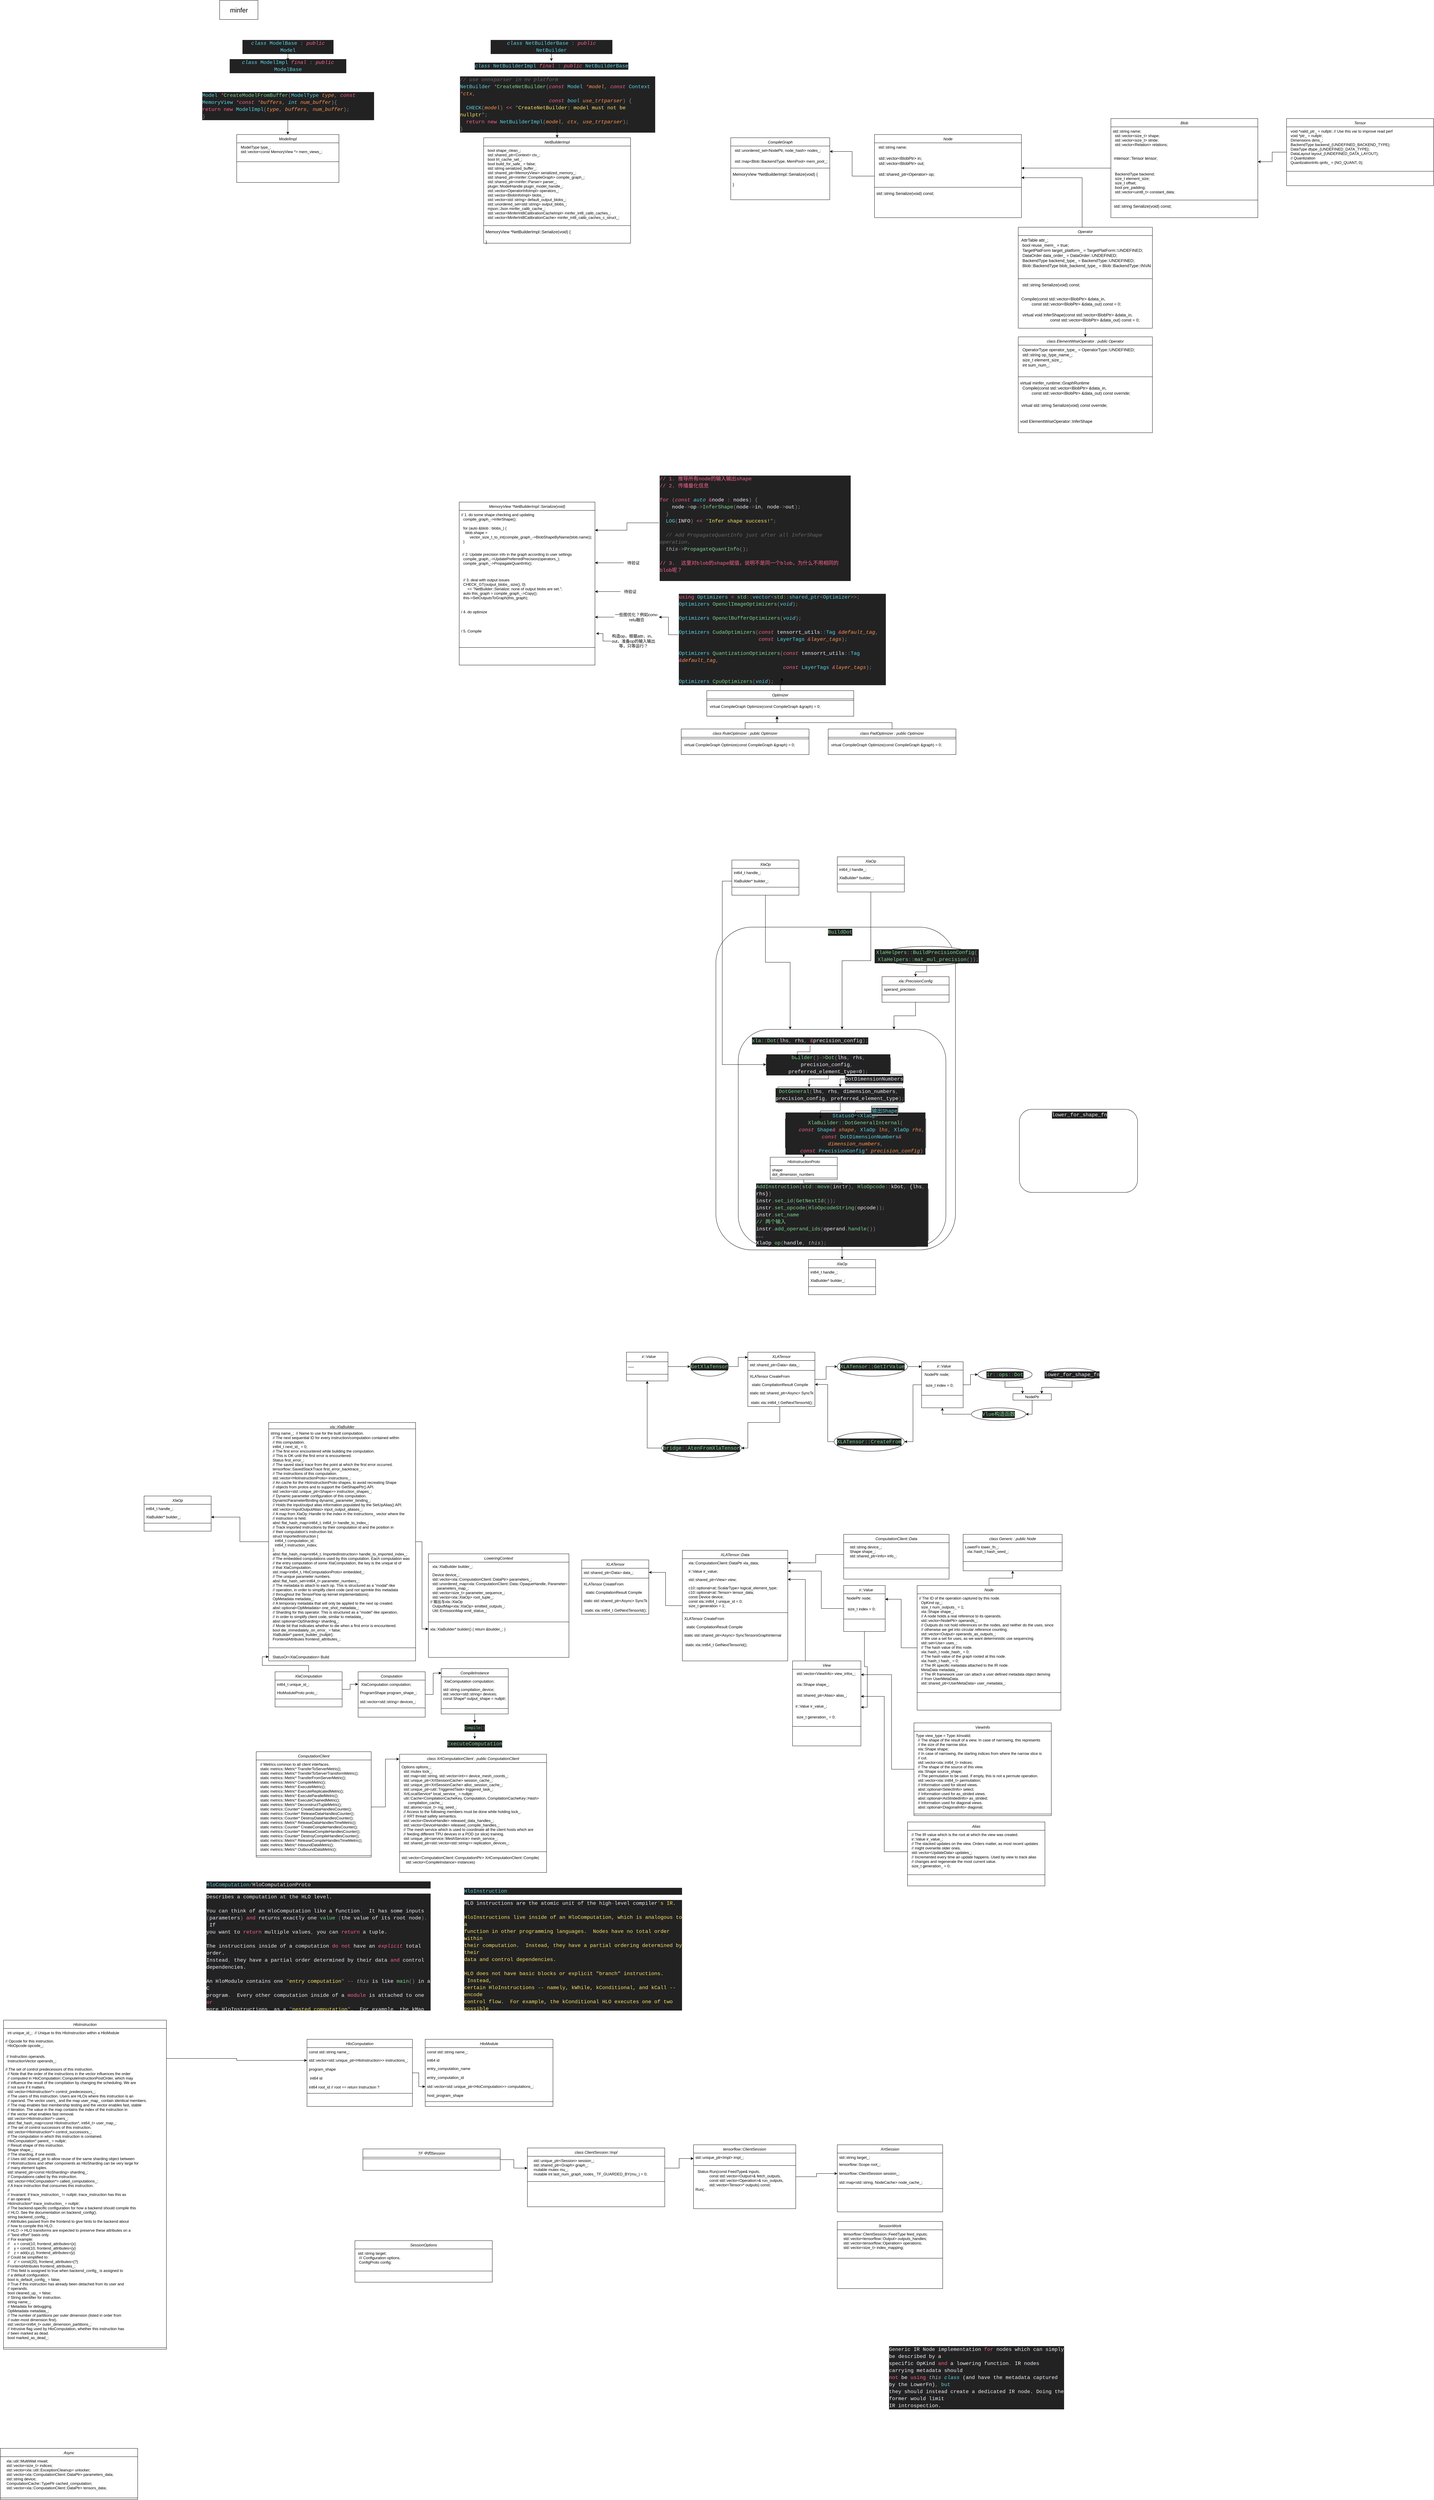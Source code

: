 <mxfile version="16.5.6" type="github">
  <diagram id="C5RBs43oDa-KdzZeNtuy" name="Page-1">
    <mxGraphModel dx="3681" dy="5457" grid="1" gridSize="10" guides="1" tooltips="1" connect="1" arrows="1" fold="1" page="1" pageScale="1" pageWidth="827" pageHeight="1169" math="0" shadow="0">
      <root>
        <mxCell id="WIyWlLk6GJQsqaUBKTNV-0" />
        <mxCell id="WIyWlLk6GJQsqaUBKTNV-1" parent="WIyWlLk6GJQsqaUBKTNV-0" />
        <mxCell id="_dbhWTCsYHtgHH0JyTuk-30" style="edgeStyle=orthogonalEdgeStyle;rounded=0;orthogonalLoop=1;jettySize=auto;html=1;entryX=0.003;entryY=0.099;entryDx=0;entryDy=0;entryPerimeter=0;" parent="WIyWlLk6GJQsqaUBKTNV-1" source="_dbhWTCsYHtgHH0JyTuk-0" target="_dbhWTCsYHtgHH0JyTuk-15" edge="1">
          <mxGeometry relative="1" as="geometry" />
        </mxCell>
        <mxCell id="_dbhWTCsYHtgHH0JyTuk-0" value="Computation" style="swimlane;fontStyle=2;align=center;verticalAlign=top;childLayout=stackLayout;horizontal=1;startSize=26;horizontalStack=0;resizeParent=1;resizeLast=0;collapsible=1;marginBottom=0;rounded=0;shadow=0;strokeWidth=1;" parent="WIyWlLk6GJQsqaUBKTNV-1" vertex="1">
          <mxGeometry x="-240" y="610" width="210" height="142" as="geometry">
            <mxRectangle x="90" y="600" width="160" height="26" as="alternateBounds" />
          </mxGeometry>
        </mxCell>
        <mxCell id="_dbhWTCsYHtgHH0JyTuk-1" value=" XlaComputation computation;" style="text;align=left;verticalAlign=top;spacingLeft=4;spacingRight=4;overflow=hidden;rotatable=0;points=[[0,0.5],[1,0.5]];portConstraint=eastwest;" parent="_dbhWTCsYHtgHH0JyTuk-0" vertex="1">
          <mxGeometry y="26" width="210" height="26" as="geometry" />
        </mxCell>
        <mxCell id="_dbhWTCsYHtgHH0JyTuk-23" value="ProgramShape program_shape_;" style="text;align=left;verticalAlign=top;spacingLeft=4;spacingRight=4;overflow=hidden;rotatable=0;points=[[0,0.5],[1,0.5]];portConstraint=eastwest;rounded=0;shadow=0;html=0;" parent="_dbhWTCsYHtgHH0JyTuk-0" vertex="1">
          <mxGeometry y="52" width="210" height="28" as="geometry" />
        </mxCell>
        <mxCell id="_dbhWTCsYHtgHH0JyTuk-2" value="std::vector&lt;std::string&gt; devices_;" style="text;align=left;verticalAlign=top;spacingLeft=4;spacingRight=4;overflow=hidden;rotatable=0;points=[[0,0.5],[1,0.5]];portConstraint=eastwest;rounded=0;shadow=0;html=0;" parent="_dbhWTCsYHtgHH0JyTuk-0" vertex="1">
          <mxGeometry y="80" width="210" height="28" as="geometry" />
        </mxCell>
        <mxCell id="_dbhWTCsYHtgHH0JyTuk-4" value="" style="line;html=1;strokeWidth=1;align=left;verticalAlign=middle;spacingTop=-1;spacingLeft=3;spacingRight=3;rotatable=0;labelPosition=right;points=[];portConstraint=eastwest;" parent="_dbhWTCsYHtgHH0JyTuk-0" vertex="1">
          <mxGeometry y="108" width="210" height="10" as="geometry" />
        </mxCell>
        <mxCell id="_dbhWTCsYHtgHH0JyTuk-45" style="edgeStyle=orthogonalEdgeStyle;rounded=0;orthogonalLoop=1;jettySize=auto;html=1;fontSize=12;" parent="WIyWlLk6GJQsqaUBKTNV-1" source="_dbhWTCsYHtgHH0JyTuk-14" target="_dbhWTCsYHtgHH0JyTuk-43" edge="1">
          <mxGeometry relative="1" as="geometry" />
        </mxCell>
        <mxCell id="_dbhWTCsYHtgHH0JyTuk-14" value="&lt;div style=&quot;color: rgb(247 , 241 , 255) ; background-color: rgb(34 , 34 , 34) ; font-family: &amp;#34;consolas&amp;#34; , &amp;#34;courier new&amp;#34; , monospace ; line-height: 22px&quot;&gt;&lt;div style=&quot;text-align: left&quot;&gt;&lt;span style=&quot;color: #7bd88f&quot;&gt;Compile&lt;/span&gt;&lt;span style=&quot;color: #8b888f&quot;&gt;()&lt;/span&gt;&lt;/div&gt;&lt;/div&gt;" style="text;html=1;strokeColor=none;fillColor=none;align=center;verticalAlign=middle;whiteSpace=wrap;rounded=0;" parent="WIyWlLk6GJQsqaUBKTNV-1" vertex="1">
          <mxGeometry x="70" y="770" width="110" height="30" as="geometry" />
        </mxCell>
        <mxCell id="_dbhWTCsYHtgHH0JyTuk-51" style="edgeStyle=orthogonalEdgeStyle;rounded=0;orthogonalLoop=1;jettySize=auto;html=1;fontSize=12;fontColor=#CC0000;endArrow=block;endFill=1;" parent="WIyWlLk6GJQsqaUBKTNV-1" source="_dbhWTCsYHtgHH0JyTuk-15" target="_dbhWTCsYHtgHH0JyTuk-14" edge="1">
          <mxGeometry relative="1" as="geometry" />
        </mxCell>
        <mxCell id="_dbhWTCsYHtgHH0JyTuk-15" value="CompileInstance" style="swimlane;fontStyle=2;align=center;verticalAlign=top;childLayout=stackLayout;horizontal=1;startSize=26;horizontalStack=0;resizeParent=1;resizeLast=0;collapsible=1;marginBottom=0;rounded=0;shadow=0;strokeWidth=1;" parent="WIyWlLk6GJQsqaUBKTNV-1" vertex="1">
          <mxGeometry x="20" y="600" width="210" height="142" as="geometry">
            <mxRectangle x="230" y="140" width="160" height="26" as="alternateBounds" />
          </mxGeometry>
        </mxCell>
        <mxCell id="_dbhWTCsYHtgHH0JyTuk-16" value=" XlaComputation computation;" style="text;align=left;verticalAlign=top;spacingLeft=4;spacingRight=4;overflow=hidden;rotatable=0;points=[[0,0.5],[1,0.5]];portConstraint=eastwest;" parent="_dbhWTCsYHtgHH0JyTuk-15" vertex="1">
          <mxGeometry y="26" width="210" height="26" as="geometry" />
        </mxCell>
        <mxCell id="_dbhWTCsYHtgHH0JyTuk-17" value="std::string compilation_device;&#xa;std::vector&lt;std::string&gt; devices;&#xa;const Shape* output_shape = nullptr;" style="text;align=left;verticalAlign=top;spacingLeft=4;spacingRight=4;overflow=hidden;rotatable=0;points=[[0,0.5],[1,0.5]];portConstraint=eastwest;rounded=0;shadow=0;html=0;" parent="_dbhWTCsYHtgHH0JyTuk-15" vertex="1">
          <mxGeometry y="52" width="210" height="68" as="geometry" />
        </mxCell>
        <mxCell id="_dbhWTCsYHtgHH0JyTuk-18" value="" style="line;html=1;strokeWidth=1;align=left;verticalAlign=middle;spacingTop=-1;spacingLeft=3;spacingRight=3;rotatable=0;labelPosition=right;points=[];portConstraint=eastwest;" parent="_dbhWTCsYHtgHH0JyTuk-15" vertex="1">
          <mxGeometry y="120" width="210" height="10" as="geometry" />
        </mxCell>
        <mxCell id="_dbhWTCsYHtgHH0JyTuk-29" style="edgeStyle=orthogonalEdgeStyle;rounded=0;orthogonalLoop=1;jettySize=auto;html=1;" parent="WIyWlLk6GJQsqaUBKTNV-1" source="_dbhWTCsYHtgHH0JyTuk-24" target="_dbhWTCsYHtgHH0JyTuk-1" edge="1">
          <mxGeometry relative="1" as="geometry" />
        </mxCell>
        <mxCell id="LlnP0XwbOhv8N2WKwCaH-166" style="edgeStyle=orthogonalEdgeStyle;rounded=0;orthogonalLoop=1;jettySize=auto;html=1;entryX=0;entryY=0.5;entryDx=0;entryDy=0;fontSize=13;" parent="WIyWlLk6GJQsqaUBKTNV-1" source="_dbhWTCsYHtgHH0JyTuk-24" target="_dbhWTCsYHtgHH0JyTuk-41" edge="1">
          <mxGeometry relative="1" as="geometry" />
        </mxCell>
        <mxCell id="_dbhWTCsYHtgHH0JyTuk-24" value="XlaComputation" style="swimlane;fontStyle=2;align=center;verticalAlign=top;childLayout=stackLayout;horizontal=1;startSize=26;horizontalStack=0;resizeParent=1;resizeLast=0;collapsible=1;marginBottom=0;rounded=0;shadow=0;strokeWidth=1;" parent="WIyWlLk6GJQsqaUBKTNV-1" vertex="1">
          <mxGeometry x="-500" y="610" width="210" height="110" as="geometry">
            <mxRectangle x="90" y="600" width="160" height="26" as="alternateBounds" />
          </mxGeometry>
        </mxCell>
        <mxCell id="_dbhWTCsYHtgHH0JyTuk-25" value="int64_t unique_id_;" style="text;align=left;verticalAlign=top;spacingLeft=4;spacingRight=4;overflow=hidden;rotatable=0;points=[[0,0.5],[1,0.5]];portConstraint=eastwest;" parent="_dbhWTCsYHtgHH0JyTuk-24" vertex="1">
          <mxGeometry y="26" width="210" height="26" as="geometry" />
        </mxCell>
        <mxCell id="_dbhWTCsYHtgHH0JyTuk-26" value="HloModuleProto proto_;" style="text;align=left;verticalAlign=top;spacingLeft=4;spacingRight=4;overflow=hidden;rotatable=0;points=[[0,0.5],[1,0.5]];portConstraint=eastwest;rounded=0;shadow=0;html=0;" parent="_dbhWTCsYHtgHH0JyTuk-24" vertex="1">
          <mxGeometry y="52" width="210" height="28" as="geometry" />
        </mxCell>
        <mxCell id="_dbhWTCsYHtgHH0JyTuk-28" value="" style="line;html=1;strokeWidth=1;align=left;verticalAlign=middle;spacingTop=-1;spacingLeft=3;spacingRight=3;rotatable=0;labelPosition=right;points=[];portConstraint=eastwest;" parent="_dbhWTCsYHtgHH0JyTuk-24" vertex="1">
          <mxGeometry y="80" width="210" height="10" as="geometry" />
        </mxCell>
        <mxCell id="_dbhWTCsYHtgHH0JyTuk-31" value="LoweringContext" style="swimlane;fontStyle=2;align=center;verticalAlign=top;childLayout=stackLayout;horizontal=1;startSize=26;horizontalStack=0;resizeParent=1;resizeLast=0;collapsible=1;marginBottom=0;rounded=0;shadow=0;strokeWidth=1;" parent="WIyWlLk6GJQsqaUBKTNV-1" vertex="1">
          <mxGeometry x="-20" y="241" width="440" height="324" as="geometry">
            <mxRectangle x="90" y="600" width="160" height="26" as="alternateBounds" />
          </mxGeometry>
        </mxCell>
        <mxCell id="_dbhWTCsYHtgHH0JyTuk-32" value="  xla::XlaBuilder builder_;" style="text;align=left;verticalAlign=top;spacingLeft=4;spacingRight=4;overflow=hidden;rotatable=0;points=[[0,0.5],[1,0.5]];portConstraint=eastwest;" parent="_dbhWTCsYHtgHH0JyTuk-31" vertex="1">
          <mxGeometry y="26" width="440" height="26" as="geometry" />
        </mxCell>
        <mxCell id="_dbhWTCsYHtgHH0JyTuk-33" value="  Device device_;&#xa;  std::vector&lt;xla::ComputationClient::DataPtr&gt; parameters_;&#xa;  std::unordered_map&lt;xla::ComputationClient::Data::OpaqueHandle, Parameter&gt;&#xa;      parameters_map_;&#xa;  std::vector&lt;size_t&gt; parameter_sequence_;&#xa;  std::vector&lt;xla::XlaOp&gt; root_tuple_;&#xa;// 输出与xla::XlaOp&#xa;  OutputMap&lt;xla::XlaOp&gt; emitted_outputs_;&#xa;  Util::EmissionMap emit_status_;" style="text;align=left;verticalAlign=top;spacingLeft=4;spacingRight=4;overflow=hidden;rotatable=0;points=[[0,0.5],[1,0.5]];portConstraint=eastwest;rounded=0;shadow=0;html=0;" parent="_dbhWTCsYHtgHH0JyTuk-31" vertex="1">
          <mxGeometry y="52" width="440" height="152" as="geometry" />
        </mxCell>
        <mxCell id="_dbhWTCsYHtgHH0JyTuk-34" value="" style="line;html=1;strokeWidth=1;align=left;verticalAlign=middle;spacingTop=-1;spacingLeft=3;spacingRight=3;rotatable=0;labelPosition=right;points=[];portConstraint=eastwest;" parent="_dbhWTCsYHtgHH0JyTuk-31" vertex="1">
          <mxGeometry y="204" width="440" height="18" as="geometry" />
        </mxCell>
        <mxCell id="_dbhWTCsYHtgHH0JyTuk-35" value="xla::XlaBuilder* builder() { return &amp;builder_; }" style="text;align=left;verticalAlign=top;spacingLeft=4;spacingRight=4;overflow=hidden;rotatable=0;points=[[0,0.5],[1,0.5]];portConstraint=eastwest;" parent="_dbhWTCsYHtgHH0JyTuk-31" vertex="1">
          <mxGeometry y="222" width="440" height="26" as="geometry" />
        </mxCell>
        <mxCell id="_dbhWTCsYHtgHH0JyTuk-40" style="edgeStyle=orthogonalEdgeStyle;rounded=0;orthogonalLoop=1;jettySize=auto;html=1;endArrow=block;endFill=1;entryX=0;entryY=0.5;entryDx=0;entryDy=0;" parent="WIyWlLk6GJQsqaUBKTNV-1" source="_dbhWTCsYHtgHH0JyTuk-36" target="_dbhWTCsYHtgHH0JyTuk-35" edge="1">
          <mxGeometry relative="1" as="geometry">
            <mxPoint x="-171" y="75" as="targetPoint" />
          </mxGeometry>
        </mxCell>
        <mxCell id="LlnP0XwbOhv8N2WKwCaH-181" style="edgeStyle=orthogonalEdgeStyle;rounded=0;orthogonalLoop=1;jettySize=auto;html=1;fontSize=13;" parent="WIyWlLk6GJQsqaUBKTNV-1" source="_dbhWTCsYHtgHH0JyTuk-36" target="_dbhWTCsYHtgHH0JyTuk-48" edge="1">
          <mxGeometry relative="1" as="geometry" />
        </mxCell>
        <mxCell id="_dbhWTCsYHtgHH0JyTuk-36" value="xla::XlaBuilder" style="swimlane;fontStyle=2;align=center;verticalAlign=top;childLayout=stackLayout;horizontal=1;startSize=20;horizontalStack=0;resizeParent=1;resizeLast=0;collapsible=1;marginBottom=0;rounded=0;shadow=0;strokeWidth=1;" parent="WIyWlLk6GJQsqaUBKTNV-1" vertex="1">
          <mxGeometry x="-520" y="-170" width="460" height="746" as="geometry">
            <mxRectangle x="90" y="600" width="160" height="26" as="alternateBounds" />
          </mxGeometry>
        </mxCell>
        <mxCell id="LlnP0XwbOhv8N2WKwCaH-179" value="string name_;  // Name to use for the built computation.&#xa;  // The next sequential ID for every instruction/computation contained within&#xa;  // this computation.&#xa;  int64_t next_id_ = 0;&#xa;  // The first error encountered while building the computation.&#xa;  // This is OK until the first error is encountered.&#xa;  Status first_error_;&#xa;  // The saved stack trace from the point at which the first error occurred.&#xa;  tensorflow::SavedStackTrace first_error_backtrace_;&#xa;  // The instructions of this computation.&#xa;  std::vector&lt;HloInstructionProto&gt; instructions_;&#xa;  // An cache for the HloInstructionProto shapes, to avoid recreating Shape&#xa;  // objects from protos and to support the GetShapePtr() API.&#xa;  std::vector&lt;std::unique_ptr&lt;Shape&gt;&gt; instruction_shapes_;&#xa;  // Dynamic parameter configuration of this computation.&#xa;  DynamicParameterBinding dynamic_parameter_binding_;&#xa;  // Holds the input/output alias information populated by the SetUpAlias() API.&#xa;  std::vector&lt;InputOutputAlias&gt; input_output_aliases_;&#xa;  // A map from XlaOp::Handle to the index in the instructions_ vector where the&#xa;  // instruction is held.&#xa;  absl::flat_hash_map&lt;int64_t, int64_t&gt; handle_to_index_;&#xa;  // Track imported instructions by their computation id and the position in&#xa;  // their computation&#39;s instruction list.&#xa;  struct ImportedInstruction {&#xa;    int64_t computation_id;&#xa;    int64_t instruction_index;&#xa;  };&#xa;  absl::flat_hash_map&lt;int64_t, ImportedInstruction&gt; handle_to_imported_index_;&#xa;  // The embedded computations used by this computation. Each computation was&#xa;  // the entry computation of some XlaComputation, the key is the unique id of&#xa;  // that XlaComputation.&#xa;  std::map&lt;int64_t, HloComputationProto&gt; embedded_;&#xa;  // The unique parameter numbers.&#xa;  absl::flat_hash_set&lt;int64_t&gt; parameter_numbers_;&#xa;  // The metadata to attach to each op. This is structured as a &quot;modal&quot;-like&#xa;  // operation, in order to simplify client code (and not sprinkle this metadata&#xa;  // throughout the TensorFlow op kernel implementations).&#xa;  OpMetadata metadata_;&#xa;  // A temporary metadata that will only be applied to the next op created.&#xa;  absl::optional&lt;OpMetadata&gt; one_shot_metadata_;&#xa;  // Sharding for this operator. This is structured as a &quot;model&quot;-like operation,&#xa;  // in order to simplify client code, similar to metadata_.&#xa;  absl::optional&lt;OpSharding&gt; sharding_;&#xa;  // Mode bit that indicates whether to die when a first error is encountered.&#xa;  bool die_immediately_on_error_ = false;&#xa;  XlaBuilder* parent_builder_{nullptr};&#xa;  FrontendAttributes frontend_attributes_;" style="text;align=left;verticalAlign=top;spacingLeft=4;spacingRight=4;overflow=hidden;rotatable=0;points=[[0,0.5],[1,0.5]];portConstraint=eastwest;" parent="_dbhWTCsYHtgHH0JyTuk-36" vertex="1">
          <mxGeometry y="20" width="460" height="670" as="geometry" />
        </mxCell>
        <mxCell id="_dbhWTCsYHtgHH0JyTuk-39" value="" style="line;html=1;strokeWidth=1;align=left;verticalAlign=middle;spacingTop=-1;spacingLeft=3;spacingRight=3;rotatable=0;labelPosition=right;points=[];portConstraint=eastwest;" parent="_dbhWTCsYHtgHH0JyTuk-36" vertex="1">
          <mxGeometry y="690" width="460" height="30" as="geometry" />
        </mxCell>
        <mxCell id="_dbhWTCsYHtgHH0JyTuk-41" value="  StatusOr&lt;XlaComputation&gt; Build" style="text;align=left;verticalAlign=top;spacingLeft=4;spacingRight=4;overflow=hidden;rotatable=0;points=[[0,0.5],[1,0.5]];portConstraint=eastwest;" parent="_dbhWTCsYHtgHH0JyTuk-36" vertex="1">
          <mxGeometry y="720" width="460" height="26" as="geometry" />
        </mxCell>
        <mxCell id="_dbhWTCsYHtgHH0JyTuk-43" value="&lt;div style=&quot;color: rgb(247 , 241 , 255) ; background-color: rgb(34 , 34 , 34) ; font-family: &amp;#34;consolas&amp;#34; , &amp;#34;courier new&amp;#34; , monospace ; font-size: 16px ; line-height: 22px&quot;&gt;&lt;span style=&quot;color: #7bd88f&quot;&gt;ExecuteComputation&lt;/span&gt;&lt;/div&gt;" style="text;html=1;strokeColor=none;fillColor=none;align=center;verticalAlign=middle;whiteSpace=wrap;rounded=0;fontSize=12;" parent="WIyWlLk6GJQsqaUBKTNV-1" vertex="1">
          <mxGeometry x="45" y="820" width="160" height="30" as="geometry" />
        </mxCell>
        <mxCell id="_dbhWTCsYHtgHH0JyTuk-46" value="XlaOp" style="swimlane;fontStyle=2;align=center;verticalAlign=top;childLayout=stackLayout;horizontal=1;startSize=26;horizontalStack=0;resizeParent=1;resizeLast=0;collapsible=1;marginBottom=0;rounded=0;shadow=0;strokeWidth=1;" parent="WIyWlLk6GJQsqaUBKTNV-1" vertex="1">
          <mxGeometry x="-910" y="60" width="210" height="110" as="geometry">
            <mxRectangle x="90" y="600" width="160" height="26" as="alternateBounds" />
          </mxGeometry>
        </mxCell>
        <mxCell id="_dbhWTCsYHtgHH0JyTuk-47" value="int64_t handle_;" style="text;align=left;verticalAlign=top;spacingLeft=4;spacingRight=4;overflow=hidden;rotatable=0;points=[[0,0.5],[1,0.5]];portConstraint=eastwest;" parent="_dbhWTCsYHtgHH0JyTuk-46" vertex="1">
          <mxGeometry y="26" width="210" height="26" as="geometry" />
        </mxCell>
        <mxCell id="_dbhWTCsYHtgHH0JyTuk-48" value="XlaBuilder* builder_;" style="text;align=left;verticalAlign=top;spacingLeft=4;spacingRight=4;overflow=hidden;rotatable=0;points=[[0,0.5],[1,0.5]];portConstraint=eastwest;rounded=0;shadow=0;html=0;" parent="_dbhWTCsYHtgHH0JyTuk-46" vertex="1">
          <mxGeometry y="52" width="210" height="28" as="geometry" />
        </mxCell>
        <mxCell id="_dbhWTCsYHtgHH0JyTuk-49" value="" style="line;html=1;strokeWidth=1;align=left;verticalAlign=middle;spacingTop=-1;spacingLeft=3;spacingRight=3;rotatable=0;labelPosition=right;points=[];portConstraint=eastwest;" parent="_dbhWTCsYHtgHH0JyTuk-46" vertex="1">
          <mxGeometry y="80" width="210" height="10" as="geometry" />
        </mxCell>
        <mxCell id="ZLEvXDE0zLSAHLOMJoko-0" value="&lt;h1&gt;&lt;div style=&quot;color: rgb(247 , 241 , 255) ; background-color: rgb(34 , 34 , 34) ; font-family: &amp;#34;consolas&amp;#34; , &amp;#34;courier new&amp;#34; , monospace ; font-weight: normal ; font-size: 16px ; line-height: 22px&quot;&gt;&lt;span style=&quot;color: #5ad4e6&quot;&gt;HloComputation/&lt;/span&gt;&lt;span style=&quot;font-family: &amp;#34;consolas&amp;#34; , &amp;#34;courier new&amp;#34; , monospace&quot;&gt;HloComputationProto&lt;/span&gt;&lt;/div&gt;&lt;/h1&gt;&lt;div style=&quot;color: rgb(247 , 241 , 255) ; background-color: rgb(34 , 34 , 34) ; font-family: &amp;#34;consolas&amp;#34; , &amp;#34;courier new&amp;#34; , monospace ; font-size: 16px ; line-height: 22px&quot;&gt;&lt;div&gt;Describes a computation at the HLO level.&lt;/div&gt;&lt;br&gt;&lt;div&gt;You can think of an HloComputation like a function&lt;span style=&quot;color: #8b888f&quot;&gt;.&lt;/span&gt; &amp;nbsp;It has some inputs&lt;/div&gt;&lt;div&gt;&lt;span style=&quot;color: #8b888f&quot;&gt;(&lt;/span&gt;parameters&lt;span style=&quot;color: #8b888f&quot;&gt;)&lt;/span&gt; &lt;span style=&quot;color: #fc618d&quot;&gt;and&lt;/span&gt; returns exactly one &lt;span style=&quot;color: #7bd88f&quot;&gt;value&lt;/span&gt; &lt;span style=&quot;color: #8b888f&quot;&gt;(&lt;/span&gt;the value of its root node&lt;span style=&quot;color: #8b888f&quot;&gt;).&lt;/span&gt; &amp;nbsp;If&lt;/div&gt;&lt;div&gt;you want to &lt;span style=&quot;color: #fc618d&quot;&gt;return&lt;/span&gt; multiple values&lt;span style=&quot;color: #8b888f&quot;&gt;,&lt;/span&gt; you can &lt;span style=&quot;color: #fc618d&quot;&gt;return&lt;/span&gt; a tuple.&lt;/div&gt;&lt;br&gt;&lt;div&gt;The instructions inside of a computation &lt;span style=&quot;color: #fc618d&quot;&gt;do&lt;/span&gt; &lt;span style=&quot;color: #fc618d&quot;&gt;not&lt;/span&gt; have an &lt;span style=&quot;color: #fc618d ; font-style: italic&quot;&gt;explicit&lt;/span&gt; total order.&lt;/div&gt;&lt;div&gt;Instead&lt;span style=&quot;color: #8b888f&quot;&gt;,&lt;/span&gt; they have a partial order determined by their data &lt;span style=&quot;color: #fc618d&quot;&gt;and&lt;/span&gt; control&lt;/div&gt;&lt;div&gt;dependencies.&lt;/div&gt;&lt;br&gt;&lt;div&gt;An HloModule contains one &lt;span style=&quot;color: #8b888f&quot;&gt;&quot;&lt;/span&gt;&lt;span style=&quot;color: #fce566&quot;&gt;entry computation&lt;/span&gt;&lt;span style=&quot;color: #8b888f&quot;&gt;&quot;&lt;/span&gt; &lt;span style=&quot;color: #fc618d&quot;&gt;--&lt;/span&gt; &lt;span style=&quot;color: #bab6c0 ; font-style: italic&quot;&gt;this&lt;/span&gt; is like &lt;span style=&quot;color: #7bd88f&quot;&gt;main&lt;/span&gt;&lt;span style=&quot;color: #8b888f&quot;&gt;()&lt;/span&gt; in a C&lt;/div&gt;&lt;div&gt;program&lt;span style=&quot;color: #8b888f&quot;&gt;.&lt;/span&gt; &amp;nbsp;Every other computation inside of a &lt;span style=&quot;color: #fc618d&quot;&gt;module&lt;/span&gt; is attached to one &lt;span style=&quot;color: #fc618d&quot;&gt;or&lt;/span&gt;&lt;/div&gt;&lt;div&gt;more HloInstructions&lt;span style=&quot;color: #8b888f&quot;&gt;,&lt;/span&gt; as a &lt;span style=&quot;color: #8b888f&quot;&gt;&quot;&lt;/span&gt;&lt;span style=&quot;color: #fce566&quot;&gt;nested computation&lt;/span&gt;&lt;span style=&quot;color: #8b888f&quot;&gt;&quot;&lt;/span&gt;. &amp;nbsp;For example&lt;span style=&quot;color: #8b888f&quot;&gt;,&lt;/span&gt; the kMap&lt;/div&gt;&lt;div&gt;instruction has a nested computation &lt;span style=&quot;color: #fc618d&quot;&gt;and&lt;/span&gt; &lt;span style=&quot;color: #8b888f&quot;&gt;&quot;&lt;/span&gt;&lt;span style=&quot;color: #fce566&quot;&gt;applies&lt;/span&gt;&lt;span style=&quot;color: #8b888f&quot;&gt;&quot;&lt;/span&gt; it to every element of its&lt;/div&gt;&lt;div&gt;input&lt;span style=&quot;color: #8b888f&quot;&gt;,&lt;/span&gt; elementwise. &amp;nbsp;&lt;span style=&quot;color: #8b888f&quot;&gt;(&lt;/span&gt;That is&lt;span style=&quot;color: #8b888f&quot;&gt;,&lt;/span&gt; the input &lt;span style=&quot;color: #8b888f&quot;&gt;[&lt;/span&gt;x&lt;span style=&quot;color: #8b888f&quot;&gt;,&lt;/span&gt; y&lt;span style=&quot;color: #8b888f&quot;&gt;,&lt;/span&gt; z&lt;span style=&quot;color: #8b888f&quot;&gt;]&lt;/span&gt; is transformed to &lt;span style=&quot;color: #8b888f&quot;&gt;[&lt;/span&gt;&lt;span style=&quot;color: #7bd88f&quot;&gt;f&lt;/span&gt;&lt;span style=&quot;color: #8b888f&quot;&gt;(&lt;/span&gt;x&lt;span style=&quot;color: #8b888f&quot;&gt;),&lt;/span&gt;&lt;/div&gt;&lt;div&gt;&lt;span style=&quot;color: #7bd88f&quot;&gt;f&lt;/span&gt;&lt;span style=&quot;color: #8b888f&quot;&gt;(&lt;/span&gt;y&lt;span style=&quot;color: #8b888f&quot;&gt;),&lt;/span&gt; &lt;span style=&quot;color: #7bd88f&quot;&gt;f&lt;/span&gt;&lt;span style=&quot;color: #8b888f&quot;&gt;(&lt;/span&gt;z&lt;span style=&quot;color: #8b888f&quot;&gt;)]&lt;/span&gt;.&lt;span style=&quot;color: #8b888f&quot;&gt;)&lt;/span&gt;&lt;/div&gt;&lt;/div&gt;" style="text;html=1;strokeColor=none;fillColor=none;spacing=5;spacingTop=-20;whiteSpace=wrap;overflow=hidden;rounded=0;" parent="WIyWlLk6GJQsqaUBKTNV-1" vertex="1">
          <mxGeometry x="-720" y="1260" width="710" height="410" as="geometry" />
        </mxCell>
        <mxCell id="ZLEvXDE0zLSAHLOMJoko-23" style="edgeStyle=orthogonalEdgeStyle;rounded=0;orthogonalLoop=1;jettySize=auto;html=1;entryX=0;entryY=0.5;entryDx=0;entryDy=0;" parent="WIyWlLk6GJQsqaUBKTNV-1" source="ZLEvXDE0zLSAHLOMJoko-1" target="ZLEvXDE0zLSAHLOMJoko-19" edge="1">
          <mxGeometry relative="1" as="geometry" />
        </mxCell>
        <mxCell id="ZLEvXDE0zLSAHLOMJoko-1" value="HloComputation" style="swimlane;fontStyle=2;align=center;verticalAlign=top;childLayout=stackLayout;horizontal=1;startSize=26;horizontalStack=0;resizeParent=1;resizeLast=0;collapsible=1;marginBottom=0;rounded=0;shadow=0;strokeWidth=1;" parent="WIyWlLk6GJQsqaUBKTNV-1" vertex="1">
          <mxGeometry x="-400" y="1760" width="330" height="210" as="geometry">
            <mxRectangle x="90" y="600" width="160" height="26" as="alternateBounds" />
          </mxGeometry>
        </mxCell>
        <mxCell id="ZLEvXDE0zLSAHLOMJoko-2" value="const std::string name_;" style="text;align=left;verticalAlign=top;spacingLeft=4;spacingRight=4;overflow=hidden;rotatable=0;points=[[0,0.5],[1,0.5]];portConstraint=eastwest;" parent="ZLEvXDE0zLSAHLOMJoko-1" vertex="1">
          <mxGeometry y="26" width="330" height="26" as="geometry" />
        </mxCell>
        <mxCell id="ZLEvXDE0zLSAHLOMJoko-6" value="std::vector&lt;std::unique_ptr&lt;HloInstruction&gt;&gt; instructions_;" style="text;align=left;verticalAlign=top;spacingLeft=4;spacingRight=4;overflow=hidden;rotatable=0;points=[[0,0.5],[1,0.5]];portConstraint=eastwest;rounded=0;shadow=0;html=0;" parent="ZLEvXDE0zLSAHLOMJoko-1" vertex="1">
          <mxGeometry y="52" width="330" height="28" as="geometry" />
        </mxCell>
        <mxCell id="ZLEvXDE0zLSAHLOMJoko-24" value="program_shape" style="text;align=left;verticalAlign=top;spacingLeft=4;spacingRight=4;overflow=hidden;rotatable=0;points=[[0,0.5],[1,0.5]];portConstraint=eastwest;rounded=0;shadow=0;html=0;" parent="ZLEvXDE0zLSAHLOMJoko-1" vertex="1">
          <mxGeometry y="80" width="330" height="28" as="geometry" />
        </mxCell>
        <mxCell id="ZLEvXDE0zLSAHLOMJoko-25" value=" int64 id " style="text;align=left;verticalAlign=top;spacingLeft=4;spacingRight=4;overflow=hidden;rotatable=0;points=[[0,0.5],[1,0.5]];portConstraint=eastwest;rounded=0;shadow=0;html=0;" parent="ZLEvXDE0zLSAHLOMJoko-1" vertex="1">
          <mxGeometry y="108" width="330" height="28" as="geometry" />
        </mxCell>
        <mxCell id="ZLEvXDE0zLSAHLOMJoko-7" value="int64 root_id // root == return Instruction ?" style="text;align=left;verticalAlign=top;spacingLeft=4;spacingRight=4;overflow=hidden;rotatable=0;points=[[0,0.5],[1,0.5]];portConstraint=eastwest;rounded=0;shadow=0;html=0;" parent="ZLEvXDE0zLSAHLOMJoko-1" vertex="1">
          <mxGeometry y="136" width="330" height="28" as="geometry" />
        </mxCell>
        <mxCell id="ZLEvXDE0zLSAHLOMJoko-4" value="" style="line;html=1;strokeWidth=1;align=left;verticalAlign=middle;spacingTop=-1;spacingLeft=3;spacingRight=3;rotatable=0;labelPosition=right;points=[];portConstraint=eastwest;" parent="ZLEvXDE0zLSAHLOMJoko-1" vertex="1">
          <mxGeometry y="164" width="330" height="10" as="geometry" />
        </mxCell>
        <mxCell id="ZLEvXDE0zLSAHLOMJoko-8" value="&lt;h1&gt;&lt;div style=&quot;color: rgb(247 , 241 , 255) ; background-color: rgb(34 , 34 , 34) ; font-family: &amp;#34;consolas&amp;#34; , &amp;#34;courier new&amp;#34; , monospace ; font-weight: normal ; font-size: 16px ; line-height: 22px&quot;&gt;&lt;span style=&quot;color: #5ad4e6&quot;&gt;HloInstruction&lt;/span&gt;&lt;/div&gt;&lt;/h1&gt;&lt;div style=&quot;color: rgb(247 , 241 , 255) ; background-color: rgb(34 , 34 , 34) ; font-family: &amp;#34;consolas&amp;#34; , &amp;#34;courier new&amp;#34; , monospace ; font-size: 16px ; line-height: 22px&quot;&gt;&lt;div&gt;HLO instructions are the atomic unit of the high&lt;span style=&quot;color: #fc618d&quot;&gt;-&lt;/span&gt;level compiler&lt;span style=&quot;color: #8b888f&quot;&gt;&#39;&lt;/span&gt;&lt;span style=&quot;color: #fce566&quot;&gt;s IR.&lt;/span&gt;&lt;/div&gt;&lt;br&gt;&lt;div&gt;&lt;span style=&quot;color: #fce566&quot;&gt;HloInstructions live inside of an HloComputation, which is analogous to a&lt;/span&gt;&lt;/div&gt;&lt;div&gt;&lt;span style=&quot;color: #fce566&quot;&gt;function in other programming languages. &amp;nbsp;Nodes have no total order within&lt;/span&gt;&lt;/div&gt;&lt;div&gt;&lt;span style=&quot;color: #fce566&quot;&gt;their computation. &amp;nbsp;Instead, they have a partial ordering determined by their&lt;/span&gt;&lt;/div&gt;&lt;div&gt;&lt;span style=&quot;color: #fce566&quot;&gt;data and control dependencies.&lt;/span&gt;&lt;/div&gt;&lt;br&gt;&lt;div&gt;&lt;span style=&quot;color: #fce566&quot;&gt;HLO does not have basic blocks or explicit &quot;branch&quot; instructions. &amp;nbsp;Instead,&lt;/span&gt;&lt;/div&gt;&lt;div&gt;&lt;span style=&quot;color: #fce566&quot;&gt;certain HloInstructions -- namely, kWhile, kConditional, and kCall -- encode&lt;/span&gt;&lt;/div&gt;&lt;div&gt;&lt;span style=&quot;color: #fce566&quot;&gt;control flow. &amp;nbsp;For example, the kConditional HLO executes one of two possible&lt;/span&gt;&lt;/div&gt;&lt;div&gt;&lt;span style=&quot;color: #fce566&quot;&gt;computations, depending on the runtime value of a predicate.&lt;/span&gt;&lt;/div&gt;&lt;br&gt;&lt;div&gt;&lt;span style=&quot;color: #fce566&quot;&gt;HLO is pure (mostly). &amp;nbsp;It has no concept of mutable state. &amp;nbsp;Instead, data&lt;/span&gt;&lt;/div&gt;&lt;div&gt;&lt;span style=&quot;color: #fce566&quot;&gt;values are produced by one HLO and flow into consumers across dependency&lt;/span&gt;&lt;/div&gt;&lt;div&gt;&lt;span style=&quot;color: #fce566&quot;&gt;edges.&lt;/span&gt;&lt;/div&gt;&lt;/div&gt;" style="text;html=1;strokeColor=none;fillColor=none;spacing=5;spacingTop=-20;whiteSpace=wrap;overflow=hidden;rounded=0;" parent="WIyWlLk6GJQsqaUBKTNV-1" vertex="1">
          <mxGeometry x="87" y="1280" width="690" height="390" as="geometry" />
        </mxCell>
        <mxCell id="ZLEvXDE0zLSAHLOMJoko-9" value="HloInstruction" style="swimlane;fontStyle=2;align=center;verticalAlign=top;childLayout=stackLayout;horizontal=1;startSize=26;horizontalStack=0;resizeParent=1;resizeLast=0;collapsible=1;marginBottom=0;rounded=0;shadow=0;strokeWidth=1;" parent="WIyWlLk6GJQsqaUBKTNV-1" vertex="1">
          <mxGeometry x="-1350" y="1700" width="510" height="1030" as="geometry">
            <mxRectangle x="90" y="600" width="160" height="26" as="alternateBounds" />
          </mxGeometry>
        </mxCell>
        <mxCell id="ZLEvXDE0zLSAHLOMJoko-10" value="  int unique_id_;  // Unique to this HloInstruction within a HloModule" style="text;align=left;verticalAlign=top;spacingLeft=4;spacingRight=4;overflow=hidden;rotatable=0;points=[[0,0.5],[1,0.5]];portConstraint=eastwest;" parent="ZLEvXDE0zLSAHLOMJoko-9" vertex="1">
          <mxGeometry y="26" width="510" height="26" as="geometry" />
        </mxCell>
        <mxCell id="ZLEvXDE0zLSAHLOMJoko-11" value="// Opcode for this instruction.&#xa;  HloOpcode opcode_;" style="text;align=left;verticalAlign=top;spacingLeft=4;spacingRight=4;overflow=hidden;rotatable=0;points=[[0,0.5],[1,0.5]];portConstraint=eastwest;rounded=0;shadow=0;html=0;" parent="ZLEvXDE0zLSAHLOMJoko-9" vertex="1">
          <mxGeometry y="52" width="510" height="48" as="geometry" />
        </mxCell>
        <mxCell id="ZLEvXDE0zLSAHLOMJoko-12" value=" // Instruction operands.&#xa;  InstructionVector operands_;" style="text;align=left;verticalAlign=top;spacingLeft=4;spacingRight=4;overflow=hidden;rotatable=0;points=[[0,0.5],[1,0.5]];portConstraint=eastwest;rounded=0;shadow=0;html=0;" parent="ZLEvXDE0zLSAHLOMJoko-9" vertex="1">
          <mxGeometry y="100" width="510" height="40" as="geometry" />
        </mxCell>
        <mxCell id="ZLEvXDE0zLSAHLOMJoko-13" value="// The set of control predecessors of this instruction.&#xa;  // Note that the order of the instructions in the vector influences the order&#xa;  // computed in HloComputation::ComputeInstructionPostOrder, which may&#xa;  // influence the result of the compilation by changing the scheduling. We are&#xa;  // not sure if it matters.&#xa;  std::vector&lt;HloInstruction*&gt; control_predecessors_;&#xa;  // The users of this instruction. Users are HLOs where this instruction is an&#xa;  // operand. The vector users_ and the map user_map_ contain identical members.&#xa;  // The map enables fast membership testing and the vector enables fast, stable&#xa;  // iteration. The value in the map contains the index of the instruction in&#xa;  // the vector what enables fast removal.&#xa;  std::vector&lt;HloInstruction*&gt; users_;&#xa;  absl::flat_hash_map&lt;const HloInstruction*, int64_t&gt; user_map_;&#xa;  // The set of control successors of this instruction.&#xa;  std::vector&lt;HloInstruction*&gt; control_successors_;&#xa;  // The computation in which this instruction is contained.&#xa;  HloComputation* parent_ = nullptr;&#xa;  // Result shape of this instruction.&#xa;  Shape shape_;&#xa;  // The sharding, if one exists.&#xa;  // Uses std::shared_ptr to allow reuse of the same sharding object between&#xa;  // HloInstructions and other components as HloSharding can be very large for&#xa;  // many element tuples.&#xa;  std::shared_ptr&lt;const HloSharding&gt; sharding_;&#xa;  // Computations called by this instruction.&#xa;  std::vector&lt;HloComputation*&gt; called_computations_;&#xa;  // A trace instruction that consumes this instruction.&#xa;  //&#xa;  // Invariant: if trace_instruction_ != nullptr, trace_instruction has this as&#xa;  // an operand.&#xa;  HloInstruction* trace_instruction_ = nullptr;&#xa;  // The backend-specific configuration for how a backend should compile this&#xa;  // HLO. See the documentation on backend_config().&#xa;  string backend_config_;&#xa;  // Attributes passed from the frontend to give hints to the backend about&#xa;  // how to compile this HLO.&#xa;  // HLO -&gt; HLO transforms are expected to preserve these attributes on a&#xa;  // &quot;best effort&quot; basis only.&#xa;  // For example:&#xa;  //    x = const(10, frontend_attributes={x}&#xa;  //    y = const(10, frontend_attributes={y}&#xa;  //    z = add(x,y), frontend_attributes={y}&#xa;  // Could be simplified to:&#xa;  //    z&#39; = const(20), frontend_attributes={?}&#xa;  FrontendAttributes frontend_attributes_;&#xa;  // This field is assigned to true when backend_config_ is assigned to&#xa;  // a default configuration.&#xa;  bool is_default_config_ = false;&#xa;  // True if this instruction has already been detached from its user and&#xa;  // operands.&#xa;  bool cleaned_up_ = false;&#xa;  // String identifier for instruction.&#xa;  string name_;&#xa;  // Metadata for debugging.&#xa;  OpMetadata metadata_;&#xa;  // The number of partitions per outer dimension (listed in order from&#xa;  // outer-most dimension first).&#xa;  std::vector&lt;int64_t&gt; outer_dimension_partitions_;&#xa;  // Intrusive flag used by HloComputation, whether this instruction has&#xa;  // been marked as dead.&#xa;  bool marked_as_dead_;" style="text;align=left;verticalAlign=top;spacingLeft=4;spacingRight=4;overflow=hidden;rotatable=0;points=[[0,0.5],[1,0.5]];portConstraint=eastwest;rounded=0;shadow=0;html=0;" parent="ZLEvXDE0zLSAHLOMJoko-9" vertex="1">
          <mxGeometry y="140" width="510" height="880" as="geometry" />
        </mxCell>
        <mxCell id="ZLEvXDE0zLSAHLOMJoko-14" value="" style="line;html=1;strokeWidth=1;align=left;verticalAlign=middle;spacingTop=-1;spacingLeft=3;spacingRight=3;rotatable=0;labelPosition=right;points=[];portConstraint=eastwest;" parent="ZLEvXDE0zLSAHLOMJoko-9" vertex="1">
          <mxGeometry y="1020" width="510" height="10" as="geometry" />
        </mxCell>
        <mxCell id="ZLEvXDE0zLSAHLOMJoko-15" value="HloModule" style="swimlane;fontStyle=2;align=center;verticalAlign=top;childLayout=stackLayout;horizontal=1;startSize=26;horizontalStack=0;resizeParent=1;resizeLast=0;collapsible=1;marginBottom=0;rounded=0;shadow=0;strokeWidth=1;" parent="WIyWlLk6GJQsqaUBKTNV-1" vertex="1">
          <mxGeometry x="-30" y="1760" width="400" height="210" as="geometry">
            <mxRectangle x="90" y="600" width="160" height="26" as="alternateBounds" />
          </mxGeometry>
        </mxCell>
        <mxCell id="ZLEvXDE0zLSAHLOMJoko-16" value="const std::string name_;" style="text;align=left;verticalAlign=top;spacingLeft=4;spacingRight=4;overflow=hidden;rotatable=0;points=[[0,0.5],[1,0.5]];portConstraint=eastwest;" parent="ZLEvXDE0zLSAHLOMJoko-15" vertex="1">
          <mxGeometry y="26" width="400" height="26" as="geometry" />
        </mxCell>
        <mxCell id="ZLEvXDE0zLSAHLOMJoko-21" value="int64 id" style="text;align=left;verticalAlign=top;spacingLeft=4;spacingRight=4;overflow=hidden;rotatable=0;points=[[0,0.5],[1,0.5]];portConstraint=eastwest;" parent="ZLEvXDE0zLSAHLOMJoko-15" vertex="1">
          <mxGeometry y="52" width="400" height="26" as="geometry" />
        </mxCell>
        <mxCell id="ZLEvXDE0zLSAHLOMJoko-17" value="entry_computation_name" style="text;align=left;verticalAlign=top;spacingLeft=4;spacingRight=4;overflow=hidden;rotatable=0;points=[[0,0.5],[1,0.5]];portConstraint=eastwest;rounded=0;shadow=0;html=0;" parent="ZLEvXDE0zLSAHLOMJoko-15" vertex="1">
          <mxGeometry y="78" width="400" height="28" as="geometry" />
        </mxCell>
        <mxCell id="ZLEvXDE0zLSAHLOMJoko-18" value="entry_computation_id" style="text;align=left;verticalAlign=top;spacingLeft=4;spacingRight=4;overflow=hidden;rotatable=0;points=[[0,0.5],[1,0.5]];portConstraint=eastwest;rounded=0;shadow=0;html=0;" parent="ZLEvXDE0zLSAHLOMJoko-15" vertex="1">
          <mxGeometry y="106" width="400" height="28" as="geometry" />
        </mxCell>
        <mxCell id="ZLEvXDE0zLSAHLOMJoko-19" value="std::vector&lt;std::unique_ptr&lt;HloComputation&gt;&gt; computations_;" style="text;align=left;verticalAlign=top;spacingLeft=4;spacingRight=4;overflow=hidden;rotatable=0;points=[[0,0.5],[1,0.5]];portConstraint=eastwest;rounded=0;shadow=0;html=0;" parent="ZLEvXDE0zLSAHLOMJoko-15" vertex="1">
          <mxGeometry y="134" width="400" height="28" as="geometry" />
        </mxCell>
        <mxCell id="ZLEvXDE0zLSAHLOMJoko-22" value="host_program_shape" style="text;align=left;verticalAlign=top;spacingLeft=4;spacingRight=4;overflow=hidden;rotatable=0;points=[[0,0.5],[1,0.5]];portConstraint=eastwest;rounded=0;shadow=0;html=0;" parent="ZLEvXDE0zLSAHLOMJoko-15" vertex="1">
          <mxGeometry y="162" width="400" height="28" as="geometry" />
        </mxCell>
        <mxCell id="ZLEvXDE0zLSAHLOMJoko-20" value="" style="line;html=1;strokeWidth=1;align=left;verticalAlign=middle;spacingTop=-1;spacingLeft=3;spacingRight=3;rotatable=0;labelPosition=right;points=[];portConstraint=eastwest;" parent="ZLEvXDE0zLSAHLOMJoko-15" vertex="1">
          <mxGeometry y="190" width="400" height="10" as="geometry" />
        </mxCell>
        <mxCell id="ZLEvXDE0zLSAHLOMJoko-26" style="edgeStyle=orthogonalEdgeStyle;rounded=0;orthogonalLoop=1;jettySize=auto;html=1;entryX=0;entryY=0.5;entryDx=0;entryDy=0;" parent="WIyWlLk6GJQsqaUBKTNV-1" source="ZLEvXDE0zLSAHLOMJoko-12" target="ZLEvXDE0zLSAHLOMJoko-6" edge="1">
          <mxGeometry relative="1" as="geometry" />
        </mxCell>
        <mxCell id="ZLEvXDE0zLSAHLOMJoko-27" value="XrtSession" style="swimlane;fontStyle=2;align=center;verticalAlign=top;childLayout=stackLayout;horizontal=1;startSize=26;horizontalStack=0;resizeParent=1;resizeLast=0;collapsible=1;marginBottom=0;rounded=0;shadow=0;strokeWidth=1;" parent="WIyWlLk6GJQsqaUBKTNV-1" vertex="1">
          <mxGeometry x="1260" y="2090" width="330" height="210" as="geometry">
            <mxRectangle x="90" y="600" width="160" height="26" as="alternateBounds" />
          </mxGeometry>
        </mxCell>
        <mxCell id="ZLEvXDE0zLSAHLOMJoko-28" value="std::string target_;" style="text;align=left;verticalAlign=top;spacingLeft=4;spacingRight=4;overflow=hidden;rotatable=0;points=[[0,0.5],[1,0.5]];portConstraint=eastwest;" parent="ZLEvXDE0zLSAHLOMJoko-27" vertex="1">
          <mxGeometry y="26" width="330" height="22" as="geometry" />
        </mxCell>
        <mxCell id="ZLEvXDE0zLSAHLOMJoko-29" value="tensorflow::Scope root_;" style="text;align=left;verticalAlign=top;spacingLeft=4;spacingRight=4;overflow=hidden;rotatable=0;points=[[0,0.5],[1,0.5]];portConstraint=eastwest;rounded=0;shadow=0;html=0;" parent="ZLEvXDE0zLSAHLOMJoko-27" vertex="1">
          <mxGeometry y="48" width="330" height="28" as="geometry" />
        </mxCell>
        <mxCell id="ZLEvXDE0zLSAHLOMJoko-30" value="tensorflow::ClientSession session_;" style="text;align=left;verticalAlign=top;spacingLeft=4;spacingRight=4;overflow=hidden;rotatable=0;points=[[0,0.5],[1,0.5]];portConstraint=eastwest;rounded=0;shadow=0;html=0;" parent="ZLEvXDE0zLSAHLOMJoko-27" vertex="1">
          <mxGeometry y="76" width="330" height="28" as="geometry" />
        </mxCell>
        <mxCell id="ZLEvXDE0zLSAHLOMJoko-31" value="std::map&lt;std::string, NodeCache&gt; node_cache_;" style="text;align=left;verticalAlign=top;spacingLeft=4;spacingRight=4;overflow=hidden;rotatable=0;points=[[0,0.5],[1,0.5]];portConstraint=eastwest;rounded=0;shadow=0;html=0;" parent="ZLEvXDE0zLSAHLOMJoko-27" vertex="1">
          <mxGeometry y="104" width="330" height="28" as="geometry" />
        </mxCell>
        <mxCell id="ZLEvXDE0zLSAHLOMJoko-32" value="" style="line;html=1;strokeWidth=1;align=left;verticalAlign=middle;spacingTop=-1;spacingLeft=3;spacingRight=3;rotatable=0;labelPosition=right;points=[];portConstraint=eastwest;" parent="ZLEvXDE0zLSAHLOMJoko-27" vertex="1">
          <mxGeometry y="132" width="330" height="10" as="geometry" />
        </mxCell>
        <mxCell id="ZLEvXDE0zLSAHLOMJoko-33" value="SessionWork" style="swimlane;fontStyle=2;align=center;verticalAlign=top;childLayout=stackLayout;horizontal=1;startSize=26;horizontalStack=0;resizeParent=1;resizeLast=0;collapsible=1;marginBottom=0;rounded=0;shadow=0;strokeWidth=1;" parent="WIyWlLk6GJQsqaUBKTNV-1" vertex="1">
          <mxGeometry x="1260" y="2330" width="330" height="210" as="geometry">
            <mxRectangle x="90" y="600" width="160" height="26" as="alternateBounds" />
          </mxGeometry>
        </mxCell>
        <mxCell id="ZLEvXDE0zLSAHLOMJoko-39" value="    tensorflow::ClientSession::FeedType feed_inputs;&#xa;    std::vector&lt;tensorflow::Output&gt; outputs_handles;&#xa;    std::vector&lt;tensorflow::Operation&gt; operations;&#xa;    std::vector&lt;size_t&gt; index_mapping;" style="text;align=left;verticalAlign=top;spacingLeft=4;spacingRight=4;overflow=hidden;rotatable=0;points=[[0,0.5],[1,0.5]];portConstraint=eastwest;" parent="ZLEvXDE0zLSAHLOMJoko-33" vertex="1">
          <mxGeometry y="26" width="330" height="84" as="geometry" />
        </mxCell>
        <mxCell id="ZLEvXDE0zLSAHLOMJoko-38" value="" style="line;html=1;strokeWidth=1;align=left;verticalAlign=middle;spacingTop=-1;spacingLeft=3;spacingRight=3;rotatable=0;labelPosition=right;points=[];portConstraint=eastwest;" parent="ZLEvXDE0zLSAHLOMJoko-33" vertex="1">
          <mxGeometry y="110" width="330" height="10" as="geometry" />
        </mxCell>
        <mxCell id="ZLEvXDE0zLSAHLOMJoko-46" style="edgeStyle=orthogonalEdgeStyle;rounded=0;orthogonalLoop=1;jettySize=auto;html=1;entryX=0;entryY=0.5;entryDx=0;entryDy=0;" parent="WIyWlLk6GJQsqaUBKTNV-1" source="ZLEvXDE0zLSAHLOMJoko-40" target="ZLEvXDE0zLSAHLOMJoko-30" edge="1">
          <mxGeometry relative="1" as="geometry" />
        </mxCell>
        <mxCell id="ZLEvXDE0zLSAHLOMJoko-40" value="tensorflow::ClientSession" style="swimlane;fontStyle=2;align=center;verticalAlign=top;childLayout=stackLayout;horizontal=1;startSize=26;horizontalStack=0;resizeParent=1;resizeLast=0;collapsible=1;marginBottom=0;rounded=0;shadow=0;strokeWidth=1;" parent="WIyWlLk6GJQsqaUBKTNV-1" vertex="1">
          <mxGeometry x="810" y="2090" width="320" height="200" as="geometry">
            <mxRectangle x="90" y="600" width="160" height="26" as="alternateBounds" />
          </mxGeometry>
        </mxCell>
        <mxCell id="xsPW7KCggmNB9UBEQZ2R-3" value="std::unique_ptr&lt;Impl&gt; impl_;" style="text;align=left;verticalAlign=top;spacingLeft=4;spacingRight=4;overflow=hidden;rotatable=0;points=[[0,0.5],[1,0.5]];portConstraint=eastwest;rounded=0;shadow=0;html=0;" vertex="1" parent="ZLEvXDE0zLSAHLOMJoko-40">
          <mxGeometry y="26" width="320" height="34" as="geometry" />
        </mxCell>
        <mxCell id="ZLEvXDE0zLSAHLOMJoko-45" value="" style="line;html=1;strokeWidth=1;align=left;verticalAlign=middle;spacingTop=-1;spacingLeft=3;spacingRight=3;rotatable=0;labelPosition=right;points=[];portConstraint=eastwest;" parent="ZLEvXDE0zLSAHLOMJoko-40" vertex="1">
          <mxGeometry y="60" width="320" height="10" as="geometry" />
        </mxCell>
        <mxCell id="ZLEvXDE0zLSAHLOMJoko-44" value="  Status Run(const FeedType&amp; inputs, &#xa;             const std::vector&lt;Output&gt;&amp; fetch_outputs,&#xa;             const std::vector&lt;Operation&gt;&amp; run_outputs,&#xa;             std::vector&lt;Tensor&gt;* outputs) const;&#xa;Run(..." style="text;align=left;verticalAlign=top;spacingLeft=4;spacingRight=4;overflow=hidden;rotatable=0;points=[[0,0.5],[1,0.5]];portConstraint=eastwest;rounded=0;shadow=0;html=0;" parent="ZLEvXDE0zLSAHLOMJoko-40" vertex="1">
          <mxGeometry y="70" width="320" height="90" as="geometry" />
        </mxCell>
        <mxCell id="LlnP0XwbOhv8N2WKwCaH-102" value="XLATensor" style="swimlane;fontStyle=2;align=center;verticalAlign=top;childLayout=stackLayout;horizontal=1;startSize=26;horizontalStack=0;resizeParent=1;resizeLast=0;collapsible=1;marginBottom=0;rounded=0;shadow=0;strokeWidth=1;" parent="WIyWlLk6GJQsqaUBKTNV-1" vertex="1">
          <mxGeometry x="460" y="260" width="210" height="170" as="geometry">
            <mxRectangle x="230" y="140" width="160" height="26" as="alternateBounds" />
          </mxGeometry>
        </mxCell>
        <mxCell id="LlnP0XwbOhv8N2WKwCaH-103" value="std::shared_ptr&lt;Data&gt; data_;" style="text;align=left;verticalAlign=top;spacingLeft=4;spacingRight=4;overflow=hidden;rotatable=0;points=[[0,0.5],[1,0.5]];portConstraint=eastwest;" parent="LlnP0XwbOhv8N2WKwCaH-102" vertex="1">
          <mxGeometry y="26" width="210" height="26" as="geometry" />
        </mxCell>
        <mxCell id="LlnP0XwbOhv8N2WKwCaH-105" value="" style="line;html=1;strokeWidth=1;align=left;verticalAlign=middle;spacingTop=-1;spacingLeft=3;spacingRight=3;rotatable=0;labelPosition=right;points=[];portConstraint=eastwest;" parent="LlnP0XwbOhv8N2WKwCaH-102" vertex="1">
          <mxGeometry y="52" width="210" height="10" as="geometry" />
        </mxCell>
        <mxCell id="LlnP0XwbOhv8N2WKwCaH-106" value="XLATensor CreateFrom" style="text;align=left;verticalAlign=top;spacingLeft=4;spacingRight=4;overflow=hidden;rotatable=0;points=[[0,0.5],[1,0.5]];portConstraint=eastwest;" parent="LlnP0XwbOhv8N2WKwCaH-102" vertex="1">
          <mxGeometry y="62" width="210" height="26" as="geometry" />
        </mxCell>
        <mxCell id="LlnP0XwbOhv8N2WKwCaH-107" value="  static CompilationResult Compile" style="text;align=left;verticalAlign=top;spacingLeft=4;spacingRight=4;overflow=hidden;rotatable=0;points=[[0,0.5],[1,0.5]];portConstraint=eastwest;" parent="LlnP0XwbOhv8N2WKwCaH-102" vertex="1">
          <mxGeometry y="88" width="210" height="26" as="geometry" />
        </mxCell>
        <mxCell id="LlnP0XwbOhv8N2WKwCaH-109" value="static std::shared_ptr&lt;Async&gt; SyncTensorsGraphInternal" style="text;align=left;verticalAlign=top;spacingLeft=4;spacingRight=4;overflow=hidden;rotatable=0;points=[[0,0.5],[1,0.5]];portConstraint=eastwest;" parent="LlnP0XwbOhv8N2WKwCaH-102" vertex="1">
          <mxGeometry y="114" width="210" height="30" as="geometry" />
        </mxCell>
        <mxCell id="LlnP0XwbOhv8N2WKwCaH-108" value=" static xla::int64_t GetNextTensorId();" style="text;align=left;verticalAlign=top;spacingLeft=4;spacingRight=4;overflow=hidden;rotatable=0;points=[[0,0.5],[1,0.5]];portConstraint=eastwest;" parent="LlnP0XwbOhv8N2WKwCaH-102" vertex="1">
          <mxGeometry y="144" width="210" height="26" as="geometry" />
        </mxCell>
        <mxCell id="LlnP0XwbOhv8N2WKwCaH-153" style="edgeStyle=orthogonalEdgeStyle;rounded=0;orthogonalLoop=1;jettySize=auto;html=1;entryX=1;entryY=0.5;entryDx=0;entryDy=0;fontSize=13;" parent="WIyWlLk6GJQsqaUBKTNV-1" source="LlnP0XwbOhv8N2WKwCaH-110" target="LlnP0XwbOhv8N2WKwCaH-103" edge="1">
          <mxGeometry relative="1" as="geometry" />
        </mxCell>
        <mxCell id="LlnP0XwbOhv8N2WKwCaH-110" value="XLATensor::Data" style="swimlane;fontStyle=2;align=center;verticalAlign=top;childLayout=stackLayout;horizontal=1;startSize=26;horizontalStack=0;resizeParent=1;resizeLast=0;collapsible=1;marginBottom=0;rounded=0;shadow=0;strokeWidth=1;" parent="WIyWlLk6GJQsqaUBKTNV-1" vertex="1">
          <mxGeometry x="775" y="230" width="330" height="346" as="geometry">
            <mxRectangle x="230" y="140" width="160" height="26" as="alternateBounds" />
          </mxGeometry>
        </mxCell>
        <mxCell id="LlnP0XwbOhv8N2WKwCaH-126" value="    xla::ComputationClient::DataPtr xla_data;" style="text;align=left;verticalAlign=top;spacingLeft=4;spacingRight=4;overflow=hidden;rotatable=0;points=[[0,0.5],[1,0.5]];portConstraint=eastwest;" parent="LlnP0XwbOhv8N2WKwCaH-110" vertex="1">
          <mxGeometry y="26" width="330" height="26" as="geometry" />
        </mxCell>
        <mxCell id="LlnP0XwbOhv8N2WKwCaH-127" value="    ir::Value ir_value;" style="text;align=left;verticalAlign=top;spacingLeft=4;spacingRight=4;overflow=hidden;rotatable=0;points=[[0,0.5],[1,0.5]];portConstraint=eastwest;" parent="LlnP0XwbOhv8N2WKwCaH-110" vertex="1">
          <mxGeometry y="52" width="330" height="26" as="geometry" />
        </mxCell>
        <mxCell id="LlnP0XwbOhv8N2WKwCaH-151" value="    std::shared_ptr&lt;View&gt; view;" style="text;align=left;verticalAlign=top;spacingLeft=4;spacingRight=4;overflow=hidden;rotatable=0;points=[[0,0.5],[1,0.5]];portConstraint=eastwest;" parent="LlnP0XwbOhv8N2WKwCaH-110" vertex="1">
          <mxGeometry y="78" width="330" height="26" as="geometry" />
        </mxCell>
        <mxCell id="LlnP0XwbOhv8N2WKwCaH-111" value="    c10::optional&lt;at::ScalarType&gt; logical_element_type;&#xa;    c10::optional&lt;at::Tensor&gt; tensor_data;&#xa;    const Device device;&#xa;    const xla::int64_t unique_id = 0;&#xa;    size_t generation = 1;" style="text;align=left;verticalAlign=top;spacingLeft=4;spacingRight=4;overflow=hidden;rotatable=0;points=[[0,0.5],[1,0.5]];portConstraint=eastwest;" parent="LlnP0XwbOhv8N2WKwCaH-110" vertex="1">
          <mxGeometry y="104" width="330" height="86" as="geometry" />
        </mxCell>
        <mxCell id="LlnP0XwbOhv8N2WKwCaH-112" value="" style="line;html=1;strokeWidth=1;align=left;verticalAlign=middle;spacingTop=-1;spacingLeft=3;spacingRight=3;rotatable=0;labelPosition=right;points=[];portConstraint=eastwest;" parent="LlnP0XwbOhv8N2WKwCaH-110" vertex="1">
          <mxGeometry y="190" width="330" height="10" as="geometry" />
        </mxCell>
        <mxCell id="LlnP0XwbOhv8N2WKwCaH-113" value="XLATensor CreateFrom" style="text;align=left;verticalAlign=top;spacingLeft=4;spacingRight=4;overflow=hidden;rotatable=0;points=[[0,0.5],[1,0.5]];portConstraint=eastwest;" parent="LlnP0XwbOhv8N2WKwCaH-110" vertex="1">
          <mxGeometry y="200" width="330" height="26" as="geometry" />
        </mxCell>
        <mxCell id="LlnP0XwbOhv8N2WKwCaH-114" value="  static CompilationResult Compile" style="text;align=left;verticalAlign=top;spacingLeft=4;spacingRight=4;overflow=hidden;rotatable=0;points=[[0,0.5],[1,0.5]];portConstraint=eastwest;" parent="LlnP0XwbOhv8N2WKwCaH-110" vertex="1">
          <mxGeometry y="226" width="330" height="26" as="geometry" />
        </mxCell>
        <mxCell id="LlnP0XwbOhv8N2WKwCaH-115" value="static std::shared_ptr&lt;Async&gt; SyncTensorsGraphInternal" style="text;align=left;verticalAlign=top;spacingLeft=4;spacingRight=4;overflow=hidden;rotatable=0;points=[[0,0.5],[1,0.5]];portConstraint=eastwest;" parent="LlnP0XwbOhv8N2WKwCaH-110" vertex="1">
          <mxGeometry y="252" width="330" height="30" as="geometry" />
        </mxCell>
        <mxCell id="LlnP0XwbOhv8N2WKwCaH-116" value=" static xla::int64_t GetNextTensorId();" style="text;align=left;verticalAlign=top;spacingLeft=4;spacingRight=4;overflow=hidden;rotatable=0;points=[[0,0.5],[1,0.5]];portConstraint=eastwest;" parent="LlnP0XwbOhv8N2WKwCaH-110" vertex="1">
          <mxGeometry y="282" width="330" height="26" as="geometry" />
        </mxCell>
        <mxCell id="LlnP0XwbOhv8N2WKwCaH-118" value="ComputationClient::Data" style="swimlane;fontStyle=2;align=center;verticalAlign=top;childLayout=stackLayout;horizontal=1;startSize=26;horizontalStack=0;resizeParent=1;resizeLast=0;collapsible=1;marginBottom=0;rounded=0;shadow=0;strokeWidth=1;" parent="WIyWlLk6GJQsqaUBKTNV-1" vertex="1">
          <mxGeometry x="1280" y="180" width="330" height="140" as="geometry">
            <mxRectangle x="230" y="140" width="160" height="26" as="alternateBounds" />
          </mxGeometry>
        </mxCell>
        <mxCell id="LlnP0XwbOhv8N2WKwCaH-119" value="    std::string device_;&#xa;    Shape shape_;&#xa;    std::shared_ptr&lt;Info&gt; info_;" style="text;align=left;verticalAlign=top;spacingLeft=4;spacingRight=4;overflow=hidden;rotatable=0;points=[[0,0.5],[1,0.5]];portConstraint=eastwest;" parent="LlnP0XwbOhv8N2WKwCaH-118" vertex="1">
          <mxGeometry y="26" width="330" height="74" as="geometry" />
        </mxCell>
        <mxCell id="LlnP0XwbOhv8N2WKwCaH-120" value="" style="line;html=1;strokeWidth=1;align=left;verticalAlign=middle;spacingTop=-1;spacingLeft=3;spacingRight=3;rotatable=0;labelPosition=right;points=[];portConstraint=eastwest;" parent="LlnP0XwbOhv8N2WKwCaH-118" vertex="1">
          <mxGeometry y="100" width="330" height="10" as="geometry" />
        </mxCell>
        <mxCell id="LlnP0XwbOhv8N2WKwCaH-125" style="edgeStyle=orthogonalEdgeStyle;rounded=0;orthogonalLoop=1;jettySize=auto;html=1;fontSize=13;entryX=1;entryY=0.5;entryDx=0;entryDy=0;" parent="WIyWlLk6GJQsqaUBKTNV-1" source="LlnP0XwbOhv8N2WKwCaH-119" target="LlnP0XwbOhv8N2WKwCaH-126" edge="1">
          <mxGeometry relative="1" as="geometry">
            <mxPoint x="1200" y="220" as="targetPoint" />
          </mxGeometry>
        </mxCell>
        <mxCell id="LlnP0XwbOhv8N2WKwCaH-141" style="edgeStyle=orthogonalEdgeStyle;rounded=0;orthogonalLoop=1;jettySize=auto;html=1;entryX=1;entryY=0.5;entryDx=0;entryDy=0;fontSize=13;" parent="WIyWlLk6GJQsqaUBKTNV-1" source="LlnP0XwbOhv8N2WKwCaH-128" target="LlnP0XwbOhv8N2WKwCaH-127" edge="1">
          <mxGeometry relative="1" as="geometry">
            <Array as="points">
              <mxPoint x="1210" y="412" />
              <mxPoint x="1210" y="295" />
            </Array>
          </mxGeometry>
        </mxCell>
        <mxCell id="LlnP0XwbOhv8N2WKwCaH-149" style="edgeStyle=orthogonalEdgeStyle;rounded=0;orthogonalLoop=1;jettySize=auto;html=1;fontSize=13;" parent="WIyWlLk6GJQsqaUBKTNV-1" source="LlnP0XwbOhv8N2WKwCaH-128" target="LlnP0XwbOhv8N2WKwCaH-148" edge="1">
          <mxGeometry relative="1" as="geometry" />
        </mxCell>
        <mxCell id="LlnP0XwbOhv8N2WKwCaH-128" value="    ir::Value " style="swimlane;fontStyle=2;align=center;verticalAlign=top;childLayout=stackLayout;horizontal=1;startSize=26;horizontalStack=0;resizeParent=1;resizeLast=0;collapsible=1;marginBottom=0;rounded=0;shadow=0;strokeWidth=1;" parent="WIyWlLk6GJQsqaUBKTNV-1" vertex="1">
          <mxGeometry x="1280" y="340" width="130" height="144" as="geometry">
            <mxRectangle x="230" y="140" width="160" height="26" as="alternateBounds" />
          </mxGeometry>
        </mxCell>
        <mxCell id="LlnP0XwbOhv8N2WKwCaH-129" value=" NodePtr node;" style="text;align=left;verticalAlign=top;spacingLeft=4;spacingRight=4;overflow=hidden;rotatable=0;points=[[0,0.5],[1,0.5]];portConstraint=eastwest;" parent="LlnP0XwbOhv8N2WKwCaH-128" vertex="1">
          <mxGeometry y="26" width="130" height="34" as="geometry" />
        </mxCell>
        <mxCell id="LlnP0XwbOhv8N2WKwCaH-139" value="  size_t index = 0;" style="text;align=left;verticalAlign=top;spacingLeft=4;spacingRight=4;overflow=hidden;rotatable=0;points=[[0,0.5],[1,0.5]];portConstraint=eastwest;" parent="LlnP0XwbOhv8N2WKwCaH-128" vertex="1">
          <mxGeometry y="60" width="130" height="40" as="geometry" />
        </mxCell>
        <mxCell id="LlnP0XwbOhv8N2WKwCaH-130" value="" style="line;html=1;strokeWidth=1;align=left;verticalAlign=middle;spacingTop=-1;spacingLeft=3;spacingRight=3;rotatable=0;labelPosition=right;points=[];portConstraint=eastwest;" parent="LlnP0XwbOhv8N2WKwCaH-128" vertex="1">
          <mxGeometry y="100" width="130" height="10" as="geometry" />
        </mxCell>
        <mxCell id="LlnP0XwbOhv8N2WKwCaH-140" style="edgeStyle=orthogonalEdgeStyle;rounded=0;orthogonalLoop=1;jettySize=auto;html=1;fontSize=13;" parent="WIyWlLk6GJQsqaUBKTNV-1" source="LlnP0XwbOhv8N2WKwCaH-133" target="LlnP0XwbOhv8N2WKwCaH-129" edge="1">
          <mxGeometry relative="1" as="geometry" />
        </mxCell>
        <mxCell id="RD1T-AmYN6bjSsgPqCFJ-146" style="edgeStyle=orthogonalEdgeStyle;rounded=0;orthogonalLoop=1;jettySize=auto;html=1;entryX=0.5;entryY=1;entryDx=0;entryDy=0;" parent="WIyWlLk6GJQsqaUBKTNV-1" source="LlnP0XwbOhv8N2WKwCaH-133" target="RD1T-AmYN6bjSsgPqCFJ-143" edge="1">
          <mxGeometry relative="1" as="geometry" />
        </mxCell>
        <mxCell id="LlnP0XwbOhv8N2WKwCaH-133" value="Node" style="swimlane;fontStyle=2;align=center;verticalAlign=top;childLayout=stackLayout;horizontal=1;startSize=26;horizontalStack=0;resizeParent=1;resizeLast=0;collapsible=1;marginBottom=0;rounded=0;shadow=0;strokeWidth=1;" parent="WIyWlLk6GJQsqaUBKTNV-1" vertex="1">
          <mxGeometry x="1510" y="340" width="450" height="390" as="geometry">
            <mxRectangle x="230" y="140" width="160" height="26" as="alternateBounds" />
          </mxGeometry>
        </mxCell>
        <mxCell id="LlnP0XwbOhv8N2WKwCaH-134" value="// The ID of the operation captured by this node.&#xa;  OpKind op_;&#xa;  size_t num_outputs_ = 1;&#xa;  xla::Shape shape_;&#xa;  // A node holds a real reference to its operands.&#xa;  std::vector&lt;NodePtr&gt; operands_;&#xa;  // Outputs do not hold references on the nodes, and neither do the uses, since&#xa;  // otherwise we get into circular reference counting.&#xa;  std::vector&lt;Output&gt; operands_as_outputs_;&#xa;  // We use a set for uses, as we want deterministic use sequencing.&#xa;  std::set&lt;Use&gt; uses_;&#xa;  // The hash value of this node.&#xa;  xla::hash_t node_hash_ = 0;&#xa;  // The hash value of the graph rooted at this node.&#xa;  xla::hash_t hash_ = 0;&#xa;  // The IR specific metadata attached to the IR node.&#xa;  MetaData metadata_;&#xa;  // The IR framework user can attach a user defined metadata object deriving&#xa;  // from UserMetaData.&#xa;  std::shared_ptr&lt;UserMetaData&gt; user_metadata_;" style="text;align=left;verticalAlign=top;spacingLeft=4;spacingRight=4;overflow=hidden;rotatable=0;points=[[0,0.5],[1,0.5]];portConstraint=eastwest;" parent="LlnP0XwbOhv8N2WKwCaH-133" vertex="1">
          <mxGeometry y="26" width="450" height="304" as="geometry" />
        </mxCell>
        <mxCell id="LlnP0XwbOhv8N2WKwCaH-135" value="" style="line;html=1;strokeWidth=1;align=left;verticalAlign=middle;spacingTop=-1;spacingLeft=3;spacingRight=3;rotatable=0;labelPosition=right;points=[];portConstraint=eastwest;" parent="LlnP0XwbOhv8N2WKwCaH-133" vertex="1">
          <mxGeometry y="330" width="450" height="10" as="geometry" />
        </mxCell>
        <mxCell id="LlnP0XwbOhv8N2WKwCaH-150" style="edgeStyle=orthogonalEdgeStyle;rounded=0;orthogonalLoop=1;jettySize=auto;html=1;fontSize=13;entryX=1;entryY=0.5;entryDx=0;entryDy=0;" parent="WIyWlLk6GJQsqaUBKTNV-1" source="LlnP0XwbOhv8N2WKwCaH-142" target="LlnP0XwbOhv8N2WKwCaH-151" edge="1">
          <mxGeometry relative="1" as="geometry">
            <mxPoint x="1130" y="340" as="targetPoint" />
            <Array as="points">
              <mxPoint x="1160" y="321" />
            </Array>
          </mxGeometry>
        </mxCell>
        <mxCell id="LlnP0XwbOhv8N2WKwCaH-142" value="View" style="swimlane;fontStyle=2;align=center;verticalAlign=top;childLayout=stackLayout;horizontal=1;startSize=26;horizontalStack=0;resizeParent=1;resizeLast=0;collapsible=1;marginBottom=0;rounded=0;shadow=0;strokeWidth=1;" parent="WIyWlLk6GJQsqaUBKTNV-1" vertex="1">
          <mxGeometry x="1120" y="576" width="214" height="266" as="geometry">
            <mxRectangle x="230" y="140" width="160" height="26" as="alternateBounds" />
          </mxGeometry>
        </mxCell>
        <mxCell id="LlnP0XwbOhv8N2WKwCaH-144" value="  std::vector&lt;ViewInfo&gt; view_infos_;" style="text;align=left;verticalAlign=top;spacingLeft=4;spacingRight=4;overflow=hidden;rotatable=0;points=[[0,0.5],[1,0.5]];portConstraint=eastwest;" parent="LlnP0XwbOhv8N2WKwCaH-142" vertex="1">
          <mxGeometry y="26" width="214" height="34" as="geometry" />
        </mxCell>
        <mxCell id="LlnP0XwbOhv8N2WKwCaH-146" value="  xla::Shape shape_;" style="text;align=left;verticalAlign=top;spacingLeft=4;spacingRight=4;overflow=hidden;rotatable=0;points=[[0,0.5],[1,0.5]];portConstraint=eastwest;" parent="LlnP0XwbOhv8N2WKwCaH-142" vertex="1">
          <mxGeometry y="60" width="214" height="34" as="geometry" />
        </mxCell>
        <mxCell id="LlnP0XwbOhv8N2WKwCaH-147" value="  std::shared_ptr&lt;Alias&gt; alias_;" style="text;align=left;verticalAlign=top;spacingLeft=4;spacingRight=4;overflow=hidden;rotatable=0;points=[[0,0.5],[1,0.5]];portConstraint=eastwest;" parent="LlnP0XwbOhv8N2WKwCaH-142" vertex="1">
          <mxGeometry y="94" width="214" height="34" as="geometry" />
        </mxCell>
        <mxCell id="LlnP0XwbOhv8N2WKwCaH-148" value=" ir::Value ir_value_;" style="text;align=left;verticalAlign=top;spacingLeft=4;spacingRight=4;overflow=hidden;rotatable=0;points=[[0,0.5],[1,0.5]];portConstraint=eastwest;" parent="LlnP0XwbOhv8N2WKwCaH-142" vertex="1">
          <mxGeometry y="128" width="214" height="34" as="geometry" />
        </mxCell>
        <mxCell id="LlnP0XwbOhv8N2WKwCaH-143" value="  size_t generation_ = 0;" style="text;align=left;verticalAlign=top;spacingLeft=4;spacingRight=4;overflow=hidden;rotatable=0;points=[[0,0.5],[1,0.5]];portConstraint=eastwest;" parent="LlnP0XwbOhv8N2WKwCaH-142" vertex="1">
          <mxGeometry y="162" width="214" height="38" as="geometry" />
        </mxCell>
        <mxCell id="LlnP0XwbOhv8N2WKwCaH-145" value="" style="line;html=1;strokeWidth=1;align=left;verticalAlign=middle;spacingTop=-1;spacingLeft=3;spacingRight=3;rotatable=0;labelPosition=right;points=[];portConstraint=eastwest;" parent="LlnP0XwbOhv8N2WKwCaH-142" vertex="1">
          <mxGeometry y="200" width="214" height="10" as="geometry" />
        </mxCell>
        <mxCell id="LlnP0XwbOhv8N2WKwCaH-161" style="edgeStyle=orthogonalEdgeStyle;rounded=0;orthogonalLoop=1;jettySize=auto;html=1;entryX=1;entryY=0.5;entryDx=0;entryDy=0;fontSize=13;" parent="WIyWlLk6GJQsqaUBKTNV-1" source="LlnP0XwbOhv8N2WKwCaH-154" target="LlnP0XwbOhv8N2WKwCaH-144" edge="1">
          <mxGeometry relative="1" as="geometry">
            <Array as="points">
              <mxPoint x="1430" y="619" />
            </Array>
          </mxGeometry>
        </mxCell>
        <mxCell id="LlnP0XwbOhv8N2WKwCaH-154" value="ViewInfo" style="swimlane;fontStyle=2;align=center;verticalAlign=top;childLayout=stackLayout;horizontal=1;startSize=26;horizontalStack=0;resizeParent=1;resizeLast=0;collapsible=1;marginBottom=0;rounded=0;shadow=0;strokeWidth=1;" parent="WIyWlLk6GJQsqaUBKTNV-1" vertex="1">
          <mxGeometry x="1500" y="770" width="430" height="290" as="geometry">
            <mxRectangle x="230" y="140" width="160" height="26" as="alternateBounds" />
          </mxGeometry>
        </mxCell>
        <mxCell id="LlnP0XwbOhv8N2WKwCaH-155" value="Type view_type = Type::kInvalid;&#xa;  // The shape of the result of a view. In case of narrowing, this represents&#xa;  // the size of the narrow slice.&#xa;  xla::Shape shape;&#xa;  // In case of narrowing, the starting indices from where the narrow slice is&#xa;  // cut.&#xa;  std::vector&lt;xla::int64_t&gt; indices;&#xa;  // The shape of the source of this view.&#xa;  xla::Shape source_shape;&#xa;  // The permutation to be used. If empty, this is not a permute operation.&#xa;  std::vector&lt;xla::int64_t&gt; permutation;&#xa;  // Information used for sliced views.&#xa;  absl::optional&lt;SelectInfo&gt; select;&#xa;  // Information used for as_strided views.&#xa;  absl::optional&lt;AsStridedInfo&gt; as_strided;&#xa;  // Information used for diagonal views.&#xa;  absl::optional&lt;DiagonalInfo&gt; diagonal;" style="text;align=left;verticalAlign=top;spacingLeft=4;spacingRight=4;overflow=hidden;rotatable=0;points=[[0,0.5],[1,0.5]];portConstraint=eastwest;" parent="LlnP0XwbOhv8N2WKwCaH-154" vertex="1">
          <mxGeometry y="26" width="430" height="254" as="geometry" />
        </mxCell>
        <mxCell id="LlnP0XwbOhv8N2WKwCaH-160" value="" style="line;html=1;strokeWidth=1;align=left;verticalAlign=middle;spacingTop=-1;spacingLeft=3;spacingRight=3;rotatable=0;labelPosition=right;points=[];portConstraint=eastwest;" parent="LlnP0XwbOhv8N2WKwCaH-154" vertex="1">
          <mxGeometry y="280" width="430" height="10" as="geometry" />
        </mxCell>
        <mxCell id="LlnP0XwbOhv8N2WKwCaH-162" value="Alias" style="swimlane;fontStyle=2;align=center;verticalAlign=top;childLayout=stackLayout;horizontal=1;startSize=26;horizontalStack=0;resizeParent=1;resizeLast=0;collapsible=1;marginBottom=0;rounded=0;shadow=0;strokeWidth=1;" parent="WIyWlLk6GJQsqaUBKTNV-1" vertex="1">
          <mxGeometry x="1480" y="1080" width="430" height="200" as="geometry">
            <mxRectangle x="230" y="140" width="160" height="26" as="alternateBounds" />
          </mxGeometry>
        </mxCell>
        <mxCell id="LlnP0XwbOhv8N2WKwCaH-163" value="  // The IR value which is the root at which the view was created.&#xa;  ir::Value ir_value_;&#xa;  // The stacked updates on the view. Orders matter, as most recent updates&#xa;  // might overwrite older ones.&#xa;  std::vector&lt;UpdateData&gt; updates_;&#xa;  // Incremented every time an update happens. Used by view to track alias&#xa;  // changes and regenerate the most current value.&#xa;  size_t generation_ = 0;" style="text;align=left;verticalAlign=top;spacingLeft=4;spacingRight=4;overflow=hidden;rotatable=0;points=[[0,0.5],[1,0.5]];portConstraint=eastwest;" parent="LlnP0XwbOhv8N2WKwCaH-162" vertex="1">
          <mxGeometry y="26" width="430" height="134" as="geometry" />
        </mxCell>
        <mxCell id="LlnP0XwbOhv8N2WKwCaH-164" value="" style="line;html=1;strokeWidth=1;align=left;verticalAlign=middle;spacingTop=-1;spacingLeft=3;spacingRight=3;rotatable=0;labelPosition=right;points=[];portConstraint=eastwest;" parent="LlnP0XwbOhv8N2WKwCaH-162" vertex="1">
          <mxGeometry y="160" width="430" height="10" as="geometry" />
        </mxCell>
        <mxCell id="LlnP0XwbOhv8N2WKwCaH-165" style="edgeStyle=orthogonalEdgeStyle;rounded=0;orthogonalLoop=1;jettySize=auto;html=1;fontSize=13;entryX=1;entryY=0.5;entryDx=0;entryDy=0;" parent="WIyWlLk6GJQsqaUBKTNV-1" source="LlnP0XwbOhv8N2WKwCaH-163" target="LlnP0XwbOhv8N2WKwCaH-147" edge="1">
          <mxGeometry relative="1" as="geometry">
            <mxPoint x="1380" y="760" as="targetPoint" />
          </mxGeometry>
        </mxCell>
        <mxCell id="LlnP0XwbOhv8N2WKwCaH-167" value="ComputationClient" style="swimlane;fontStyle=2;align=center;verticalAlign=top;childLayout=stackLayout;horizontal=1;startSize=26;horizontalStack=0;resizeParent=1;resizeLast=0;collapsible=1;marginBottom=0;rounded=0;shadow=0;strokeWidth=1;" parent="WIyWlLk6GJQsqaUBKTNV-1" vertex="1">
          <mxGeometry x="-559" y="860" width="360" height="330" as="geometry">
            <mxRectangle x="230" y="140" width="160" height="26" as="alternateBounds" />
          </mxGeometry>
        </mxCell>
        <mxCell id="LlnP0XwbOhv8N2WKwCaH-168" value="  // Metrics common to all client interfaces.&#xa;  static metrics::Metric* TransferToServerMetric();&#xa;  static metrics::Metric* TransferToServerTransformMetric();&#xa;  static metrics::Metric* TransferFromServerMetric();&#xa;  static metrics::Metric* CompileMetric();&#xa;  static metrics::Metric* ExecuteMetric();&#xa;  static metrics::Metric* ExecuteReplicatedMetric();&#xa;  static metrics::Metric* ExecuteParallelMetric();&#xa;  static metrics::Metric* ExecuteChainedMetric();&#xa;  static metrics::Metric* DeconstructTupleMetric();&#xa;  static metrics::Counter* CreateDataHandlesCounter();&#xa;  static metrics::Counter* ReleaseDataHandlesCounter();&#xa;  static metrics::Counter* DestroyDataHandlesCounter();&#xa;  static metrics::Metric* ReleaseDataHandlesTimeMetric();&#xa;  static metrics::Counter* CreateCompileHandlesCounter();&#xa;  static metrics::Counter* ReleaseCompileHandlesCounter();&#xa;  static metrics::Counter* DestroyCompileHandlesCounter();&#xa;  static metrics::Metric* ReleaseCompileHandlesTimeMetric();&#xa;  static metrics::Metric* InboundDataMetric();&#xa;  static metrics::Metric* OutboundDataMetric();" style="text;align=left;verticalAlign=top;spacingLeft=4;spacingRight=4;overflow=hidden;rotatable=0;points=[[0,0.5],[1,0.5]];portConstraint=eastwest;" parent="LlnP0XwbOhv8N2WKwCaH-167" vertex="1">
          <mxGeometry y="26" width="360" height="294" as="geometry" />
        </mxCell>
        <mxCell id="LlnP0XwbOhv8N2WKwCaH-169" value="" style="line;html=1;strokeWidth=1;align=left;verticalAlign=middle;spacingTop=-1;spacingLeft=3;spacingRight=3;rotatable=0;labelPosition=right;points=[];portConstraint=eastwest;" parent="LlnP0XwbOhv8N2WKwCaH-167" vertex="1">
          <mxGeometry y="320" width="360" height="10" as="geometry" />
        </mxCell>
        <mxCell id="LlnP0XwbOhv8N2WKwCaH-174" value="class XrtComputationClient : public ComputationClient" style="swimlane;fontStyle=2;align=center;verticalAlign=top;childLayout=stackLayout;horizontal=1;startSize=26;horizontalStack=0;resizeParent=1;resizeLast=0;collapsible=1;marginBottom=0;rounded=0;shadow=0;strokeWidth=1;" parent="WIyWlLk6GJQsqaUBKTNV-1" vertex="1">
          <mxGeometry x="-110" y="868" width="460" height="370" as="geometry">
            <mxRectangle x="230" y="140" width="160" height="26" as="alternateBounds" />
          </mxGeometry>
        </mxCell>
        <mxCell id="LlnP0XwbOhv8N2WKwCaH-175" value="Options options_;&#xa;  std::mutex lock_;&#xa;  std::map&lt;std::string, std::vector&lt;int&gt;&gt; device_mesh_coords_;&#xa;  std::unique_ptr&lt;XrtSessionCache&gt; session_cache_;&#xa;  std::unique_ptr&lt;XrtSessionCache&gt; alloc_session_cache_;&#xa;  std::unique_ptr&lt;util::TriggeredTask&gt; triggered_task_;&#xa;  XrtLocalService* local_service_ = nullptr;&#xa;  util::Cache&lt;CompilationCacheKey, Computation, CompilationCacheKey::Hash&gt;&#xa;      compilation_cache_;&#xa;  std::atomic&lt;size_t&gt; rng_seed_;&#xa;  // Access to the following members must be done while holding lock_.&#xa;  // XRT thread safety semantics.&#xa;  std::vector&lt;DeviceHandle&gt; released_data_handles_;&#xa;  std::vector&lt;DeviceHandle&gt; released_compile_handles_;&#xa;  // The mesh service which is used to coordinate all the client hosts which are&#xa;  // feeding different TPU devices in a POD (or slice) training.&#xa;  std::unique_ptr&lt;service::MeshService&gt; mesh_service_;&#xa;  std::shared_ptr&lt;std::vector&lt;std::string&gt;&gt; replication_devices_;" style="text;align=left;verticalAlign=top;spacingLeft=4;spacingRight=4;overflow=hidden;rotatable=0;points=[[0,0.5],[1,0.5]];portConstraint=eastwest;" parent="LlnP0XwbOhv8N2WKwCaH-174" vertex="1">
          <mxGeometry y="26" width="460" height="274" as="geometry" />
        </mxCell>
        <mxCell id="LlnP0XwbOhv8N2WKwCaH-176" value="" style="line;html=1;strokeWidth=1;align=left;verticalAlign=middle;spacingTop=-1;spacingLeft=3;spacingRight=3;rotatable=0;labelPosition=right;points=[];portConstraint=eastwest;" parent="LlnP0XwbOhv8N2WKwCaH-174" vertex="1">
          <mxGeometry y="300" width="460" height="10" as="geometry" />
        </mxCell>
        <mxCell id="LlnP0XwbOhv8N2WKwCaH-178" value="std::vector&lt;ComputationClient::ComputationPtr&gt; XrtComputationClient::Compile(&#xa;    std::vector&lt;CompileInstance&gt; instances)" style="text;align=left;verticalAlign=top;spacingLeft=4;spacingRight=4;overflow=hidden;rotatable=0;points=[[0,0.5],[1,0.5]];portConstraint=eastwest;rounded=0;shadow=0;html=0;" parent="LlnP0XwbOhv8N2WKwCaH-174" vertex="1">
          <mxGeometry y="310" width="460" height="40" as="geometry" />
        </mxCell>
        <mxCell id="LlnP0XwbOhv8N2WKwCaH-177" style="edgeStyle=orthogonalEdgeStyle;rounded=0;orthogonalLoop=1;jettySize=auto;html=1;entryX=-0.003;entryY=0.041;entryDx=0;entryDy=0;entryPerimeter=0;fontSize=13;" parent="WIyWlLk6GJQsqaUBKTNV-1" source="LlnP0XwbOhv8N2WKwCaH-168" target="LlnP0XwbOhv8N2WKwCaH-174" edge="1">
          <mxGeometry relative="1" as="geometry" />
        </mxCell>
        <mxCell id="LlnP0XwbOhv8N2WKwCaH-187" value="&lt;div style=&quot;color: rgb(247, 241, 255); background-color: rgb(34, 34, 34); font-family: consolas, &amp;quot;courier new&amp;quot;, monospace; font-weight: normal; font-size: 16px; line-height: 22px;&quot;&gt;&lt;div&gt;&lt;span style=&quot;color: #f7f1ff&quot;&gt;Generic IR Node implementation &lt;/span&gt;&lt;span style=&quot;color: #fc618d&quot;&gt;for&lt;/span&gt;&lt;span style=&quot;color: #f7f1ff&quot;&gt; nodes which can simply be described by a&lt;/span&gt;&lt;/div&gt;&lt;div&gt;&lt;span style=&quot;color: #f7f1ff&quot;&gt;specific OpKind &lt;/span&gt;&lt;span style=&quot;color: #fc618d&quot;&gt;and&lt;/span&gt;&lt;span style=&quot;color: #f7f1ff&quot;&gt; a lowering function&lt;/span&gt;&lt;span style=&quot;color: #8b888f&quot;&gt;.&lt;/span&gt;&lt;span style=&quot;color: #f7f1ff&quot;&gt; IR nodes carrying metadata should&lt;/span&gt;&lt;/div&gt;&lt;div&gt;&lt;span style=&quot;color: #fc618d&quot;&gt;not&lt;/span&gt;&lt;span style=&quot;color: #f7f1ff&quot;&gt; be &lt;/span&gt;&lt;span style=&quot;color: #fc618d&quot;&gt;using&lt;/span&gt;&lt;span style=&quot;color: #f7f1ff&quot;&gt; &lt;/span&gt;&lt;span style=&quot;color: #bab6c0 ; font-style: italic&quot;&gt;this&lt;/span&gt;&lt;span style=&quot;color: #f7f1ff&quot;&gt; &lt;/span&gt;&lt;span style=&quot;color: #5ad4e6 ; font-style: italic&quot;&gt;class&lt;/span&gt;&lt;span style=&quot;color: #f7f1ff&quot;&gt; (and have the metadata captured by the LowerFn)&lt;/span&gt;&lt;span style=&quot;color: #8b888f&quot;&gt;,&lt;/span&gt;&lt;span style=&quot;color: #f7f1ff&quot;&gt; &lt;/span&gt;&lt;span style=&quot;color: #5ad4e6&quot;&gt;but&lt;/span&gt;&lt;/div&gt;&lt;div&gt;&lt;span style=&quot;color: #f7f1ff&quot;&gt;they should instead create a dedicated IR node. Doing the former would limit&lt;/span&gt;&lt;/div&gt;&lt;div&gt;&lt;span style=&quot;color: #f7f1ff&quot;&gt;IR introspection.&lt;/span&gt;&lt;/div&gt;&lt;/div&gt;" style="text;whiteSpace=wrap;html=1;fontSize=13;" parent="WIyWlLk6GJQsqaUBKTNV-1" vertex="1">
          <mxGeometry x="1420" y="2713" width="550" height="210" as="geometry" />
        </mxCell>
        <mxCell id="RD1T-AmYN6bjSsgPqCFJ-27" style="edgeStyle=orthogonalEdgeStyle;rounded=0;orthogonalLoop=1;jettySize=auto;html=1;entryX=1;entryY=0.5;entryDx=0;entryDy=0;" parent="WIyWlLk6GJQsqaUBKTNV-1" source="RD1T-AmYN6bjSsgPqCFJ-0" target="RD1T-AmYN6bjSsgPqCFJ-26" edge="1">
          <mxGeometry relative="1" as="geometry" />
        </mxCell>
        <mxCell id="RD1T-AmYN6bjSsgPqCFJ-30" style="edgeStyle=orthogonalEdgeStyle;rounded=0;orthogonalLoop=1;jettySize=auto;html=1;" parent="WIyWlLk6GJQsqaUBKTNV-1" source="RD1T-AmYN6bjSsgPqCFJ-0" target="RD1T-AmYN6bjSsgPqCFJ-29" edge="1">
          <mxGeometry relative="1" as="geometry" />
        </mxCell>
        <mxCell id="RD1T-AmYN6bjSsgPqCFJ-0" value="    ir::Value " style="swimlane;fontStyle=2;align=center;verticalAlign=top;childLayout=stackLayout;horizontal=1;startSize=26;horizontalStack=0;resizeParent=1;resizeLast=0;collapsible=1;marginBottom=0;rounded=0;shadow=0;strokeWidth=1;" parent="WIyWlLk6GJQsqaUBKTNV-1" vertex="1">
          <mxGeometry x="1524" y="-360" width="130" height="144" as="geometry">
            <mxRectangle x="230" y="140" width="160" height="26" as="alternateBounds" />
          </mxGeometry>
        </mxCell>
        <mxCell id="RD1T-AmYN6bjSsgPqCFJ-1" value=" NodePtr node;" style="text;align=left;verticalAlign=top;spacingLeft=4;spacingRight=4;overflow=hidden;rotatable=0;points=[[0,0.5],[1,0.5]];portConstraint=eastwest;" parent="RD1T-AmYN6bjSsgPqCFJ-0" vertex="1">
          <mxGeometry y="26" width="130" height="34" as="geometry" />
        </mxCell>
        <mxCell id="RD1T-AmYN6bjSsgPqCFJ-2" value="  size_t index = 0;" style="text;align=left;verticalAlign=top;spacingLeft=4;spacingRight=4;overflow=hidden;rotatable=0;points=[[0,0.5],[1,0.5]];portConstraint=eastwest;" parent="RD1T-AmYN6bjSsgPqCFJ-0" vertex="1">
          <mxGeometry y="60" width="130" height="40" as="geometry" />
        </mxCell>
        <mxCell id="RD1T-AmYN6bjSsgPqCFJ-3" value="" style="line;html=1;strokeWidth=1;align=left;verticalAlign=middle;spacingTop=-1;spacingLeft=3;spacingRight=3;rotatable=0;labelPosition=right;points=[];portConstraint=eastwest;" parent="RD1T-AmYN6bjSsgPqCFJ-0" vertex="1">
          <mxGeometry y="100" width="130" height="10" as="geometry" />
        </mxCell>
        <mxCell id="RD1T-AmYN6bjSsgPqCFJ-9" value="" style="edgeStyle=orthogonalEdgeStyle;rounded=0;orthogonalLoop=1;jettySize=auto;html=1;" parent="WIyWlLk6GJQsqaUBKTNV-1" source="RD1T-AmYN6bjSsgPqCFJ-4" target="RD1T-AmYN6bjSsgPqCFJ-8" edge="1">
          <mxGeometry relative="1" as="geometry" />
        </mxCell>
        <mxCell id="RD1T-AmYN6bjSsgPqCFJ-4" value="    ir::Value " style="swimlane;fontStyle=2;align=center;verticalAlign=top;childLayout=stackLayout;horizontal=1;startSize=30;horizontalStack=0;resizeParent=1;resizeLast=0;collapsible=1;marginBottom=0;rounded=0;shadow=0;strokeWidth=1;" parent="WIyWlLk6GJQsqaUBKTNV-1" vertex="1">
          <mxGeometry x="600" y="-390" width="130" height="90" as="geometry">
            <mxRectangle x="230" y="140" width="160" height="26" as="alternateBounds" />
          </mxGeometry>
        </mxCell>
        <mxCell id="RD1T-AmYN6bjSsgPqCFJ-5" value="。。。" style="text;align=left;verticalAlign=top;spacingLeft=4;spacingRight=4;overflow=hidden;rotatable=0;points=[[0,0.5],[1,0.5]];portConstraint=eastwest;" parent="RD1T-AmYN6bjSsgPqCFJ-4" vertex="1">
          <mxGeometry y="30" width="130" height="34" as="geometry" />
        </mxCell>
        <mxCell id="RD1T-AmYN6bjSsgPqCFJ-7" value="" style="line;html=1;strokeWidth=1;align=left;verticalAlign=middle;spacingTop=-1;spacingLeft=3;spacingRight=3;rotatable=0;labelPosition=right;points=[];portConstraint=eastwest;" parent="RD1T-AmYN6bjSsgPqCFJ-4" vertex="1">
          <mxGeometry y="64" width="130" height="10" as="geometry" />
        </mxCell>
        <mxCell id="RD1T-AmYN6bjSsgPqCFJ-24" style="edgeStyle=orthogonalEdgeStyle;rounded=0;orthogonalLoop=1;jettySize=auto;html=1;entryX=0;entryY=0.094;entryDx=0;entryDy=0;entryPerimeter=0;" parent="WIyWlLk6GJQsqaUBKTNV-1" source="RD1T-AmYN6bjSsgPqCFJ-8" target="RD1T-AmYN6bjSsgPqCFJ-10" edge="1">
          <mxGeometry relative="1" as="geometry" />
        </mxCell>
        <mxCell id="RD1T-AmYN6bjSsgPqCFJ-8" value="&lt;div style=&quot;color: rgb(247 , 241 , 255) ; background-color: rgb(34 , 34 , 34) ; font-family: &amp;#34;consolas&amp;#34; , &amp;#34;courier new&amp;#34; , monospace ; font-size: 16px ; line-height: 22px&quot;&gt;&lt;span style=&quot;color: #7bd88f&quot;&gt;GetXlaTensor&lt;/span&gt;&lt;/div&gt;" style="ellipse;whiteSpace=wrap;html=1;" parent="WIyWlLk6GJQsqaUBKTNV-1" vertex="1">
          <mxGeometry x="800" y="-375" width="120" height="60" as="geometry" />
        </mxCell>
        <mxCell id="RD1T-AmYN6bjSsgPqCFJ-20" style="edgeStyle=orthogonalEdgeStyle;rounded=0;orthogonalLoop=1;jettySize=auto;html=1;entryX=1;entryY=0.5;entryDx=0;entryDy=0;" parent="WIyWlLk6GJQsqaUBKTNV-1" source="RD1T-AmYN6bjSsgPqCFJ-10" target="RD1T-AmYN6bjSsgPqCFJ-18" edge="1">
          <mxGeometry relative="1" as="geometry">
            <Array as="points">
              <mxPoint x="1080" y="-170" />
              <mxPoint x="980" y="-170" />
              <mxPoint x="980" y="-90" />
            </Array>
          </mxGeometry>
        </mxCell>
        <mxCell id="RD1T-AmYN6bjSsgPqCFJ-25" style="edgeStyle=orthogonalEdgeStyle;rounded=0;orthogonalLoop=1;jettySize=auto;html=1;" parent="WIyWlLk6GJQsqaUBKTNV-1" source="RD1T-AmYN6bjSsgPqCFJ-10" target="RD1T-AmYN6bjSsgPqCFJ-22" edge="1">
          <mxGeometry relative="1" as="geometry" />
        </mxCell>
        <mxCell id="RD1T-AmYN6bjSsgPqCFJ-10" value="XLATensor" style="swimlane;fontStyle=2;align=center;verticalAlign=top;childLayout=stackLayout;horizontal=1;startSize=26;horizontalStack=0;resizeParent=1;resizeLast=0;collapsible=1;marginBottom=0;rounded=0;shadow=0;strokeWidth=1;" parent="WIyWlLk6GJQsqaUBKTNV-1" vertex="1">
          <mxGeometry x="980" y="-390" width="210" height="170" as="geometry">
            <mxRectangle x="230" y="140" width="160" height="26" as="alternateBounds" />
          </mxGeometry>
        </mxCell>
        <mxCell id="RD1T-AmYN6bjSsgPqCFJ-11" value="std::shared_ptr&lt;Data&gt; data_;" style="text;align=left;verticalAlign=top;spacingLeft=4;spacingRight=4;overflow=hidden;rotatable=0;points=[[0,0.5],[1,0.5]];portConstraint=eastwest;" parent="RD1T-AmYN6bjSsgPqCFJ-10" vertex="1">
          <mxGeometry y="26" width="210" height="26" as="geometry" />
        </mxCell>
        <mxCell id="RD1T-AmYN6bjSsgPqCFJ-12" value="" style="line;html=1;strokeWidth=1;align=left;verticalAlign=middle;spacingTop=-1;spacingLeft=3;spacingRight=3;rotatable=0;labelPosition=right;points=[];portConstraint=eastwest;" parent="RD1T-AmYN6bjSsgPqCFJ-10" vertex="1">
          <mxGeometry y="52" width="210" height="10" as="geometry" />
        </mxCell>
        <mxCell id="RD1T-AmYN6bjSsgPqCFJ-13" value="XLATensor CreateFrom" style="text;align=left;verticalAlign=top;spacingLeft=4;spacingRight=4;overflow=hidden;rotatable=0;points=[[0,0.5],[1,0.5]];portConstraint=eastwest;" parent="RD1T-AmYN6bjSsgPqCFJ-10" vertex="1">
          <mxGeometry y="62" width="210" height="26" as="geometry" />
        </mxCell>
        <mxCell id="RD1T-AmYN6bjSsgPqCFJ-14" value="  static CompilationResult Compile" style="text;align=left;verticalAlign=top;spacingLeft=4;spacingRight=4;overflow=hidden;rotatable=0;points=[[0,0.5],[1,0.5]];portConstraint=eastwest;" parent="RD1T-AmYN6bjSsgPqCFJ-10" vertex="1">
          <mxGeometry y="88" width="210" height="26" as="geometry" />
        </mxCell>
        <mxCell id="RD1T-AmYN6bjSsgPqCFJ-15" value="static std::shared_ptr&lt;Async&gt; SyncTensorsGraphInternal" style="text;align=left;verticalAlign=top;spacingLeft=4;spacingRight=4;overflow=hidden;rotatable=0;points=[[0,0.5],[1,0.5]];portConstraint=eastwest;" parent="RD1T-AmYN6bjSsgPqCFJ-10" vertex="1">
          <mxGeometry y="114" width="210" height="30" as="geometry" />
        </mxCell>
        <mxCell id="RD1T-AmYN6bjSsgPqCFJ-16" value=" static xla::int64_t GetNextTensorId();" style="text;align=left;verticalAlign=top;spacingLeft=4;spacingRight=4;overflow=hidden;rotatable=0;points=[[0,0.5],[1,0.5]];portConstraint=eastwest;" parent="RD1T-AmYN6bjSsgPqCFJ-10" vertex="1">
          <mxGeometry y="144" width="210" height="26" as="geometry" />
        </mxCell>
        <mxCell id="RD1T-AmYN6bjSsgPqCFJ-21" style="edgeStyle=orthogonalEdgeStyle;rounded=0;orthogonalLoop=1;jettySize=auto;html=1;entryX=0.5;entryY=1;entryDx=0;entryDy=0;" parent="WIyWlLk6GJQsqaUBKTNV-1" source="RD1T-AmYN6bjSsgPqCFJ-18" target="RD1T-AmYN6bjSsgPqCFJ-4" edge="1">
          <mxGeometry relative="1" as="geometry">
            <Array as="points">
              <mxPoint x="665" y="-90" />
            </Array>
          </mxGeometry>
        </mxCell>
        <mxCell id="RD1T-AmYN6bjSsgPqCFJ-18" value="&lt;div style=&quot;color: rgb(247 , 241 , 255) ; background-color: rgb(34 , 34 , 34) ; font-family: &amp;#34;consolas&amp;#34; , &amp;#34;courier new&amp;#34; , monospace ; font-size: 16px ; line-height: 22px&quot;&gt;&lt;div style=&quot;font-family: &amp;#34;consolas&amp;#34; , &amp;#34;courier new&amp;#34; , monospace ; line-height: 22px&quot;&gt;&lt;span style=&quot;color: #7bd88f&quot;&gt;bridge&lt;/span&gt;&lt;span style=&quot;color: #8b888f&quot;&gt;::&lt;/span&gt;&lt;span style=&quot;color: #7bd88f&quot;&gt;AtenFromXlaTensor&lt;/span&gt;&lt;/div&gt;&lt;/div&gt;" style="ellipse;whiteSpace=wrap;html=1;" parent="WIyWlLk6GJQsqaUBKTNV-1" vertex="1">
          <mxGeometry x="710" y="-120" width="250" height="60" as="geometry" />
        </mxCell>
        <mxCell id="RD1T-AmYN6bjSsgPqCFJ-23" style="edgeStyle=orthogonalEdgeStyle;rounded=0;orthogonalLoop=1;jettySize=auto;html=1;entryX=0;entryY=0.104;entryDx=0;entryDy=0;entryPerimeter=0;" parent="WIyWlLk6GJQsqaUBKTNV-1" source="RD1T-AmYN6bjSsgPqCFJ-22" target="RD1T-AmYN6bjSsgPqCFJ-0" edge="1">
          <mxGeometry relative="1" as="geometry" />
        </mxCell>
        <mxCell id="RD1T-AmYN6bjSsgPqCFJ-22" value="&lt;div style=&quot;color: rgb(247 , 241 , 255) ; background-color: rgb(34 , 34 , 34) ; font-family: &amp;#34;consolas&amp;#34; , &amp;#34;courier new&amp;#34; , monospace ; font-size: 16px ; line-height: 22px&quot;&gt;&lt;div style=&quot;font-family: &amp;#34;consolas&amp;#34; , &amp;#34;courier new&amp;#34; , monospace ; line-height: 22px&quot;&gt;&lt;span style=&quot;color: #7bd88f&quot;&gt;XLATensor::&lt;/span&gt;&lt;span style=&quot;color: rgb(123 , 216 , 143)&quot;&gt;GetIrValue&lt;/span&gt;&lt;/div&gt;&lt;/div&gt;" style="ellipse;whiteSpace=wrap;html=1;" parent="WIyWlLk6GJQsqaUBKTNV-1" vertex="1">
          <mxGeometry x="1260" y="-375" width="220" height="60" as="geometry" />
        </mxCell>
        <mxCell id="RD1T-AmYN6bjSsgPqCFJ-28" style="edgeStyle=orthogonalEdgeStyle;rounded=0;orthogonalLoop=1;jettySize=auto;html=1;entryX=1;entryY=0.5;entryDx=0;entryDy=0;" parent="WIyWlLk6GJQsqaUBKTNV-1" source="RD1T-AmYN6bjSsgPqCFJ-26" target="RD1T-AmYN6bjSsgPqCFJ-14" edge="1">
          <mxGeometry relative="1" as="geometry">
            <Array as="points">
              <mxPoint x="1230" y="-110" />
              <mxPoint x="1230" y="-289" />
            </Array>
          </mxGeometry>
        </mxCell>
        <mxCell id="RD1T-AmYN6bjSsgPqCFJ-26" value="&lt;div style=&quot;color: rgb(247 , 241 , 255) ; background-color: rgb(34 , 34 , 34) ; font-family: &amp;#34;consolas&amp;#34; , &amp;#34;courier new&amp;#34; , monospace ; font-size: 16px ; line-height: 22px&quot;&gt;&lt;div style=&quot;font-family: &amp;#34;consolas&amp;#34; , &amp;#34;courier new&amp;#34; , monospace ; line-height: 22px&quot;&gt;&lt;span style=&quot;color: #7bd88f&quot;&gt;XLATensor::&lt;/span&gt;&lt;span style=&quot;color: rgb(123 , 216 , 143) ; font-family: &amp;#34;consolas&amp;#34; , &amp;#34;courier new&amp;#34; , monospace&quot;&gt;CreateFrom&lt;/span&gt;&lt;/div&gt;&lt;/div&gt;" style="ellipse;whiteSpace=wrap;html=1;" parent="WIyWlLk6GJQsqaUBKTNV-1" vertex="1">
          <mxGeometry x="1250" y="-140" width="220" height="60" as="geometry" />
        </mxCell>
        <mxCell id="RD1T-AmYN6bjSsgPqCFJ-137" style="edgeStyle=orthogonalEdgeStyle;rounded=0;orthogonalLoop=1;jettySize=auto;html=1;entryX=0.25;entryY=0;entryDx=0;entryDy=0;" parent="WIyWlLk6GJQsqaUBKTNV-1" source="RD1T-AmYN6bjSsgPqCFJ-29" target="RD1T-AmYN6bjSsgPqCFJ-136" edge="1">
          <mxGeometry relative="1" as="geometry" />
        </mxCell>
        <mxCell id="RD1T-AmYN6bjSsgPqCFJ-29" value="&lt;div style=&quot;color: rgb(247 , 241 , 255) ; background-color: rgb(34 , 34 , 34) ; font-family: &amp;#34;consolas&amp;#34; , &amp;#34;courier new&amp;#34; , monospace ; font-size: 16px ; line-height: 22px&quot;&gt;&lt;div style=&quot;font-family: &amp;#34;consolas&amp;#34; , &amp;#34;courier new&amp;#34; , monospace ; line-height: 22px&quot;&gt;&lt;div style=&quot;font-family: &amp;#34;consolas&amp;#34; , &amp;#34;courier new&amp;#34; , monospace ; line-height: 22px&quot;&gt;&lt;span style=&quot;color: #7bd88f&quot;&gt;ir&lt;/span&gt;&lt;span style=&quot;color: #8b888f&quot;&gt;::&lt;/span&gt;&lt;span style=&quot;color: #7bd88f&quot;&gt;ops&lt;/span&gt;&lt;span style=&quot;color: #8b888f&quot;&gt;::&lt;/span&gt;&lt;span style=&quot;color: #7bd88f&quot;&gt;Dot&lt;/span&gt;&lt;/div&gt;&lt;/div&gt;&lt;/div&gt;" style="ellipse;whiteSpace=wrap;html=1;" parent="WIyWlLk6GJQsqaUBKTNV-1" vertex="1">
          <mxGeometry x="1700" y="-340" width="170" height="40" as="geometry" />
        </mxCell>
        <mxCell id="RD1T-AmYN6bjSsgPqCFJ-131" value="" style="group" parent="WIyWlLk6GJQsqaUBKTNV-1" vertex="1" connectable="0">
          <mxGeometry x="880" y="-1940" width="810" height="1370" as="geometry" />
        </mxCell>
        <mxCell id="RD1T-AmYN6bjSsgPqCFJ-129" value="" style="group" parent="RD1T-AmYN6bjSsgPqCFJ-131" vertex="1" connectable="0">
          <mxGeometry y="220" width="810" height="1150" as="geometry" />
        </mxCell>
        <mxCell id="RD1T-AmYN6bjSsgPqCFJ-31" value="" style="rounded=1;whiteSpace=wrap;html=1;" parent="RD1T-AmYN6bjSsgPqCFJ-129" vertex="1">
          <mxGeometry width="750" height="1010" as="geometry" />
        </mxCell>
        <mxCell id="RD1T-AmYN6bjSsgPqCFJ-40" value="xla::PrecisionConfig" style="swimlane;fontStyle=2;align=center;verticalAlign=top;childLayout=stackLayout;horizontal=1;startSize=26;horizontalStack=0;resizeParent=1;resizeLast=0;collapsible=1;marginBottom=0;rounded=0;shadow=0;strokeWidth=1;" parent="RD1T-AmYN6bjSsgPqCFJ-129" vertex="1">
          <mxGeometry x="520" y="155" width="210" height="80" as="geometry">
            <mxRectangle x="90" y="600" width="160" height="26" as="alternateBounds" />
          </mxGeometry>
        </mxCell>
        <mxCell id="RD1T-AmYN6bjSsgPqCFJ-41" value="operand_precision" style="text;align=left;verticalAlign=top;spacingLeft=4;spacingRight=4;overflow=hidden;rotatable=0;points=[[0,0.5],[1,0.5]];portConstraint=eastwest;" parent="RD1T-AmYN6bjSsgPqCFJ-40" vertex="1">
          <mxGeometry y="26" width="210" height="26" as="geometry" />
        </mxCell>
        <mxCell id="RD1T-AmYN6bjSsgPqCFJ-43" value="" style="line;html=1;strokeWidth=1;align=left;verticalAlign=middle;spacingTop=-1;spacingLeft=3;spacingRight=3;rotatable=0;labelPosition=right;points=[];portConstraint=eastwest;" parent="RD1T-AmYN6bjSsgPqCFJ-40" vertex="1">
          <mxGeometry y="52" width="210" height="10" as="geometry" />
        </mxCell>
        <mxCell id="RD1T-AmYN6bjSsgPqCFJ-44" value="&lt;div style=&quot;color: rgb(247 , 241 , 255) ; background-color: rgb(34 , 34 , 34) ; font-family: &amp;#34;consolas&amp;#34; , &amp;#34;courier new&amp;#34; , monospace ; font-size: 16px ; line-height: 22px&quot;&gt;&lt;span style=&quot;color: #7bd88f&quot;&gt;BuildDot&lt;/span&gt;&lt;/div&gt;" style="text;html=1;strokeColor=none;fillColor=none;align=center;verticalAlign=middle;whiteSpace=wrap;rounded=0;" parent="RD1T-AmYN6bjSsgPqCFJ-129" vertex="1">
          <mxGeometry x="344.25" width="90" height="30" as="geometry" />
        </mxCell>
        <mxCell id="RD1T-AmYN6bjSsgPqCFJ-46" style="edgeStyle=orthogonalEdgeStyle;rounded=0;orthogonalLoop=1;jettySize=auto;html=1;entryX=0.5;entryY=0;entryDx=0;entryDy=0;" parent="RD1T-AmYN6bjSsgPqCFJ-129" source="RD1T-AmYN6bjSsgPqCFJ-45" target="RD1T-AmYN6bjSsgPqCFJ-40" edge="1">
          <mxGeometry relative="1" as="geometry" />
        </mxCell>
        <mxCell id="RD1T-AmYN6bjSsgPqCFJ-45" value="&lt;div style=&quot;color: rgb(247 , 241 , 255) ; background-color: rgb(34 , 34 , 34) ; font-family: &amp;#34;consolas&amp;#34; , &amp;#34;courier new&amp;#34; , monospace ; font-size: 16px ; line-height: 22px&quot;&gt;&lt;div style=&quot;font-family: &amp;#34;consolas&amp;#34; , &amp;#34;courier new&amp;#34; , monospace ; line-height: 22px&quot;&gt;&lt;div style=&quot;font-family: &amp;#34;consolas&amp;#34; , &amp;#34;courier new&amp;#34; , monospace ; line-height: 22px&quot;&gt;&lt;span style=&quot;color: #7bd88f&quot;&gt;XlaHelpers&lt;/span&gt;&lt;span style=&quot;color: #8b888f&quot;&gt;::&lt;/span&gt;&lt;span style=&quot;color: #7bd88f&quot;&gt;BuildPrecisionConfig&lt;/span&gt;&lt;span style=&quot;color: #8b888f&quot;&gt;(&lt;/span&gt;&lt;/div&gt;&lt;div style=&quot;font-family: &amp;#34;consolas&amp;#34; , &amp;#34;courier new&amp;#34; , monospace ; line-height: 22px&quot;&gt;&lt;span style=&quot;color: #7bd88f&quot;&gt;&amp;nbsp;XlaHelpers&lt;/span&gt;&lt;span style=&quot;color: #8b888f&quot;&gt;::&lt;/span&gt;&lt;span style=&quot;color: #7bd88f&quot;&gt;mat_mul_precision&lt;/span&gt;&lt;span style=&quot;color: #8b888f&quot;&gt;());&lt;/span&gt;&lt;/div&gt;&lt;/div&gt;&lt;/div&gt;" style="ellipse;whiteSpace=wrap;html=1;" parent="RD1T-AmYN6bjSsgPqCFJ-129" vertex="1">
          <mxGeometry x="510" y="60" width="300" height="60" as="geometry" />
        </mxCell>
        <mxCell id="RD1T-AmYN6bjSsgPqCFJ-47" value="XlaOp" style="swimlane;fontStyle=2;align=center;verticalAlign=top;childLayout=stackLayout;horizontal=1;startSize=26;horizontalStack=0;resizeParent=1;resizeLast=0;collapsible=1;marginBottom=0;rounded=0;shadow=0;strokeWidth=1;" parent="RD1T-AmYN6bjSsgPqCFJ-129" vertex="1">
          <mxGeometry x="290" y="1040" width="210" height="110" as="geometry">
            <mxRectangle x="90" y="600" width="160" height="26" as="alternateBounds" />
          </mxGeometry>
        </mxCell>
        <mxCell id="RD1T-AmYN6bjSsgPqCFJ-48" value="int64_t handle_;" style="text;align=left;verticalAlign=top;spacingLeft=4;spacingRight=4;overflow=hidden;rotatable=0;points=[[0,0.5],[1,0.5]];portConstraint=eastwest;" parent="RD1T-AmYN6bjSsgPqCFJ-47" vertex="1">
          <mxGeometry y="26" width="210" height="26" as="geometry" />
        </mxCell>
        <mxCell id="RD1T-AmYN6bjSsgPqCFJ-49" value="XlaBuilder* builder_;" style="text;align=left;verticalAlign=top;spacingLeft=4;spacingRight=4;overflow=hidden;rotatable=0;points=[[0,0.5],[1,0.5]];portConstraint=eastwest;rounded=0;shadow=0;html=0;" parent="RD1T-AmYN6bjSsgPqCFJ-47" vertex="1">
          <mxGeometry y="52" width="210" height="28" as="geometry" />
        </mxCell>
        <mxCell id="RD1T-AmYN6bjSsgPqCFJ-50" value="" style="line;html=1;strokeWidth=1;align=left;verticalAlign=middle;spacingTop=-1;spacingLeft=3;spacingRight=3;rotatable=0;labelPosition=right;points=[];portConstraint=eastwest;" parent="RD1T-AmYN6bjSsgPqCFJ-47" vertex="1">
          <mxGeometry y="80" width="210" height="10" as="geometry" />
        </mxCell>
        <mxCell id="RD1T-AmYN6bjSsgPqCFJ-57" style="edgeStyle=orthogonalEdgeStyle;rounded=0;orthogonalLoop=1;jettySize=auto;html=1;entryX=0.5;entryY=0;entryDx=0;entryDy=0;" parent="RD1T-AmYN6bjSsgPqCFJ-129" source="RD1T-AmYN6bjSsgPqCFJ-55" target="RD1T-AmYN6bjSsgPqCFJ-47" edge="1">
          <mxGeometry relative="1" as="geometry" />
        </mxCell>
        <mxCell id="RD1T-AmYN6bjSsgPqCFJ-55" value="" style="rounded=1;whiteSpace=wrap;html=1;" parent="RD1T-AmYN6bjSsgPqCFJ-129" vertex="1">
          <mxGeometry x="70" y="320" width="650" height="680" as="geometry" />
        </mxCell>
        <mxCell id="RD1T-AmYN6bjSsgPqCFJ-54" style="edgeStyle=orthogonalEdgeStyle;rounded=0;orthogonalLoop=1;jettySize=auto;html=1;entryX=0.75;entryY=0;entryDx=0;entryDy=0;" parent="RD1T-AmYN6bjSsgPqCFJ-129" source="RD1T-AmYN6bjSsgPqCFJ-40" target="RD1T-AmYN6bjSsgPqCFJ-55" edge="1">
          <mxGeometry relative="1" as="geometry">
            <mxPoint x="477.279" y="318.787" as="targetPoint" />
          </mxGeometry>
        </mxCell>
        <mxCell id="RD1T-AmYN6bjSsgPqCFJ-56" value="&lt;div style=&quot;color: rgb(247 , 241 , 255) ; background-color: rgb(34 , 34 , 34) ; font-family: &amp;#34;consolas&amp;#34; , &amp;#34;courier new&amp;#34; , monospace ; font-size: 16px ; line-height: 22px&quot;&gt;&lt;span style=&quot;color: #7bd88f&quot;&gt;xla&lt;/span&gt;&lt;span style=&quot;color: #8b888f&quot;&gt;::&lt;/span&gt;&lt;span style=&quot;color: #7bd88f&quot;&gt;Dot&lt;/span&gt;&lt;span style=&quot;color: #8b888f&quot;&gt;(&lt;/span&gt;lhs&lt;span style=&quot;color: #8b888f&quot;&gt;,&lt;/span&gt; rhs&lt;span style=&quot;color: #8b888f&quot;&gt;,&lt;/span&gt; &lt;span style=&quot;color: #fc618d&quot;&gt;&amp;amp;&lt;/span&gt;precision_config&lt;span style=&quot;color: #8b888f&quot;&gt;);&lt;/span&gt;&lt;/div&gt;" style="text;html=1;strokeColor=none;fillColor=none;align=center;verticalAlign=middle;whiteSpace=wrap;rounded=0;" parent="RD1T-AmYN6bjSsgPqCFJ-129" vertex="1">
          <mxGeometry x="92.75" y="340" width="404" height="30" as="geometry" />
        </mxCell>
        <mxCell id="RD1T-AmYN6bjSsgPqCFJ-58" value="&lt;div style=&quot;color: rgb(247 , 241 , 255) ; background-color: rgb(34 , 34 , 34) ; font-family: &amp;#34;consolas&amp;#34; , &amp;#34;courier new&amp;#34; , monospace ; font-size: 16px ; line-height: 22px&quot;&gt;&lt;span style=&quot;color: #7bd88f&quot;&gt;builder&lt;/span&gt;&lt;span style=&quot;color: #8b888f&quot;&gt;()-&amp;gt;&lt;/span&gt;&lt;span style=&quot;color: #7bd88f&quot;&gt;Dot&lt;/span&gt;&lt;span style=&quot;color: #8b888f&quot;&gt;(&lt;/span&gt;lhs&lt;span style=&quot;color: #8b888f&quot;&gt;,&lt;/span&gt; rhs&lt;span style=&quot;color: #8b888f&quot;&gt;,&lt;/span&gt; precision_config&lt;span style=&quot;color: #8b888f&quot;&gt;,&lt;/span&gt;&amp;nbsp;&lt;/div&gt;&lt;div style=&quot;color: rgb(247 , 241 , 255) ; background-color: rgb(34 , 34 , 34) ; font-family: &amp;#34;consolas&amp;#34; , &amp;#34;courier new&amp;#34; , monospace ; font-size: 16px ; line-height: 22px&quot;&gt;preferred_element_type=0&lt;span style=&quot;color: #8b888f&quot;&gt;);&lt;/span&gt;&lt;/div&gt;" style="rounded=0;whiteSpace=wrap;html=1;" parent="RD1T-AmYN6bjSsgPqCFJ-129" vertex="1">
          <mxGeometry x="157.25" y="410" width="390" height="40" as="geometry" />
        </mxCell>
        <mxCell id="RD1T-AmYN6bjSsgPqCFJ-71" style="edgeStyle=orthogonalEdgeStyle;rounded=0;orthogonalLoop=1;jettySize=auto;html=1;entryX=0.25;entryY=0;entryDx=0;entryDy=0;" parent="RD1T-AmYN6bjSsgPqCFJ-129" source="RD1T-AmYN6bjSsgPqCFJ-56" target="RD1T-AmYN6bjSsgPqCFJ-58" edge="1">
          <mxGeometry relative="1" as="geometry" />
        </mxCell>
        <mxCell id="RD1T-AmYN6bjSsgPqCFJ-62" value="&lt;div style=&quot;color: rgb(247 , 241 , 255) ; background-color: rgb(34 , 34 , 34) ; font-family: &amp;#34;consolas&amp;#34; , &amp;#34;courier new&amp;#34; , monospace ; font-size: 16px ; line-height: 22px&quot;&gt;&lt;div style=&quot;font-family: &amp;#34;consolas&amp;#34; , &amp;#34;courier new&amp;#34; , monospace ; line-height: 22px&quot;&gt;&lt;div&gt;&lt;span style=&quot;color: #7bd88f&quot;&gt;DotGeneral&lt;/span&gt;&lt;span style=&quot;color: #8b888f&quot;&gt;(&lt;/span&gt;lhs&lt;span style=&quot;color: #8b888f&quot;&gt;,&lt;/span&gt; rhs&lt;span style=&quot;color: #8b888f&quot;&gt;,&lt;/span&gt; dimension_numbers&lt;span style=&quot;color: #8b888f&quot;&gt;,&lt;/span&gt;&amp;nbsp;&lt;/div&gt;&lt;div&gt;precision_config&lt;span style=&quot;color: #8b888f&quot;&gt;,&lt;/span&gt;&amp;nbsp;preferred_element_type&lt;span style=&quot;color: rgb(139 , 136 , 143)&quot;&gt;);&lt;/span&gt;&lt;/div&gt;&lt;/div&gt;&lt;/div&gt;" style="rounded=0;whiteSpace=wrap;html=1;" parent="RD1T-AmYN6bjSsgPqCFJ-129" vertex="1">
          <mxGeometry x="194.25" y="500" width="390" height="50" as="geometry" />
        </mxCell>
        <mxCell id="RD1T-AmYN6bjSsgPqCFJ-72" style="edgeStyle=orthogonalEdgeStyle;rounded=0;orthogonalLoop=1;jettySize=auto;html=1;entryX=0.25;entryY=0;entryDx=0;entryDy=0;" parent="RD1T-AmYN6bjSsgPqCFJ-129" source="RD1T-AmYN6bjSsgPqCFJ-58" target="RD1T-AmYN6bjSsgPqCFJ-62" edge="1">
          <mxGeometry relative="1" as="geometry" />
        </mxCell>
        <mxCell id="RD1T-AmYN6bjSsgPqCFJ-76" style="edgeStyle=orthogonalEdgeStyle;rounded=0;orthogonalLoop=1;jettySize=auto;html=1;entryX=0.5;entryY=0;entryDx=0;entryDy=0;" parent="RD1T-AmYN6bjSsgPqCFJ-129" source="RD1T-AmYN6bjSsgPqCFJ-63" target="RD1T-AmYN6bjSsgPqCFJ-62" edge="1">
          <mxGeometry relative="1" as="geometry">
            <Array as="points">
              <mxPoint x="389" y="475" />
            </Array>
          </mxGeometry>
        </mxCell>
        <mxCell id="RD1T-AmYN6bjSsgPqCFJ-63" value="&lt;div style=&quot;color: rgb(247 , 241 , 255) ; background-color: rgb(34 , 34 , 34) ; font-family: &amp;#34;consolas&amp;#34; , &amp;#34;courier new&amp;#34; , monospace ; font-size: 16px ; line-height: 22px&quot;&gt;DotDimensionNumbers&lt;/div&gt;" style="rounded=0;whiteSpace=wrap;html=1;" parent="RD1T-AmYN6bjSsgPqCFJ-129" vertex="1">
          <mxGeometry x="407.25" y="460" width="177" height="30" as="geometry" />
        </mxCell>
        <mxCell id="RD1T-AmYN6bjSsgPqCFJ-67" value="&lt;div style=&quot;color: rgb(247 , 241 , 255) ; background-color: rgb(34 , 34 , 34) ; font-family: &amp;#34;consolas&amp;#34; , &amp;#34;courier new&amp;#34; , monospace ; font-size: 16px ; line-height: 22px&quot;&gt;&lt;div style=&quot;font-family: &amp;#34;consolas&amp;#34; , &amp;#34;courier new&amp;#34; , monospace ; line-height: 22px&quot;&gt;&lt;div style=&quot;font-family: &amp;#34;consolas&amp;#34; , &amp;#34;courier new&amp;#34; , monospace ; line-height: 22px&quot;&gt;&lt;div style=&quot;line-height: 22px&quot;&gt;&lt;div&gt;&lt;span style=&quot;color: #5ad4e6&quot;&gt;StatusOr&lt;/span&gt;&lt;span style=&quot;color: #8b888f&quot;&gt;&amp;lt;&lt;/span&gt;&lt;span style=&quot;color: #5ad4e6&quot;&gt;XlaOp&lt;/span&gt;&lt;span style=&quot;color: #8b888f&quot;&gt;&amp;gt;&lt;/span&gt; &lt;span style=&quot;color: #7bd88f&quot;&gt;XlaBuilder&lt;/span&gt;&lt;span style=&quot;color: #8b888f&quot;&gt;::&lt;/span&gt;&lt;span style=&quot;color: #7bd88f&quot;&gt;DotGeneralInternal&lt;/span&gt;&lt;span style=&quot;color: #8b888f&quot;&gt;(&lt;/span&gt;&lt;/div&gt;&lt;div&gt;&amp;nbsp; &amp;nbsp; &lt;span style=&quot;color: #fc618d ; font-style: italic&quot;&gt;const&lt;/span&gt; &lt;span style=&quot;color: #5ad4e6&quot;&gt;Shape&lt;/span&gt;&lt;span style=&quot;color: #fc618d ; font-style: italic&quot;&gt;&amp;amp;&lt;/span&gt; &lt;span style=&quot;color: #fd9353 ; font-style: italic&quot;&gt;shape&lt;/span&gt;&lt;span style=&quot;color: #8b888f&quot;&gt;,&lt;/span&gt; &lt;span style=&quot;color: #5ad4e6&quot;&gt;XlaOp&lt;/span&gt; &lt;span style=&quot;color: #fd9353 ; font-style: italic&quot;&gt;lhs&lt;/span&gt;&lt;span style=&quot;color: #8b888f&quot;&gt;,&lt;/span&gt; &lt;span style=&quot;color: #5ad4e6&quot;&gt;XlaOp&lt;/span&gt; &lt;span style=&quot;color: #fd9353 ; font-style: italic&quot;&gt;rhs&lt;/span&gt;&lt;span style=&quot;color: #8b888f&quot;&gt;,&lt;/span&gt;&lt;/div&gt;&lt;div&gt;&amp;nbsp; &amp;nbsp; &lt;span style=&quot;color: #fc618d ; font-style: italic&quot;&gt;const&lt;/span&gt; &lt;span style=&quot;color: #5ad4e6&quot;&gt;DotDimensionNumbers&lt;/span&gt;&lt;span style=&quot;color: #fc618d ; font-style: italic&quot;&gt;&amp;amp;&lt;/span&gt; &lt;span style=&quot;color: #fd9353 ; font-style: italic&quot;&gt;dimension_numbers&lt;/span&gt;&lt;span style=&quot;color: #8b888f&quot;&gt;,&lt;/span&gt;&lt;/div&gt;&lt;div&gt;&amp;nbsp; &amp;nbsp; &lt;span style=&quot;color: #fc618d ; font-style: italic&quot;&gt;const&lt;/span&gt; &lt;span style=&quot;color: #5ad4e6&quot;&gt;PrecisionConfig&lt;/span&gt;&lt;span style=&quot;color: #fc618d ; font-style: italic&quot;&gt;*&lt;/span&gt; &lt;span style=&quot;color: #fd9353 ; font-style: italic&quot;&gt;precision_config&lt;/span&gt;&lt;span style=&quot;color: #8b888f&quot;&gt;)&lt;/span&gt;&lt;/div&gt;&lt;/div&gt;&lt;/div&gt;&lt;/div&gt;&lt;/div&gt;" style="rounded=0;whiteSpace=wrap;html=1;" parent="RD1T-AmYN6bjSsgPqCFJ-129" vertex="1">
          <mxGeometry x="217.25" y="600" width="440" height="90" as="geometry" />
        </mxCell>
        <mxCell id="RD1T-AmYN6bjSsgPqCFJ-69" style="edgeStyle=orthogonalEdgeStyle;rounded=0;orthogonalLoop=1;jettySize=auto;html=1;entryX=0.25;entryY=0;entryDx=0;entryDy=0;" parent="RD1T-AmYN6bjSsgPqCFJ-129" source="RD1T-AmYN6bjSsgPqCFJ-62" target="RD1T-AmYN6bjSsgPqCFJ-67" edge="1">
          <mxGeometry relative="1" as="geometry" />
        </mxCell>
        <mxCell id="RD1T-AmYN6bjSsgPqCFJ-74" style="edgeStyle=orthogonalEdgeStyle;rounded=0;orthogonalLoop=1;jettySize=auto;html=1;entryX=0.5;entryY=0;entryDx=0;entryDy=0;" parent="RD1T-AmYN6bjSsgPqCFJ-129" source="RD1T-AmYN6bjSsgPqCFJ-68" target="RD1T-AmYN6bjSsgPqCFJ-67" edge="1">
          <mxGeometry relative="1" as="geometry">
            <Array as="points">
              <mxPoint x="437" y="575" />
            </Array>
          </mxGeometry>
        </mxCell>
        <mxCell id="RD1T-AmYN6bjSsgPqCFJ-68" value="&lt;div style=&quot;color: rgb(247 , 241 , 255) ; background-color: rgb(34 , 34 , 34) ; font-family: &amp;#34;consolas&amp;#34; , &amp;#34;courier new&amp;#34; , monospace ; font-size: 16px ; line-height: 22px&quot;&gt;&lt;span style=&quot;color: rgb(90 , 212 , 230)&quot;&gt;输出Shape&lt;/span&gt;&lt;br&gt;&lt;/div&gt;" style="rounded=0;whiteSpace=wrap;html=1;" parent="RD1T-AmYN6bjSsgPqCFJ-129" vertex="1">
          <mxGeometry x="487.25" y="560" width="83" height="30" as="geometry" />
        </mxCell>
        <mxCell id="RD1T-AmYN6bjSsgPqCFJ-77" value="HloInstructionProto" style="swimlane;fontStyle=2;align=center;verticalAlign=top;childLayout=stackLayout;horizontal=1;startSize=26;horizontalStack=0;resizeParent=1;resizeLast=0;collapsible=1;marginBottom=0;rounded=0;shadow=0;strokeWidth=1;" parent="RD1T-AmYN6bjSsgPqCFJ-129" vertex="1">
          <mxGeometry x="170" y="720" width="210" height="70" as="geometry">
            <mxRectangle x="90" y="600" width="160" height="26" as="alternateBounds" />
          </mxGeometry>
        </mxCell>
        <mxCell id="RD1T-AmYN6bjSsgPqCFJ-78" value="shape&#xa;dot_dimension_numbers" style="text;align=left;verticalAlign=top;spacingLeft=4;spacingRight=4;overflow=hidden;rotatable=0;points=[[0,0.5],[1,0.5]];portConstraint=eastwest;" parent="RD1T-AmYN6bjSsgPqCFJ-77" vertex="1">
          <mxGeometry y="26" width="210" height="34" as="geometry" />
        </mxCell>
        <mxCell id="RD1T-AmYN6bjSsgPqCFJ-79" value="" style="line;html=1;strokeWidth=1;align=left;verticalAlign=middle;spacingTop=-1;spacingLeft=3;spacingRight=3;rotatable=0;labelPosition=right;points=[];portConstraint=eastwest;" parent="RD1T-AmYN6bjSsgPqCFJ-77" vertex="1">
          <mxGeometry y="60" width="210" height="10" as="geometry" />
        </mxCell>
        <mxCell id="RD1T-AmYN6bjSsgPqCFJ-84" style="edgeStyle=orthogonalEdgeStyle;rounded=0;orthogonalLoop=1;jettySize=auto;html=1;entryX=0.5;entryY=0;entryDx=0;entryDy=0;" parent="RD1T-AmYN6bjSsgPqCFJ-129" source="RD1T-AmYN6bjSsgPqCFJ-67" target="RD1T-AmYN6bjSsgPqCFJ-77" edge="1">
          <mxGeometry relative="1" as="geometry" />
        </mxCell>
        <mxCell id="RD1T-AmYN6bjSsgPqCFJ-85" value="&lt;div style=&quot;background-color: rgb(34 , 34 , 34) ; font-family: &amp;#34;consolas&amp;#34; , &amp;#34;courier new&amp;#34; , monospace ; font-size: 16px ; line-height: 22px&quot;&gt;&lt;div style=&quot;color: rgb(247 , 241 , 255) ; text-align: left ; font-family: &amp;#34;consolas&amp;#34; , &amp;#34;courier new&amp;#34; , monospace ; line-height: 22px&quot;&gt;&lt;span style=&quot;color: #7bd88f&quot;&gt;AddInstruction&lt;/span&gt;&lt;span style=&quot;color: #8b888f&quot;&gt;(&lt;/span&gt;&lt;span style=&quot;color: #7bd88f&quot;&gt;std&lt;/span&gt;&lt;span style=&quot;color: #8b888f&quot;&gt;::&lt;/span&gt;&lt;span style=&quot;color: #7bd88f&quot;&gt;move&lt;/span&gt;&lt;span style=&quot;color: #8b888f&quot;&gt;(&lt;/span&gt;instr&lt;span style=&quot;color: #8b888f&quot;&gt;),&lt;/span&gt; &lt;span style=&quot;color: #7bd88f&quot;&gt;HloOpcode&lt;/span&gt;&lt;span style=&quot;color: #8b888f&quot;&gt;::&lt;/span&gt;kDot&lt;span style=&quot;color: #8b888f&quot;&gt;,&lt;/span&gt; {lhs&lt;span style=&quot;color: #8b888f&quot;&gt;,&lt;/span&gt; rhs}&lt;span style=&quot;color: #8b888f&quot;&gt;)&lt;/span&gt;&lt;/div&gt;&lt;div style=&quot;text-align: left ; font-family: &amp;#34;consolas&amp;#34; , &amp;#34;courier new&amp;#34; , monospace ; line-height: 22px&quot;&gt;&lt;div style=&quot;color: rgb(247 , 241 , 255) ; font-family: &amp;#34;consolas&amp;#34; , &amp;#34;courier new&amp;#34; , monospace ; line-height: 22px&quot;&gt;instr&lt;span style=&quot;color: #8b888f&quot;&gt;.&lt;/span&gt;&lt;span style=&quot;color: #7bd88f&quot;&gt;set_id&lt;/span&gt;&lt;span style=&quot;color: #8b888f&quot;&gt;(&lt;/span&gt;&lt;span style=&quot;color: rgb(123 , 216 , 143)&quot;&gt;GetNextId&lt;/span&gt;&lt;span style=&quot;color: rgb(139 , 136 , 143)&quot;&gt;()&lt;/span&gt;&lt;span style=&quot;color: rgb(139 , 136 , 143)&quot;&gt;);&lt;/span&gt;&lt;/div&gt;&lt;div style=&quot;color: rgb(247 , 241 , 255) ; font-family: &amp;#34;consolas&amp;#34; , &amp;#34;courier new&amp;#34; , monospace ; line-height: 22px&quot;&gt;&lt;span&gt;instr&lt;/span&gt;&lt;span style=&quot;color: rgb(139 , 136 , 143)&quot;&gt;.&lt;/span&gt;&lt;span style=&quot;color: rgb(123 , 216 , 143)&quot;&gt;set_opcode&lt;/span&gt;&lt;span style=&quot;color: rgb(139 , 136 , 143)&quot;&gt;(&lt;/span&gt;&lt;span style=&quot;color: rgb(123 , 216 , 143)&quot;&gt;HloOpcodeString&lt;/span&gt;&lt;span style=&quot;color: rgb(139 , 136 , 143)&quot;&gt;(&lt;/span&gt;&lt;span&gt;opcode&lt;/span&gt;&lt;span style=&quot;color: rgb(139 , 136 , 143)&quot;&gt;));&lt;/span&gt;&lt;/div&gt;&lt;div style=&quot;font-family: &amp;#34;consolas&amp;#34; , &amp;#34;courier new&amp;#34; , monospace ; line-height: 22px&quot;&gt;&lt;div style=&quot;color: rgb(247 , 241 , 255) ; line-height: 22px&quot;&gt;instr&lt;span style=&quot;color: #8b888f&quot;&gt;.&lt;/span&gt;&lt;span style=&quot;color: #7bd88f&quot;&gt;set_name&lt;/span&gt;&lt;/div&gt;&lt;div style=&quot;line-height: 22px&quot;&gt;&lt;font color=&quot;#7bd88f&quot;&gt;// 两个输入&lt;/font&gt;&lt;/div&gt;&lt;div style=&quot;color: rgb(247 , 241 , 255) ; line-height: 22px&quot;&gt;&lt;div style=&quot;line-height: 22px&quot;&gt;instr&lt;span style=&quot;color: #8b888f&quot;&gt;.&lt;/span&gt;&lt;span style=&quot;color: #7bd88f&quot;&gt;add_operand_ids&lt;/span&gt;&lt;span style=&quot;color: #8b888f&quot;&gt;(&lt;/span&gt;operand&lt;span style=&quot;color: #8b888f&quot;&gt;.&lt;/span&gt;&lt;span style=&quot;color: #7bd88f&quot;&gt;handle&lt;/span&gt;&lt;span style=&quot;color: #8b888f&quot;&gt;())&lt;/span&gt;&lt;/div&gt;&lt;div style=&quot;line-height: 22px&quot;&gt;&lt;span style=&quot;color: #8b888f&quot;&gt;。。。&lt;/span&gt;&lt;/div&gt;&lt;div style=&quot;line-height: 22px&quot;&gt;&lt;div style=&quot;font-family: &amp;#34;consolas&amp;#34; , &amp;#34;courier new&amp;#34; , monospace ; line-height: 22px&quot;&gt;XlaOp &lt;span style=&quot;color: #7bd88f&quot;&gt;op&lt;/span&gt;&lt;span style=&quot;color: #8b888f&quot;&gt;(&lt;/span&gt;handle&lt;span style=&quot;color: #8b888f&quot;&gt;,&lt;/span&gt; &lt;span style=&quot;color: #bab6c0 ; font-style: italic&quot;&gt;this&lt;/span&gt;&lt;span style=&quot;color: #8b888f&quot;&gt;);&lt;/span&gt;&lt;/div&gt;&lt;/div&gt;&lt;/div&gt;&lt;/div&gt;&lt;/div&gt;&lt;/div&gt;" style="rounded=0;whiteSpace=wrap;html=1;" parent="RD1T-AmYN6bjSsgPqCFJ-129" vertex="1">
          <mxGeometry x="124.87" y="820" width="540.25" height="160" as="geometry" />
        </mxCell>
        <mxCell id="RD1T-AmYN6bjSsgPqCFJ-86" style="edgeStyle=orthogonalEdgeStyle;rounded=0;orthogonalLoop=1;jettySize=auto;html=1;" parent="RD1T-AmYN6bjSsgPqCFJ-129" source="RD1T-AmYN6bjSsgPqCFJ-77" target="RD1T-AmYN6bjSsgPqCFJ-85" edge="1">
          <mxGeometry relative="1" as="geometry">
            <Array as="points">
              <mxPoint x="275" y="800" />
              <mxPoint x="395" y="800" />
            </Array>
          </mxGeometry>
        </mxCell>
        <mxCell id="RD1T-AmYN6bjSsgPqCFJ-32" value="XlaOp" style="swimlane;fontStyle=2;align=center;verticalAlign=top;childLayout=stackLayout;horizontal=1;startSize=26;horizontalStack=0;resizeParent=1;resizeLast=0;collapsible=1;marginBottom=0;rounded=0;shadow=0;strokeWidth=1;" parent="RD1T-AmYN6bjSsgPqCFJ-131" vertex="1">
          <mxGeometry x="50" y="10" width="210" height="110" as="geometry">
            <mxRectangle x="90" y="600" width="160" height="26" as="alternateBounds" />
          </mxGeometry>
        </mxCell>
        <mxCell id="RD1T-AmYN6bjSsgPqCFJ-33" value="int64_t handle_;" style="text;align=left;verticalAlign=top;spacingLeft=4;spacingRight=4;overflow=hidden;rotatable=0;points=[[0,0.5],[1,0.5]];portConstraint=eastwest;" parent="RD1T-AmYN6bjSsgPqCFJ-32" vertex="1">
          <mxGeometry y="26" width="210" height="26" as="geometry" />
        </mxCell>
        <mxCell id="RD1T-AmYN6bjSsgPqCFJ-34" value="XlaBuilder* builder_;" style="text;align=left;verticalAlign=top;spacingLeft=4;spacingRight=4;overflow=hidden;rotatable=0;points=[[0,0.5],[1,0.5]];portConstraint=eastwest;rounded=0;shadow=0;html=0;" parent="RD1T-AmYN6bjSsgPqCFJ-32" vertex="1">
          <mxGeometry y="52" width="210" height="28" as="geometry" />
        </mxCell>
        <mxCell id="RD1T-AmYN6bjSsgPqCFJ-35" value="" style="line;html=1;strokeWidth=1;align=left;verticalAlign=middle;spacingTop=-1;spacingLeft=3;spacingRight=3;rotatable=0;labelPosition=right;points=[];portConstraint=eastwest;" parent="RD1T-AmYN6bjSsgPqCFJ-32" vertex="1">
          <mxGeometry y="80" width="210" height="10" as="geometry" />
        </mxCell>
        <mxCell id="RD1T-AmYN6bjSsgPqCFJ-36" value="XlaOp" style="swimlane;fontStyle=2;align=center;verticalAlign=top;childLayout=stackLayout;horizontal=1;startSize=26;horizontalStack=0;resizeParent=1;resizeLast=0;collapsible=1;marginBottom=0;rounded=0;shadow=0;strokeWidth=1;" parent="RD1T-AmYN6bjSsgPqCFJ-131" vertex="1">
          <mxGeometry x="380" width="210" height="110" as="geometry">
            <mxRectangle x="90" y="600" width="160" height="26" as="alternateBounds" />
          </mxGeometry>
        </mxCell>
        <mxCell id="RD1T-AmYN6bjSsgPqCFJ-37" value="int64_t handle_;" style="text;align=left;verticalAlign=top;spacingLeft=4;spacingRight=4;overflow=hidden;rotatable=0;points=[[0,0.5],[1,0.5]];portConstraint=eastwest;" parent="RD1T-AmYN6bjSsgPqCFJ-36" vertex="1">
          <mxGeometry y="26" width="210" height="26" as="geometry" />
        </mxCell>
        <mxCell id="RD1T-AmYN6bjSsgPqCFJ-38" value="XlaBuilder* builder_;" style="text;align=left;verticalAlign=top;spacingLeft=4;spacingRight=4;overflow=hidden;rotatable=0;points=[[0,0.5],[1,0.5]];portConstraint=eastwest;rounded=0;shadow=0;html=0;" parent="RD1T-AmYN6bjSsgPqCFJ-36" vertex="1">
          <mxGeometry y="52" width="210" height="28" as="geometry" />
        </mxCell>
        <mxCell id="RD1T-AmYN6bjSsgPqCFJ-39" value="" style="line;html=1;strokeWidth=1;align=left;verticalAlign=middle;spacingTop=-1;spacingLeft=3;spacingRight=3;rotatable=0;labelPosition=right;points=[];portConstraint=eastwest;" parent="RD1T-AmYN6bjSsgPqCFJ-36" vertex="1">
          <mxGeometry y="80" width="210" height="10" as="geometry" />
        </mxCell>
        <mxCell id="RD1T-AmYN6bjSsgPqCFJ-52" style="edgeStyle=orthogonalEdgeStyle;rounded=0;orthogonalLoop=1;jettySize=auto;html=1;entryX=0.25;entryY=0;entryDx=0;entryDy=0;" parent="RD1T-AmYN6bjSsgPqCFJ-131" source="RD1T-AmYN6bjSsgPqCFJ-32" target="RD1T-AmYN6bjSsgPqCFJ-55" edge="1">
          <mxGeometry relative="1" as="geometry">
            <mxPoint x="2192.721" y="-1241.213" as="targetPoint" />
          </mxGeometry>
        </mxCell>
        <mxCell id="RD1T-AmYN6bjSsgPqCFJ-53" style="edgeStyle=orthogonalEdgeStyle;rounded=0;orthogonalLoop=1;jettySize=auto;html=1;entryX=0.5;entryY=0;entryDx=0;entryDy=0;" parent="RD1T-AmYN6bjSsgPqCFJ-131" source="RD1T-AmYN6bjSsgPqCFJ-36" target="RD1T-AmYN6bjSsgPqCFJ-55" edge="1">
          <mxGeometry relative="1" as="geometry">
            <mxPoint x="2320" y="-1250" as="targetPoint" />
          </mxGeometry>
        </mxCell>
        <mxCell id="RD1T-AmYN6bjSsgPqCFJ-132" style="edgeStyle=orthogonalEdgeStyle;rounded=0;orthogonalLoop=1;jettySize=auto;html=1;entryX=0;entryY=0.5;entryDx=0;entryDy=0;" parent="RD1T-AmYN6bjSsgPqCFJ-131" source="RD1T-AmYN6bjSsgPqCFJ-34" target="RD1T-AmYN6bjSsgPqCFJ-58" edge="1">
          <mxGeometry relative="1" as="geometry">
            <Array as="points">
              <mxPoint x="20" y="76" />
              <mxPoint x="20" y="650" />
            </Array>
          </mxGeometry>
        </mxCell>
        <mxCell id="RD1T-AmYN6bjSsgPqCFJ-133" value="" style="rounded=1;whiteSpace=wrap;html=1;strokeColor=default;" parent="WIyWlLk6GJQsqaUBKTNV-1" vertex="1">
          <mxGeometry x="1830" y="-1150" width="370" height="260" as="geometry" />
        </mxCell>
        <mxCell id="RD1T-AmYN6bjSsgPqCFJ-134" value="&lt;div style=&quot;color: rgb(247, 241, 255); background-color: rgb(34, 34, 34); font-family: consolas, &amp;quot;courier new&amp;quot;, monospace; font-weight: normal; font-size: 16px; line-height: 22px;&quot;&gt;&lt;div&gt;&lt;span style=&quot;color: #f7f1ff&quot;&gt;lower_for_shape_fn&lt;/span&gt;&lt;/div&gt;&lt;/div&gt;" style="text;whiteSpace=wrap;html=1;" parent="WIyWlLk6GJQsqaUBKTNV-1" vertex="1">
          <mxGeometry x="1930" y="-1150" width="180" height="40" as="geometry" />
        </mxCell>
        <mxCell id="RD1T-AmYN6bjSsgPqCFJ-139" style="edgeStyle=orthogonalEdgeStyle;rounded=0;orthogonalLoop=1;jettySize=auto;html=1;entryX=0.75;entryY=0;entryDx=0;entryDy=0;" parent="WIyWlLk6GJQsqaUBKTNV-1" source="RD1T-AmYN6bjSsgPqCFJ-135" target="RD1T-AmYN6bjSsgPqCFJ-136" edge="1">
          <mxGeometry relative="1" as="geometry" />
        </mxCell>
        <mxCell id="RD1T-AmYN6bjSsgPqCFJ-135" value="&lt;div style=&quot;color: rgb(247 , 241 , 255) ; background-color: rgb(34 , 34 , 34) ; font-family: &amp;#34;consolas&amp;#34; , &amp;#34;courier new&amp;#34; , monospace ; font-size: 16px ; line-height: 22px&quot;&gt;&lt;div style=&quot;font-family: &amp;#34;consolas&amp;#34; , &amp;#34;courier new&amp;#34; , monospace ; line-height: 22px&quot;&gt;&lt;div style=&quot;font-family: &amp;#34;consolas&amp;#34; , &amp;#34;courier new&amp;#34; , monospace ; line-height: 22px&quot;&gt;&lt;div style=&quot;font-family: &amp;#34;consolas&amp;#34; , &amp;#34;courier new&amp;#34; , monospace ; line-height: 22px&quot;&gt;lower_for_shape_fn&lt;/div&gt;&lt;/div&gt;&lt;/div&gt;&lt;/div&gt;" style="ellipse;whiteSpace=wrap;html=1;" parent="WIyWlLk6GJQsqaUBKTNV-1" vertex="1">
          <mxGeometry x="1910" y="-340" width="170" height="40" as="geometry" />
        </mxCell>
        <mxCell id="RD1T-AmYN6bjSsgPqCFJ-141" style="edgeStyle=orthogonalEdgeStyle;rounded=0;orthogonalLoop=1;jettySize=auto;html=1;entryX=1;entryY=0.5;entryDx=0;entryDy=0;" parent="WIyWlLk6GJQsqaUBKTNV-1" source="RD1T-AmYN6bjSsgPqCFJ-136" target="RD1T-AmYN6bjSsgPqCFJ-140" edge="1">
          <mxGeometry relative="1" as="geometry" />
        </mxCell>
        <mxCell id="RD1T-AmYN6bjSsgPqCFJ-136" value="NodePtr" style="rounded=0;whiteSpace=wrap;html=1;strokeColor=default;" parent="WIyWlLk6GJQsqaUBKTNV-1" vertex="1">
          <mxGeometry x="1810" y="-260" width="120" height="20" as="geometry" />
        </mxCell>
        <mxCell id="RD1T-AmYN6bjSsgPqCFJ-142" style="edgeStyle=orthogonalEdgeStyle;rounded=0;orthogonalLoop=1;jettySize=auto;html=1;entryX=0.5;entryY=1;entryDx=0;entryDy=0;" parent="WIyWlLk6GJQsqaUBKTNV-1" source="RD1T-AmYN6bjSsgPqCFJ-140" target="RD1T-AmYN6bjSsgPqCFJ-0" edge="1">
          <mxGeometry relative="1" as="geometry" />
        </mxCell>
        <mxCell id="RD1T-AmYN6bjSsgPqCFJ-140" value="&lt;div style=&quot;background-color: rgb(34 , 34 , 34) ; font-family: &amp;#34;consolas&amp;#34; , &amp;#34;courier new&amp;#34; , monospace ; font-size: 16px ; line-height: 22px&quot;&gt;&lt;div style=&quot;font-family: &amp;#34;consolas&amp;#34; , &amp;#34;courier new&amp;#34; , monospace ; line-height: 22px&quot;&gt;&lt;div style=&quot;font-family: &amp;#34;consolas&amp;#34; , &amp;#34;courier new&amp;#34; , monospace ; line-height: 22px&quot;&gt;&lt;font color=&quot;#7bd88f&quot;&gt;Vlue构造函数&lt;/font&gt;&lt;/div&gt;&lt;/div&gt;&lt;/div&gt;" style="ellipse;whiteSpace=wrap;html=1;" parent="WIyWlLk6GJQsqaUBKTNV-1" vertex="1">
          <mxGeometry x="1680" y="-216" width="170" height="40" as="geometry" />
        </mxCell>
        <mxCell id="RD1T-AmYN6bjSsgPqCFJ-143" value="class Generic : public Node" style="swimlane;fontStyle=2;align=center;verticalAlign=top;childLayout=stackLayout;horizontal=1;startSize=26;horizontalStack=0;resizeParent=1;resizeLast=0;collapsible=1;marginBottom=0;rounded=0;shadow=0;strokeWidth=1;" parent="WIyWlLk6GJQsqaUBKTNV-1" vertex="1">
          <mxGeometry x="1654" y="180" width="310" height="114" as="geometry">
            <mxRectangle x="90" y="600" width="160" height="26" as="alternateBounds" />
          </mxGeometry>
        </mxCell>
        <mxCell id="RD1T-AmYN6bjSsgPqCFJ-144" value="LowerFn lower_fn_;&#xa;  xla::hash_t hash_seed_;" style="text;align=left;verticalAlign=top;spacingLeft=4;spacingRight=4;overflow=hidden;rotatable=0;points=[[0,0.5],[1,0.5]];portConstraint=eastwest;rounded=0;shadow=0;html=0;" parent="RD1T-AmYN6bjSsgPqCFJ-143" vertex="1">
          <mxGeometry y="26" width="310" height="54" as="geometry" />
        </mxCell>
        <mxCell id="RD1T-AmYN6bjSsgPqCFJ-145" value="" style="line;html=1;strokeWidth=1;align=left;verticalAlign=middle;spacingTop=-1;spacingLeft=3;spacingRight=3;rotatable=0;labelPosition=right;points=[];portConstraint=eastwest;" parent="RD1T-AmYN6bjSsgPqCFJ-143" vertex="1">
          <mxGeometry y="80" width="310" height="10" as="geometry" />
        </mxCell>
        <mxCell id="xsPW7KCggmNB9UBEQZ2R-0" value="class ClientSession::Impl " style="swimlane;fontStyle=2;align=center;verticalAlign=top;childLayout=stackLayout;horizontal=1;startSize=26;horizontalStack=0;resizeParent=1;resizeLast=0;collapsible=1;marginBottom=0;rounded=0;shadow=0;strokeWidth=1;" vertex="1" parent="WIyWlLk6GJQsqaUBKTNV-1">
          <mxGeometry x="290" y="2100" width="430" height="184" as="geometry">
            <mxRectangle x="90" y="600" width="160" height="26" as="alternateBounds" />
          </mxGeometry>
        </mxCell>
        <mxCell id="xsPW7KCggmNB9UBEQZ2R-2" value="    std::unique_ptr&lt;Session&gt; session_;&#xa;    std::shared_ptr&lt;Graph&gt; graph_;&#xa;    mutable mutex mu_;&#xa;    mutable int last_num_graph_nodes_ TF_GUARDED_BY(mu_) = 0;" style="text;align=left;verticalAlign=top;spacingLeft=4;spacingRight=4;overflow=hidden;rotatable=0;points=[[0,0.5],[1,0.5]];portConstraint=eastwest;rounded=0;shadow=0;html=0;" vertex="1" parent="xsPW7KCggmNB9UBEQZ2R-0">
          <mxGeometry y="26" width="430" height="74" as="geometry" />
        </mxCell>
        <mxCell id="xsPW7KCggmNB9UBEQZ2R-1" value="" style="line;html=1;strokeWidth=1;align=left;verticalAlign=middle;spacingTop=-1;spacingLeft=3;spacingRight=3;rotatable=0;labelPosition=right;points=[];portConstraint=eastwest;" vertex="1" parent="xsPW7KCggmNB9UBEQZ2R-0">
          <mxGeometry y="100" width="430" height="10" as="geometry" />
        </mxCell>
        <mxCell id="xsPW7KCggmNB9UBEQZ2R-4" style="edgeStyle=orthogonalEdgeStyle;rounded=0;orthogonalLoop=1;jettySize=auto;html=1;" edge="1" parent="WIyWlLk6GJQsqaUBKTNV-1" source="xsPW7KCggmNB9UBEQZ2R-2" target="xsPW7KCggmNB9UBEQZ2R-3">
          <mxGeometry relative="1" as="geometry" />
        </mxCell>
        <mxCell id="xsPW7KCggmNB9UBEQZ2R-11" style="edgeStyle=orthogonalEdgeStyle;rounded=0;orthogonalLoop=1;jettySize=auto;html=1;" edge="1" parent="WIyWlLk6GJQsqaUBKTNV-1" source="xsPW7KCggmNB9UBEQZ2R-5" target="xsPW7KCggmNB9UBEQZ2R-2">
          <mxGeometry relative="1" as="geometry" />
        </mxCell>
        <mxCell id="xsPW7KCggmNB9UBEQZ2R-5" value="TF 中的Session" style="swimlane;fontStyle=2;align=center;verticalAlign=top;childLayout=stackLayout;horizontal=1;startSize=26;horizontalStack=0;resizeParent=1;resizeLast=0;collapsible=1;marginBottom=0;rounded=0;shadow=0;strokeWidth=1;" vertex="1" parent="WIyWlLk6GJQsqaUBKTNV-1">
          <mxGeometry x="-225" y="2103" width="430" height="67" as="geometry">
            <mxRectangle x="90" y="600" width="160" height="26" as="alternateBounds" />
          </mxGeometry>
        </mxCell>
        <mxCell id="xsPW7KCggmNB9UBEQZ2R-7" value="" style="line;html=1;strokeWidth=1;align=left;verticalAlign=middle;spacingTop=-1;spacingLeft=3;spacingRight=3;rotatable=0;labelPosition=right;points=[];portConstraint=eastwest;" vertex="1" parent="xsPW7KCggmNB9UBEQZ2R-5">
          <mxGeometry y="26" width="430" height="10" as="geometry" />
        </mxCell>
        <mxCell id="xsPW7KCggmNB9UBEQZ2R-8" value="SessionOptions" style="swimlane;fontStyle=2;align=center;verticalAlign=top;childLayout=stackLayout;horizontal=1;startSize=26;horizontalStack=0;resizeParent=1;resizeLast=0;collapsible=1;marginBottom=0;rounded=0;shadow=0;strokeWidth=1;" vertex="1" parent="WIyWlLk6GJQsqaUBKTNV-1">
          <mxGeometry x="-250" y="2390" width="430" height="130" as="geometry">
            <mxRectangle x="90" y="600" width="160" height="26" as="alternateBounds" />
          </mxGeometry>
        </mxCell>
        <mxCell id="xsPW7KCggmNB9UBEQZ2R-9" value=" std::string target;&#xa;  /// Configuration options.&#xa;  ConfigProto config;" style="text;align=left;verticalAlign=top;spacingLeft=4;spacingRight=4;overflow=hidden;rotatable=0;points=[[0,0.5],[1,0.5]];portConstraint=eastwest;rounded=0;shadow=0;html=0;" vertex="1" parent="xsPW7KCggmNB9UBEQZ2R-8">
          <mxGeometry y="26" width="430" height="64" as="geometry" />
        </mxCell>
        <mxCell id="xsPW7KCggmNB9UBEQZ2R-10" value="" style="line;html=1;strokeWidth=1;align=left;verticalAlign=middle;spacingTop=-1;spacingLeft=3;spacingRight=3;rotatable=0;labelPosition=right;points=[];portConstraint=eastwest;" vertex="1" parent="xsPW7KCggmNB9UBEQZ2R-8">
          <mxGeometry y="90" width="430" height="10" as="geometry" />
        </mxCell>
        <mxCell id="xsPW7KCggmNB9UBEQZ2R-12" value="" style="group" vertex="1" connectable="0" parent="WIyWlLk6GJQsqaUBKTNV-1">
          <mxGeometry x="-730" y="-4620" width="3856.5" height="2360" as="geometry" />
        </mxCell>
        <mxCell id="LlnP0XwbOhv8N2WKwCaH-0" value="ModelImpl" style="swimlane;fontStyle=2;align=center;verticalAlign=top;childLayout=stackLayout;horizontal=1;startSize=26;horizontalStack=0;resizeParent=1;resizeLast=0;collapsible=1;marginBottom=0;rounded=0;shadow=0;strokeWidth=1;" parent="xsPW7KCggmNB9UBEQZ2R-12" vertex="1">
          <mxGeometry x="110" y="420" width="320" height="150" as="geometry">
            <mxRectangle x="90" y="600" width="160" height="26" as="alternateBounds" />
          </mxGeometry>
        </mxCell>
        <mxCell id="LlnP0XwbOhv8N2WKwCaH-2" value="  ModelType type_;&#xa;  std::vector&lt;const MemoryView *&gt; mem_views_;" style="text;align=left;verticalAlign=top;spacingLeft=4;spacingRight=4;overflow=hidden;rotatable=0;points=[[0,0.5],[1,0.5]];portConstraint=eastwest;rounded=0;shadow=0;html=0;" parent="LlnP0XwbOhv8N2WKwCaH-0" vertex="1">
          <mxGeometry y="26" width="320" height="54" as="geometry" />
        </mxCell>
        <mxCell id="LlnP0XwbOhv8N2WKwCaH-1" value="" style="line;html=1;strokeWidth=1;align=left;verticalAlign=middle;spacingTop=-1;spacingLeft=3;spacingRight=3;rotatable=0;labelPosition=right;points=[];portConstraint=eastwest;" parent="LlnP0XwbOhv8N2WKwCaH-0" vertex="1">
          <mxGeometry y="80" width="320" height="10" as="geometry" />
        </mxCell>
        <mxCell id="LlnP0XwbOhv8N2WKwCaH-4" value="&lt;font style=&quot;font-size: 20px&quot;&gt;minfer&lt;/font&gt;" style="rounded=0;whiteSpace=wrap;html=1;" parent="xsPW7KCggmNB9UBEQZ2R-12" vertex="1">
          <mxGeometry x="56.5" width="120" height="60" as="geometry" />
        </mxCell>
        <mxCell id="LlnP0XwbOhv8N2WKwCaH-6" style="edgeStyle=orthogonalEdgeStyle;rounded=0;orthogonalLoop=1;jettySize=auto;html=1;fontSize=20;" parent="xsPW7KCggmNB9UBEQZ2R-12" source="LlnP0XwbOhv8N2WKwCaH-5" target="LlnP0XwbOhv8N2WKwCaH-0" edge="1">
          <mxGeometry relative="1" as="geometry" />
        </mxCell>
        <mxCell id="LlnP0XwbOhv8N2WKwCaH-5" value="&lt;div style=&quot;color: rgb(247 , 241 , 255) ; background-color: rgb(34 , 34 , 34) ; font-family: &amp;quot;consolas&amp;quot; , &amp;quot;courier new&amp;quot; , monospace ; font-size: 16px ; line-height: 22px&quot;&gt;&lt;div&gt;&lt;span style=&quot;color: #5ad4e6&quot;&gt;Model&lt;/span&gt; &lt;span style=&quot;color: #fc618d ; font-style: italic&quot;&gt;*&lt;/span&gt;&lt;span style=&quot;color: #7bd88f&quot;&gt;CreateModelFromBuffer&lt;/span&gt;&lt;span style=&quot;color: #8b888f&quot;&gt;(&lt;/span&gt;&lt;span style=&quot;color: #5ad4e6&quot;&gt;ModelType&lt;/span&gt; &lt;span style=&quot;color: #fd9353 ; font-style: italic&quot;&gt;type&lt;/span&gt;&lt;span style=&quot;color: #8b888f&quot;&gt;,&lt;/span&gt; &lt;span style=&quot;color: #fc618d ; font-style: italic&quot;&gt;const&lt;/span&gt; &lt;span style=&quot;color: #5ad4e6&quot;&gt;MemoryView&lt;/span&gt; &lt;span style=&quot;color: #fc618d ; font-style: italic&quot;&gt;*const&lt;/span&gt; &lt;span style=&quot;color: #fc618d ; font-style: italic&quot;&gt;*&lt;/span&gt;&lt;span style=&quot;color: #fd9353 ; font-style: italic&quot;&gt;buffers&lt;/span&gt;&lt;span style=&quot;color: #8b888f&quot;&gt;,&amp;nbsp;&lt;/span&gt;&lt;span style=&quot;color: rgb(90 , 212 , 230) ; font-style: italic&quot;&gt;int&lt;/span&gt; &lt;span style=&quot;color: rgb(253 , 147 , 83) ; font-style: italic&quot;&gt;num_buffer&lt;/span&gt;&lt;span style=&quot;color: rgb(139 , 136 , 143)&quot;&gt;){&lt;/span&gt;&lt;/div&gt;&lt;div&gt;&lt;div style=&quot;font-family: &amp;quot;consolas&amp;quot; , &amp;quot;courier new&amp;quot; , monospace ; line-height: 22px&quot;&gt;&lt;span style=&quot;color: #fc618d&quot;&gt;return&lt;/span&gt; &lt;span style=&quot;color: #fc618d&quot;&gt;new&lt;/span&gt; &lt;span style=&quot;color: #5ad4e6&quot;&gt;ModelImpl&lt;/span&gt;&lt;span style=&quot;color: #8b888f&quot;&gt;(&lt;/span&gt;&lt;span style=&quot;color: #fd9353 ; font-style: italic&quot;&gt;type&lt;/span&gt;&lt;span style=&quot;color: #8b888f&quot;&gt;,&lt;/span&gt; &lt;span style=&quot;color: #fd9353 ; font-style: italic&quot;&gt;buffers&lt;/span&gt;&lt;span style=&quot;color: #8b888f&quot;&gt;,&lt;/span&gt; &lt;span style=&quot;color: #fd9353 ; font-style: italic&quot;&gt;num_buffer&lt;/span&gt;&lt;span style=&quot;color: #8b888f&quot;&gt;);&lt;/span&gt;&lt;/div&gt;&lt;/div&gt;&lt;div style=&quot;&quot;&gt;&lt;span style=&quot;color: rgb(139 , 136 , 143)&quot;&gt;}&lt;/span&gt;&lt;/div&gt;&lt;/div&gt;" style="text;html=1;strokeColor=none;fillColor=none;align=left;verticalAlign=middle;whiteSpace=wrap;rounded=0;fontSize=20;" parent="xsPW7KCggmNB9UBEQZ2R-12" vertex="1">
          <mxGeometry y="290" width="540" height="80" as="geometry" />
        </mxCell>
        <mxCell id="LlnP0XwbOhv8N2WKwCaH-7" value="&lt;div style=&quot;color: rgb(247 , 241 , 255) ; background-color: rgb(34 , 34 , 34) ; font-family: &amp;#34;consolas&amp;#34; , &amp;#34;courier new&amp;#34; , monospace ; font-size: 16px ; line-height: 22px&quot;&gt;&lt;span style=&quot;color: #5ad4e6 ; font-style: italic&quot;&gt;class&lt;/span&gt; &lt;span style=&quot;color: #5ad4e6&quot;&gt;ModelBase&lt;/span&gt; &lt;span style=&quot;color: #8b888f&quot;&gt;:&lt;/span&gt; &lt;span style=&quot;color: #fc618d ; font-style: italic&quot;&gt;public&lt;/span&gt; &lt;span style=&quot;color: #5ad4e6&quot;&gt;Model&lt;/span&gt;&lt;/div&gt;" style="text;html=1;strokeColor=none;fillColor=none;align=center;verticalAlign=middle;whiteSpace=wrap;rounded=0;fontSize=20;" parent="xsPW7KCggmNB9UBEQZ2R-12" vertex="1">
          <mxGeometry x="126.5" y="133" width="287" height="23" as="geometry" />
        </mxCell>
        <mxCell id="LlnP0XwbOhv8N2WKwCaH-8" value="&lt;div style=&quot;color: rgb(247 , 241 , 255) ; background-color: rgb(34 , 34 , 34) ; font-family: &amp;#34;consolas&amp;#34; , &amp;#34;courier new&amp;#34; , monospace ; font-size: 16px ; line-height: 22px&quot;&gt;&lt;div style=&quot;font-family: &amp;#34;consolas&amp;#34; , &amp;#34;courier new&amp;#34; , monospace ; line-height: 22px&quot;&gt;&lt;span style=&quot;color: #5ad4e6 ; font-style: italic&quot;&gt;class&lt;/span&gt; &lt;span style=&quot;color: #5ad4e6&quot;&gt;ModelImpl&lt;/span&gt; &lt;span style=&quot;color: #fc618d ; font-style: italic&quot;&gt;final&lt;/span&gt; &lt;span style=&quot;color: #8b888f&quot;&gt;:&lt;/span&gt; &lt;span style=&quot;color: #fc618d ; font-style: italic&quot;&gt;public&lt;/span&gt; &lt;span style=&quot;color: #5ad4e6&quot;&gt;ModelBase&lt;/span&gt;&lt;/div&gt;&lt;/div&gt;" style="text;html=1;strokeColor=none;fillColor=none;align=center;verticalAlign=middle;whiteSpace=wrap;rounded=0;fontSize=20;" parent="xsPW7KCggmNB9UBEQZ2R-12" vertex="1">
          <mxGeometry x="86.5" y="190" width="367" height="30" as="geometry" />
        </mxCell>
        <mxCell id="LlnP0XwbOhv8N2WKwCaH-9" style="edgeStyle=orthogonalEdgeStyle;rounded=0;orthogonalLoop=1;jettySize=auto;html=1;fontSize=20;" parent="xsPW7KCggmNB9UBEQZ2R-12" source="LlnP0XwbOhv8N2WKwCaH-7" target="LlnP0XwbOhv8N2WKwCaH-8" edge="1">
          <mxGeometry relative="1" as="geometry" />
        </mxCell>
        <mxCell id="LlnP0XwbOhv8N2WKwCaH-10" value="&lt;div style=&quot;color: rgb(247 , 241 , 255) ; background-color: rgb(34 , 34 , 34) ; font-family: &amp;quot;consolas&amp;quot; , &amp;quot;courier new&amp;quot; , monospace ; font-size: 16px ; line-height: 22px&quot;&gt;&lt;div style=&quot;font-family: &amp;quot;consolas&amp;quot; , &amp;quot;courier new&amp;quot; , monospace ; line-height: 22px&quot;&gt;&lt;div&gt;&lt;span style=&quot;color: #69676c ; font-style: italic&quot;&gt;// use onnxparser in nv platform&lt;/span&gt;&lt;/div&gt;&lt;div&gt;&lt;span style=&quot;color: #5ad4e6&quot;&gt;NetBuilder&lt;/span&gt; &lt;span style=&quot;color: #fc618d ; font-style: italic&quot;&gt;*&lt;/span&gt;&lt;span style=&quot;color: #7bd88f&quot;&gt;CreateNetBuilder&lt;/span&gt;&lt;span style=&quot;color: #8b888f&quot;&gt;(&lt;/span&gt;&lt;span style=&quot;color: #fc618d ; font-style: italic&quot;&gt;const&lt;/span&gt; &lt;span style=&quot;color: #5ad4e6&quot;&gt;Model&lt;/span&gt; &lt;span style=&quot;color: #fc618d ; font-style: italic&quot;&gt;*&lt;/span&gt;&lt;span style=&quot;color: #fd9353 ; font-style: italic&quot;&gt;model&lt;/span&gt;&lt;span style=&quot;color: #8b888f&quot;&gt;,&lt;/span&gt; &lt;span style=&quot;color: #fc618d ; font-style: italic&quot;&gt;const&lt;/span&gt; &lt;span style=&quot;color: #5ad4e6&quot;&gt;Context&lt;/span&gt; &lt;span style=&quot;color: #fc618d ; font-style: italic&quot;&gt;*&lt;/span&gt;&lt;span style=&quot;color: #fd9353 ; font-style: italic&quot;&gt;ctx&lt;/span&gt;&lt;span style=&quot;color: #8b888f&quot;&gt;,&lt;/span&gt;&lt;/div&gt;&lt;div&gt;&amp;nbsp; &amp;nbsp; &amp;nbsp; &amp;nbsp; &amp;nbsp; &amp;nbsp; &amp;nbsp; &amp;nbsp; &amp;nbsp; &amp;nbsp; &amp;nbsp; &amp;nbsp; &amp;nbsp; &amp;nbsp; &amp;nbsp;&lt;span style=&quot;color: #fc618d ; font-style: italic&quot;&gt;const&lt;/span&gt; &lt;span style=&quot;color: #5ad4e6 ; font-style: italic&quot;&gt;bool&lt;/span&gt; &lt;span style=&quot;color: #fd9353 ; font-style: italic&quot;&gt;use_trtparser&lt;/span&gt;&lt;span style=&quot;color: #8b888f&quot;&gt;)&lt;/span&gt; &lt;span style=&quot;color: #8b888f&quot;&gt;{&lt;/span&gt;&lt;/div&gt;&lt;div&gt;&amp;nbsp; &lt;span style=&quot;color: #5ad4e6&quot;&gt;CHECK&lt;/span&gt;&lt;span style=&quot;color: #8b888f&quot;&gt;(&lt;/span&gt;&lt;span style=&quot;color: #fd9353 ; font-style: italic&quot;&gt;model&lt;/span&gt;&lt;span style=&quot;color: #8b888f&quot;&gt;)&lt;/span&gt; &lt;span style=&quot;color: #fc618d&quot;&gt;&amp;lt;&amp;lt;&lt;/span&gt; &lt;span style=&quot;color: #8b888f&quot;&gt;&quot;&lt;/span&gt;&lt;span style=&quot;color: #fce566&quot;&gt;CreateNetBuilder: model must not be nullptr&lt;/span&gt;&lt;span style=&quot;color: #8b888f&quot;&gt;&quot;&lt;/span&gt;&lt;span style=&quot;color: #8b888f&quot;&gt;;&lt;/span&gt;&lt;/div&gt;&lt;div&gt;&amp;nbsp; &lt;span style=&quot;color: #fc618d&quot;&gt;return&lt;/span&gt; &lt;span style=&quot;color: #fc618d&quot;&gt;new&lt;/span&gt; &lt;span style=&quot;color: #5ad4e6&quot;&gt;NetBuilderImpl&lt;/span&gt;&lt;span style=&quot;color: #8b888f&quot;&gt;(&lt;/span&gt;&lt;span style=&quot;color: #fd9353 ; font-style: italic&quot;&gt;model&lt;/span&gt;&lt;span style=&quot;color: #8b888f&quot;&gt;,&lt;/span&gt; &lt;span style=&quot;color: #fd9353 ; font-style: italic&quot;&gt;ctx&lt;/span&gt;&lt;span style=&quot;color: #8b888f&quot;&gt;,&lt;/span&gt; &lt;span style=&quot;color: #fd9353 ; font-style: italic&quot;&gt;use_trtparser&lt;/span&gt;&lt;span style=&quot;color: #8b888f&quot;&gt;);&lt;/span&gt;&lt;/div&gt;&lt;div&gt;&lt;span style=&quot;color: #8b888f&quot;&gt;}&lt;/span&gt;&lt;/div&gt;&lt;/div&gt;&lt;/div&gt;" style="text;html=1;strokeColor=none;fillColor=none;align=left;verticalAlign=middle;whiteSpace=wrap;rounded=0;fontSize=20;" parent="xsPW7KCggmNB9UBEQZ2R-12" vertex="1">
          <mxGeometry x="806.5" y="260" width="613" height="130" as="geometry" />
        </mxCell>
        <mxCell id="LlnP0XwbOhv8N2WKwCaH-12" value="&lt;div style=&quot;color: rgb(247 , 241 , 255) ; background-color: rgb(34 , 34 , 34) ; font-family: &amp;#34;consolas&amp;#34; , &amp;#34;courier new&amp;#34; , monospace ; font-size: 16px ; line-height: 22px&quot;&gt;&lt;div style=&quot;font-family: &amp;#34;consolas&amp;#34; , &amp;#34;courier new&amp;#34; , monospace ; line-height: 22px&quot;&gt;&lt;span style=&quot;color: #5ad4e6 ; font-style: italic&quot;&gt;class&lt;/span&gt; &lt;span style=&quot;color: #5ad4e6&quot;&gt;NetBuilderBase&lt;/span&gt; &lt;span style=&quot;color: #8b888f&quot;&gt;:&lt;/span&gt; &lt;span style=&quot;color: #fc618d ; font-style: italic&quot;&gt;public&lt;/span&gt; &lt;span style=&quot;color: #5ad4e6&quot;&gt;NetBuilder&lt;/span&gt;&lt;/div&gt;&lt;/div&gt;" style="text;html=1;strokeColor=none;fillColor=none;align=center;verticalAlign=middle;whiteSpace=wrap;rounded=0;fontSize=20;" parent="xsPW7KCggmNB9UBEQZ2R-12" vertex="1">
          <mxGeometry x="903.5" y="133" width="383" height="23" as="geometry" />
        </mxCell>
        <mxCell id="LlnP0XwbOhv8N2WKwCaH-13" value="&lt;div style=&quot;color: rgb(247 , 241 , 255) ; background-color: rgb(34 , 34 , 34) ; font-family: &amp;#34;consolas&amp;#34; , &amp;#34;courier new&amp;#34; , monospace ; font-size: 16px ; line-height: 22px&quot;&gt;&lt;div style=&quot;font-family: &amp;#34;consolas&amp;#34; , &amp;#34;courier new&amp;#34; , monospace ; line-height: 22px&quot;&gt;&lt;div style=&quot;font-family: &amp;#34;consolas&amp;#34; , &amp;#34;courier new&amp;#34; , monospace ; line-height: 22px&quot;&gt;&lt;span style=&quot;color: #5ad4e6 ; font-style: italic&quot;&gt;class&lt;/span&gt; &lt;span style=&quot;color: #5ad4e6&quot;&gt;NetBuilderImpl&lt;/span&gt; &lt;span style=&quot;color: #fc618d ; font-style: italic&quot;&gt;final&lt;/span&gt; &lt;span style=&quot;color: #8b888f&quot;&gt;:&lt;/span&gt; &lt;span style=&quot;color: #fc618d ; font-style: italic&quot;&gt;public&lt;/span&gt; &lt;span style=&quot;color: #5ad4e6&quot;&gt;NetBuilderBase&lt;/span&gt;&lt;/div&gt;&lt;/div&gt;&lt;/div&gt;" style="text;html=1;strokeColor=none;fillColor=none;align=center;verticalAlign=middle;whiteSpace=wrap;rounded=0;fontSize=20;" parent="xsPW7KCggmNB9UBEQZ2R-12" vertex="1">
          <mxGeometry x="853.5" y="190" width="483" height="30" as="geometry" />
        </mxCell>
        <mxCell id="LlnP0XwbOhv8N2WKwCaH-11" style="edgeStyle=orthogonalEdgeStyle;rounded=0;orthogonalLoop=1;jettySize=auto;html=1;fontSize=20;" parent="xsPW7KCggmNB9UBEQZ2R-12" source="LlnP0XwbOhv8N2WKwCaH-12" target="LlnP0XwbOhv8N2WKwCaH-13" edge="1">
          <mxGeometry relative="1" as="geometry" />
        </mxCell>
        <mxCell id="LlnP0XwbOhv8N2WKwCaH-14" value="NetBuilderImpl" style="swimlane;fontStyle=2;align=center;verticalAlign=top;childLayout=stackLayout;horizontal=1;startSize=26;horizontalStack=0;resizeParent=1;resizeLast=0;collapsible=1;marginBottom=0;rounded=0;shadow=0;strokeWidth=1;" parent="xsPW7KCggmNB9UBEQZ2R-12" vertex="1">
          <mxGeometry x="883" y="430" width="460" height="330" as="geometry">
            <mxRectangle x="90" y="600" width="160" height="26" as="alternateBounds" />
          </mxGeometry>
        </mxCell>
        <mxCell id="LlnP0XwbOhv8N2WKwCaH-15" value="  bool shape_clean_;&#xa;  std::shared_ptr&lt;Context&gt; ctx_;&#xa;  bool trt_cache_set_;&#xa;  bool build_for_safe_ = false;&#xa;  std::string serialized_buffer_;&#xa;  std::shared_ptr&lt;MemoryView&gt; serialized_memory_;&#xa;  std::shared_ptr&lt;minfer::CompileGraph&gt; compile_graph_;&#xa;  std::shared_ptr&lt;minfer::Parser&gt; parser_;&#xa;  plugin::ModelHandle plugin_model_handle_;&#xa;  std::vector&lt;OperatorInfoImpl&gt; operators_;&#xa;  std::vector&lt;BlobInfoImpl&gt; blobs_;&#xa;  std::vector&lt;std::string&gt; default_output_blobs_;&#xa;  std::unordered_set&lt;std::string&gt; output_blobs_;&#xa;  mjson::Json minfer_calib_cache_;&#xa;  std::vector&lt;MinferInt8CalibrationCacheImpl&gt; minfer_int8_calib_caches_;&#xa;  std::vector&lt;MinferInt8CalibrationCache&gt; minfer_int8_calib_caches_c_struct_;" style="text;align=left;verticalAlign=top;spacingLeft=4;spacingRight=4;overflow=hidden;rotatable=0;points=[[0,0.5],[1,0.5]];portConstraint=eastwest;rounded=0;shadow=0;html=0;" parent="LlnP0XwbOhv8N2WKwCaH-14" vertex="1">
          <mxGeometry y="26" width="460" height="244" as="geometry" />
        </mxCell>
        <mxCell id="LlnP0XwbOhv8N2WKwCaH-16" value="" style="line;html=1;strokeWidth=1;align=left;verticalAlign=middle;spacingTop=-1;spacingLeft=3;spacingRight=3;rotatable=0;labelPosition=right;points=[];portConstraint=eastwest;" parent="LlnP0XwbOhv8N2WKwCaH-14" vertex="1">
          <mxGeometry y="270" width="460" height="10" as="geometry" />
        </mxCell>
        <mxCell id="LlnP0XwbOhv8N2WKwCaH-21" value="MemoryView *NetBuilderImpl::Serialize(void) {&#xa;&#xa;}" style="text;align=left;verticalAlign=top;spacingLeft=4;spacingRight=4;overflow=hidden;rotatable=0;points=[[0,0.5],[1,0.5]];portConstraint=eastwest;rounded=0;shadow=0;html=0;fontSize=13;" parent="LlnP0XwbOhv8N2WKwCaH-14" vertex="1">
          <mxGeometry y="280" width="460" height="50" as="geometry" />
        </mxCell>
        <mxCell id="LlnP0XwbOhv8N2WKwCaH-18" style="edgeStyle=orthogonalEdgeStyle;rounded=0;orthogonalLoop=1;jettySize=auto;html=1;fontSize=20;" parent="xsPW7KCggmNB9UBEQZ2R-12" source="LlnP0XwbOhv8N2WKwCaH-10" target="LlnP0XwbOhv8N2WKwCaH-14" edge="1">
          <mxGeometry relative="1" as="geometry" />
        </mxCell>
        <mxCell id="LlnP0XwbOhv8N2WKwCaH-22" value="CompileGraph" style="swimlane;fontStyle=2;align=center;verticalAlign=top;childLayout=stackLayout;horizontal=1;startSize=26;horizontalStack=0;resizeParent=1;resizeLast=0;collapsible=1;marginBottom=0;rounded=0;shadow=0;strokeWidth=1;" parent="xsPW7KCggmNB9UBEQZ2R-12" vertex="1">
          <mxGeometry x="1656.5" y="430" width="310" height="194" as="geometry">
            <mxRectangle x="90" y="600" width="160" height="26" as="alternateBounds" />
          </mxGeometry>
        </mxCell>
        <mxCell id="LlnP0XwbOhv8N2WKwCaH-23" value="  std::unordered_set&lt;NodePtr, node_hash&gt; nodes_;" style="text;align=left;verticalAlign=top;spacingLeft=4;spacingRight=4;overflow=hidden;rotatable=0;points=[[0,0.5],[1,0.5]];portConstraint=eastwest;rounded=0;shadow=0;html=0;" parent="LlnP0XwbOhv8N2WKwCaH-22" vertex="1">
          <mxGeometry y="26" width="310" height="34" as="geometry" />
        </mxCell>
        <mxCell id="LlnP0XwbOhv8N2WKwCaH-30" value="  std::map&lt;Blob::BackendType, MemPool&gt; mem_pool_;" style="text;align=left;verticalAlign=top;spacingLeft=4;spacingRight=4;overflow=hidden;rotatable=0;points=[[0,0.5],[1,0.5]];portConstraint=eastwest;rounded=0;shadow=0;html=0;" parent="LlnP0XwbOhv8N2WKwCaH-22" vertex="1">
          <mxGeometry y="60" width="310" height="30" as="geometry" />
        </mxCell>
        <mxCell id="LlnP0XwbOhv8N2WKwCaH-24" value="" style="line;html=1;strokeWidth=1;align=left;verticalAlign=middle;spacingTop=-1;spacingLeft=3;spacingRight=3;rotatable=0;labelPosition=right;points=[];portConstraint=eastwest;" parent="LlnP0XwbOhv8N2WKwCaH-22" vertex="1">
          <mxGeometry y="90" width="310" height="10" as="geometry" />
        </mxCell>
        <mxCell id="LlnP0XwbOhv8N2WKwCaH-25" value="MemoryView *NetBuilderImpl::Serialize(void) {&#xa;&#xa;}" style="text;align=left;verticalAlign=top;spacingLeft=4;spacingRight=4;overflow=hidden;rotatable=0;points=[[0,0.5],[1,0.5]];portConstraint=eastwest;rounded=0;shadow=0;html=0;fontSize=13;" parent="LlnP0XwbOhv8N2WKwCaH-22" vertex="1">
          <mxGeometry y="100" width="310" height="50" as="geometry" />
        </mxCell>
        <mxCell id="LlnP0XwbOhv8N2WKwCaH-63" style="edgeStyle=orthogonalEdgeStyle;rounded=0;orthogonalLoop=1;jettySize=auto;html=1;entryX=1;entryY=0.5;entryDx=0;entryDy=0;fontSize=13;" parent="xsPW7KCggmNB9UBEQZ2R-12" source="LlnP0XwbOhv8N2WKwCaH-26" target="LlnP0XwbOhv8N2WKwCaH-23" edge="1">
          <mxGeometry relative="1" as="geometry" />
        </mxCell>
        <mxCell id="LlnP0XwbOhv8N2WKwCaH-26" value="Node" style="swimlane;fontStyle=2;align=center;verticalAlign=top;childLayout=stackLayout;horizontal=1;startSize=26;horizontalStack=0;resizeParent=1;resizeLast=0;collapsible=1;marginBottom=0;rounded=0;shadow=0;strokeWidth=1;" parent="xsPW7KCggmNB9UBEQZ2R-12" vertex="1">
          <mxGeometry x="2106.5" y="420" width="460" height="260" as="geometry">
            <mxRectangle x="90" y="600" width="160" height="26" as="alternateBounds" />
          </mxGeometry>
        </mxCell>
        <mxCell id="LlnP0XwbOhv8N2WKwCaH-27" value="  std::string name;" style="text;align=left;verticalAlign=top;spacingLeft=4;spacingRight=4;overflow=hidden;rotatable=0;points=[[0,0.5],[1,0.5]];portConstraint=eastwest;rounded=0;shadow=0;html=0;" parent="LlnP0XwbOhv8N2WKwCaH-26" vertex="1">
          <mxGeometry y="26" width="460" height="34" as="geometry" />
        </mxCell>
        <mxCell id="LlnP0XwbOhv8N2WKwCaH-51" value="  std::vector&lt;BlobPtr&gt; in;&#xa;  std::vector&lt;BlobPtr&gt; out;" style="text;align=left;verticalAlign=top;spacingLeft=4;spacingRight=4;overflow=hidden;rotatable=0;points=[[0,0.5],[1,0.5]];portConstraint=eastwest;rounded=0;shadow=0;html=0;fontSize=13;" parent="LlnP0XwbOhv8N2WKwCaH-26" vertex="1">
          <mxGeometry y="60" width="460" height="50" as="geometry" />
        </mxCell>
        <mxCell id="LlnP0XwbOhv8N2WKwCaH-50" value="  std::shared_ptr&lt;Operator&gt; op;" style="text;align=left;verticalAlign=top;spacingLeft=4;spacingRight=4;overflow=hidden;rotatable=0;points=[[0,0.5],[1,0.5]];portConstraint=eastwest;rounded=0;shadow=0;html=0;fontSize=13;" parent="LlnP0XwbOhv8N2WKwCaH-26" vertex="1">
          <mxGeometry y="110" width="460" height="50" as="geometry" />
        </mxCell>
        <mxCell id="LlnP0XwbOhv8N2WKwCaH-28" value="" style="line;html=1;strokeWidth=1;align=left;verticalAlign=middle;spacingTop=-1;spacingLeft=3;spacingRight=3;rotatable=0;labelPosition=right;points=[];portConstraint=eastwest;" parent="LlnP0XwbOhv8N2WKwCaH-26" vertex="1">
          <mxGeometry y="160" width="460" height="10" as="geometry" />
        </mxCell>
        <mxCell id="LlnP0XwbOhv8N2WKwCaH-29" value="std::string Serialize(void) const;" style="text;align=left;verticalAlign=top;spacingLeft=4;spacingRight=4;overflow=hidden;rotatable=0;points=[[0,0.5],[1,0.5]];portConstraint=eastwest;rounded=0;shadow=0;html=0;fontSize=13;" parent="LlnP0XwbOhv8N2WKwCaH-26" vertex="1">
          <mxGeometry y="170" width="460" height="50" as="geometry" />
        </mxCell>
        <mxCell id="LlnP0XwbOhv8N2WKwCaH-61" style="edgeStyle=orthogonalEdgeStyle;rounded=0;orthogonalLoop=1;jettySize=auto;html=1;fontSize=13;" parent="xsPW7KCggmNB9UBEQZ2R-12" source="LlnP0XwbOhv8N2WKwCaH-31" target="LlnP0XwbOhv8N2WKwCaH-50" edge="1">
          <mxGeometry relative="1" as="geometry">
            <Array as="points">
              <mxPoint x="2756.5" y="555" />
            </Array>
          </mxGeometry>
        </mxCell>
        <mxCell id="LlnP0XwbOhv8N2WKwCaH-31" value="Operator" style="swimlane;fontStyle=2;align=center;verticalAlign=top;childLayout=stackLayout;horizontal=1;startSize=26;horizontalStack=0;resizeParent=1;resizeLast=0;collapsible=1;marginBottom=0;rounded=0;shadow=0;strokeWidth=1;" parent="xsPW7KCggmNB9UBEQZ2R-12" vertex="1">
          <mxGeometry x="2556.5" y="710" width="420" height="316" as="geometry">
            <mxRectangle x="90" y="600" width="160" height="26" as="alternateBounds" />
          </mxGeometry>
        </mxCell>
        <mxCell id="LlnP0XwbOhv8N2WKwCaH-47" value=" AttrTable attr_;&#xa;  bool reuse_mem_ = true;&#xa;  TargetPlatForm target_platform_ = TargetPlatForm::UNDEFINED;&#xa;  DataOrder data_order_ = DataOrder::UNDEFINED;&#xa;  BackendType backend_type_ = BackendType::UNDEFINED;&#xa;  Blob::BackendType blob_backend_type_ = Blob::BackendType::INVALID;" style="text;align=left;verticalAlign=top;spacingLeft=4;spacingRight=4;overflow=hidden;rotatable=0;points=[[0,0.5],[1,0.5]];portConstraint=eastwest;rounded=0;shadow=0;html=0;fontSize=13;" parent="LlnP0XwbOhv8N2WKwCaH-31" vertex="1">
          <mxGeometry y="26" width="420" height="130" as="geometry" />
        </mxCell>
        <mxCell id="LlnP0XwbOhv8N2WKwCaH-33" value="" style="line;html=1;strokeWidth=1;align=left;verticalAlign=middle;spacingTop=-1;spacingLeft=3;spacingRight=3;rotatable=0;labelPosition=right;points=[];portConstraint=eastwest;" parent="LlnP0XwbOhv8N2WKwCaH-31" vertex="1">
          <mxGeometry y="156" width="420" height="10" as="geometry" />
        </mxCell>
        <mxCell id="LlnP0XwbOhv8N2WKwCaH-34" value="  std::string Serialize(void) const;" style="text;align=left;verticalAlign=top;spacingLeft=4;spacingRight=4;overflow=hidden;rotatable=0;points=[[0,0.5],[1,0.5]];portConstraint=eastwest;rounded=0;shadow=0;html=0;fontSize=13;" parent="LlnP0XwbOhv8N2WKwCaH-31" vertex="1">
          <mxGeometry y="166" width="420" height="44" as="geometry" />
        </mxCell>
        <mxCell id="LlnP0XwbOhv8N2WKwCaH-52" value=" Compile(const std::vector&lt;BlobPtr&gt; &amp;data_in,&#xa;          const std::vector&lt;BlobPtr&gt; &amp;data_out) const = 0;" style="text;align=left;verticalAlign=top;spacingLeft=4;spacingRight=4;overflow=hidden;rotatable=0;points=[[0,0.5],[1,0.5]];portConstraint=eastwest;rounded=0;shadow=0;html=0;fontSize=13;" parent="LlnP0XwbOhv8N2WKwCaH-31" vertex="1">
          <mxGeometry y="210" width="420" height="50" as="geometry" />
        </mxCell>
        <mxCell id="LlnP0XwbOhv8N2WKwCaH-58" value="  virtual void InferShape(const std::vector&lt;BlobPtr&gt; &amp;data_in,&#xa;                          const std::vector&lt;BlobPtr&gt; &amp;data_out) const = 0;" style="text;align=left;verticalAlign=top;spacingLeft=4;spacingRight=4;overflow=hidden;rotatable=0;points=[[0,0.5],[1,0.5]];portConstraint=eastwest;rounded=0;shadow=0;html=0;fontSize=13;" parent="LlnP0XwbOhv8N2WKwCaH-31" vertex="1">
          <mxGeometry y="260" width="420" height="50" as="geometry" />
        </mxCell>
        <mxCell id="LlnP0XwbOhv8N2WKwCaH-49" style="edgeStyle=orthogonalEdgeStyle;rounded=0;orthogonalLoop=1;jettySize=auto;html=1;fontSize=13;" parent="xsPW7KCggmNB9UBEQZ2R-12" source="LlnP0XwbOhv8N2WKwCaH-35" target="LlnP0XwbOhv8N2WKwCaH-51" edge="1">
          <mxGeometry relative="1" as="geometry">
            <Array as="points">
              <mxPoint x="3016.5" y="575" />
              <mxPoint x="3016.5" y="505" />
            </Array>
          </mxGeometry>
        </mxCell>
        <mxCell id="LlnP0XwbOhv8N2WKwCaH-35" value="Blob" style="swimlane;fontStyle=2;align=center;verticalAlign=top;childLayout=stackLayout;horizontal=1;startSize=26;horizontalStack=0;resizeParent=1;resizeLast=0;collapsible=1;marginBottom=0;rounded=0;shadow=0;strokeWidth=1;" parent="xsPW7KCggmNB9UBEQZ2R-12" vertex="1">
          <mxGeometry x="2846.5" y="370" width="460" height="310" as="geometry">
            <mxRectangle x="90" y="600" width="160" height="26" as="alternateBounds" />
          </mxGeometry>
        </mxCell>
        <mxCell id="LlnP0XwbOhv8N2WKwCaH-44" value="std::string name;&#xa;  std::vector&lt;size_t&gt; shape;&#xa;  std::vector&lt;size_t&gt; stride;&#xa;  std::vector&lt;Relation&gt; relations;&#xa;" style="text;align=left;verticalAlign=top;spacingLeft=4;spacingRight=4;overflow=hidden;rotatable=0;points=[[0,0.5],[1,0.5]];portConstraint=eastwest;rounded=0;shadow=0;html=0;" parent="LlnP0XwbOhv8N2WKwCaH-35" vertex="1">
          <mxGeometry y="26" width="460" height="84" as="geometry" />
        </mxCell>
        <mxCell id="LlnP0XwbOhv8N2WKwCaH-43" value=" mtensor::Tensor tensor;" style="text;align=left;verticalAlign=top;spacingLeft=4;spacingRight=4;overflow=hidden;rotatable=0;points=[[0,0.5],[1,0.5]];portConstraint=eastwest;rounded=0;shadow=0;html=0;fontSize=13;" parent="LlnP0XwbOhv8N2WKwCaH-35" vertex="1">
          <mxGeometry y="110" width="460" height="50" as="geometry" />
        </mxCell>
        <mxCell id="LlnP0XwbOhv8N2WKwCaH-36" value="  BackendType backend;&#xa;  size_t element_size;&#xa;  size_t offset;&#xa;  bool pre_padding;&#xa;  std::vector&lt;uint8_t&gt; constant_data;" style="text;align=left;verticalAlign=top;spacingLeft=4;spacingRight=4;overflow=hidden;rotatable=0;points=[[0,0.5],[1,0.5]];portConstraint=eastwest;rounded=0;shadow=0;html=0;" parent="LlnP0XwbOhv8N2WKwCaH-35" vertex="1">
          <mxGeometry y="160" width="460" height="90" as="geometry" />
        </mxCell>
        <mxCell id="LlnP0XwbOhv8N2WKwCaH-37" value="" style="line;html=1;strokeWidth=1;align=left;verticalAlign=middle;spacingTop=-1;spacingLeft=3;spacingRight=3;rotatable=0;labelPosition=right;points=[];portConstraint=eastwest;" parent="LlnP0XwbOhv8N2WKwCaH-35" vertex="1">
          <mxGeometry y="250" width="460" height="10" as="geometry" />
        </mxCell>
        <mxCell id="LlnP0XwbOhv8N2WKwCaH-38" value=" std::string Serialize(void) const;" style="text;align=left;verticalAlign=top;spacingLeft=4;spacingRight=4;overflow=hidden;rotatable=0;points=[[0,0.5],[1,0.5]];portConstraint=eastwest;rounded=0;shadow=0;html=0;fontSize=13;" parent="LlnP0XwbOhv8N2WKwCaH-35" vertex="1">
          <mxGeometry y="260" width="460" height="50" as="geometry" />
        </mxCell>
        <mxCell id="LlnP0XwbOhv8N2WKwCaH-45" style="edgeStyle=orthogonalEdgeStyle;rounded=0;orthogonalLoop=1;jettySize=auto;html=1;fontSize=13;" parent="xsPW7KCggmNB9UBEQZ2R-12" source="LlnP0XwbOhv8N2WKwCaH-39" target="LlnP0XwbOhv8N2WKwCaH-43" edge="1">
          <mxGeometry relative="1" as="geometry" />
        </mxCell>
        <mxCell id="LlnP0XwbOhv8N2WKwCaH-39" value="Tensor" style="swimlane;fontStyle=2;align=center;verticalAlign=top;childLayout=stackLayout;horizontal=1;startSize=26;horizontalStack=0;resizeParent=1;resizeLast=0;collapsible=1;marginBottom=0;rounded=0;shadow=0;strokeWidth=1;" parent="xsPW7KCggmNB9UBEQZ2R-12" vertex="1">
          <mxGeometry x="3396.5" y="370" width="460" height="210" as="geometry">
            <mxRectangle x="90" y="600" width="160" height="26" as="alternateBounds" />
          </mxGeometry>
        </mxCell>
        <mxCell id="LlnP0XwbOhv8N2WKwCaH-40" value="  void *valid_ptr_ = nullptr; // Use this var to improve read perf&#xa;  void *ptr_ = nullptr;&#xa;  Dimensions dims_;&#xa;  BackendType backend_{UNDEFINED_BACKEND_TYPE};&#xa;  DataType dtype_{UNDEFINED_DATA_TYPE};&#xa;  DataLayout layout_{UNDEFINED_DATA_LAYOUT};&#xa;  // Quantization&#xa;  QuantizationInfo qinfo_ = {NO_QUANT, 0};" style="text;align=left;verticalAlign=top;spacingLeft=4;spacingRight=4;overflow=hidden;rotatable=0;points=[[0,0.5],[1,0.5]];portConstraint=eastwest;rounded=0;shadow=0;html=0;" parent="LlnP0XwbOhv8N2WKwCaH-39" vertex="1">
          <mxGeometry y="26" width="460" height="134" as="geometry" />
        </mxCell>
        <mxCell id="LlnP0XwbOhv8N2WKwCaH-41" value="" style="line;html=1;strokeWidth=1;align=left;verticalAlign=middle;spacingTop=-1;spacingLeft=3;spacingRight=3;rotatable=0;labelPosition=right;points=[];portConstraint=eastwest;" parent="LlnP0XwbOhv8N2WKwCaH-39" vertex="1">
          <mxGeometry y="160" width="460" height="10" as="geometry" />
        </mxCell>
        <mxCell id="LlnP0XwbOhv8N2WKwCaH-53" value="class ElementWiseOperator : public Operator" style="swimlane;fontStyle=2;align=center;verticalAlign=top;childLayout=stackLayout;horizontal=1;startSize=26;horizontalStack=0;resizeParent=1;resizeLast=0;collapsible=1;marginBottom=0;rounded=0;shadow=0;strokeWidth=1;" parent="xsPW7KCggmNB9UBEQZ2R-12" vertex="1">
          <mxGeometry x="2556.5" y="1053" width="420" height="300" as="geometry">
            <mxRectangle x="90" y="600" width="160" height="26" as="alternateBounds" />
          </mxGeometry>
        </mxCell>
        <mxCell id="LlnP0XwbOhv8N2WKwCaH-54" value="  OperatorType operator_type_ = OperatorType::UNDEFINED;&#xa;  std::string op_type_name_;&#xa;  size_t element_size_;&#xa;  int sum_num_;" style="text;align=left;verticalAlign=top;spacingLeft=4;spacingRight=4;overflow=hidden;rotatable=0;points=[[0,0.5],[1,0.5]];portConstraint=eastwest;rounded=0;shadow=0;html=0;fontSize=13;" parent="LlnP0XwbOhv8N2WKwCaH-53" vertex="1">
          <mxGeometry y="26" width="420" height="94" as="geometry" />
        </mxCell>
        <mxCell id="LlnP0XwbOhv8N2WKwCaH-55" value="" style="line;html=1;strokeWidth=1;align=left;verticalAlign=middle;spacingTop=-1;spacingLeft=3;spacingRight=3;rotatable=0;labelPosition=right;points=[];portConstraint=eastwest;" parent="LlnP0XwbOhv8N2WKwCaH-53" vertex="1">
          <mxGeometry y="120" width="420" height="10" as="geometry" />
        </mxCell>
        <mxCell id="LlnP0XwbOhv8N2WKwCaH-56" value="virtual minfer_runtime::GraphRuntime&#xa;  Compile(const std::vector&lt;BlobPtr&gt; &amp;data_in,&#xa;          const std::vector&lt;BlobPtr&gt; &amp;data_out) const override;" style="text;align=left;verticalAlign=top;spacingLeft=4;spacingRight=4;overflow=hidden;rotatable=0;points=[[0,0.5],[1,0.5]];portConstraint=eastwest;rounded=0;shadow=0;html=0;fontSize=13;" parent="LlnP0XwbOhv8N2WKwCaH-53" vertex="1">
          <mxGeometry y="130" width="420" height="70" as="geometry" />
        </mxCell>
        <mxCell id="LlnP0XwbOhv8N2WKwCaH-57" value=" virtual std::string Serialize(void) const override;" style="text;align=left;verticalAlign=top;spacingLeft=4;spacingRight=4;overflow=hidden;rotatable=0;points=[[0,0.5],[1,0.5]];portConstraint=eastwest;rounded=0;shadow=0;html=0;fontSize=13;" parent="LlnP0XwbOhv8N2WKwCaH-53" vertex="1">
          <mxGeometry y="200" width="420" height="50" as="geometry" />
        </mxCell>
        <mxCell id="LlnP0XwbOhv8N2WKwCaH-60" value="void ElementWiseOperator::InferShape" style="text;align=left;verticalAlign=top;spacingLeft=4;spacingRight=4;overflow=hidden;rotatable=0;points=[[0,0.5],[1,0.5]];portConstraint=eastwest;rounded=0;shadow=0;html=0;fontSize=13;" parent="LlnP0XwbOhv8N2WKwCaH-53" vertex="1">
          <mxGeometry y="250" width="420" height="50" as="geometry" />
        </mxCell>
        <mxCell id="LlnP0XwbOhv8N2WKwCaH-62" style="edgeStyle=orthogonalEdgeStyle;rounded=0;orthogonalLoop=1;jettySize=auto;html=1;fontSize=13;" parent="xsPW7KCggmNB9UBEQZ2R-12" source="LlnP0XwbOhv8N2WKwCaH-31" target="LlnP0XwbOhv8N2WKwCaH-53" edge="1">
          <mxGeometry relative="1" as="geometry" />
        </mxCell>
        <mxCell id="LlnP0XwbOhv8N2WKwCaH-65" value="MemoryView *NetBuilderImpl::Serialize(void)" style="swimlane;fontStyle=2;align=center;verticalAlign=top;childLayout=stackLayout;horizontal=1;startSize=26;horizontalStack=0;resizeParent=1;resizeLast=0;collapsible=1;marginBottom=0;rounded=0;shadow=0;strokeWidth=1;" parent="xsPW7KCggmNB9UBEQZ2R-12" vertex="1">
          <mxGeometry x="806.5" y="1570" width="425" height="510" as="geometry">
            <mxRectangle x="90" y="600" width="160" height="26" as="alternateBounds" />
          </mxGeometry>
        </mxCell>
        <mxCell id="LlnP0XwbOhv8N2WKwCaH-66" value="// 1. do some shape checking and updating&#xa;  compile_graph_-&gt;InferShape();&#xa;&#xa;  for (auto &amp;blob : blobs_) {&#xa;    blob.shape =&#xa;        vector_size_t_to_int(compile_graph_-&gt;BlobShapeByName(blob.name));&#xa;  }" style="text;align=left;verticalAlign=top;spacingLeft=4;spacingRight=4;overflow=hidden;rotatable=0;points=[[0,0.5],[1,0.5]];portConstraint=eastwest;rounded=0;shadow=0;html=0;" parent="LlnP0XwbOhv8N2WKwCaH-65" vertex="1">
          <mxGeometry y="26" width="425" height="124" as="geometry" />
        </mxCell>
        <mxCell id="LlnP0XwbOhv8N2WKwCaH-71" value=" // 2. Update precision info in the graph according to user settings&#xa;  compile_graph_-&gt;UpdatePreferredPrecision(operators_);&#xa;  compile_graph_-&gt;PropagateQuantInfo();" style="text;align=left;verticalAlign=top;spacingLeft=4;spacingRight=4;overflow=hidden;rotatable=0;points=[[0,0.5],[1,0.5]];portConstraint=eastwest;rounded=0;shadow=0;html=0;" parent="LlnP0XwbOhv8N2WKwCaH-65" vertex="1">
          <mxGeometry y="150" width="425" height="80" as="geometry" />
        </mxCell>
        <mxCell id="LlnP0XwbOhv8N2WKwCaH-73" value="  // 3. deal with output issues&#xa;  CHECK_GT(output_blobs_.size(), 0)&#xa;      &lt;&lt; &quot;NetBuilder::Serialize: none of output blobs are set.&quot;;&#xa;  auto this_graph = compile_graph_-&gt;Copy();&#xa;  this-&gt;SetOutputsToGraph(this_graph);" style="text;align=left;verticalAlign=top;spacingLeft=4;spacingRight=4;overflow=hidden;rotatable=0;points=[[0,0.5],[1,0.5]];portConstraint=eastwest;rounded=0;shadow=0;html=0;" parent="LlnP0XwbOhv8N2WKwCaH-65" vertex="1">
          <mxGeometry y="230" width="425" height="100" as="geometry" />
        </mxCell>
        <mxCell id="LlnP0XwbOhv8N2WKwCaH-72" value="/ 4. do optimize" style="text;align=left;verticalAlign=top;spacingLeft=4;spacingRight=4;overflow=hidden;rotatable=0;points=[[0,0.5],[1,0.5]];portConstraint=eastwest;rounded=0;shadow=0;html=0;" parent="LlnP0XwbOhv8N2WKwCaH-65" vertex="1">
          <mxGeometry y="330" width="425" height="60" as="geometry" />
        </mxCell>
        <mxCell id="LlnP0XwbOhv8N2WKwCaH-97" value="/ 5. Compile" style="text;align=left;verticalAlign=top;spacingLeft=4;spacingRight=4;overflow=hidden;rotatable=0;points=[[0,0.5],[1,0.5]];portConstraint=eastwest;rounded=0;shadow=0;html=0;" parent="LlnP0XwbOhv8N2WKwCaH-65" vertex="1">
          <mxGeometry y="390" width="425" height="60" as="geometry" />
        </mxCell>
        <mxCell id="LlnP0XwbOhv8N2WKwCaH-67" value="" style="line;html=1;strokeWidth=1;align=left;verticalAlign=middle;spacingTop=-1;spacingLeft=3;spacingRight=3;rotatable=0;labelPosition=right;points=[];portConstraint=eastwest;" parent="LlnP0XwbOhv8N2WKwCaH-65" vertex="1">
          <mxGeometry y="450" width="425" height="10" as="geometry" />
        </mxCell>
        <mxCell id="LlnP0XwbOhv8N2WKwCaH-70" style="edgeStyle=orthogonalEdgeStyle;rounded=0;orthogonalLoop=1;jettySize=auto;html=1;entryX=1;entryY=0.5;entryDx=0;entryDy=0;fontSize=13;" parent="xsPW7KCggmNB9UBEQZ2R-12" source="LlnP0XwbOhv8N2WKwCaH-69" target="LlnP0XwbOhv8N2WKwCaH-66" edge="1">
          <mxGeometry relative="1" as="geometry" />
        </mxCell>
        <mxCell id="LlnP0XwbOhv8N2WKwCaH-69" value="&lt;div style=&quot;background-color: rgb(34 , 34 , 34) ; font-family: &amp;#34;consolas&amp;#34; , &amp;#34;courier new&amp;#34; , monospace ; font-weight: normal ; font-size: 16px ; line-height: 22px&quot;&gt;&lt;div&gt;&lt;font color=&quot;#fc618d&quot;&gt;// 1. 推导所有node的输入输出shape&lt;/font&gt;&lt;/div&gt;&lt;div&gt;&lt;font color=&quot;#fc618d&quot;&gt;// 2. 传播量化信息&lt;/font&gt;&lt;/div&gt;&lt;div&gt;&lt;font color=&quot;#fc618d&quot;&gt;&lt;br&gt;&lt;/font&gt;&lt;/div&gt;&lt;div style=&quot;color: rgb(247 , 241 , 255)&quot;&gt;&lt;span style=&quot;color: #fc618d&quot;&gt;for&lt;/span&gt;&lt;span style=&quot;color: #f7f1ff&quot;&gt; &lt;/span&gt;&lt;span style=&quot;color: #8b888f&quot;&gt;(&lt;/span&gt;&lt;span style=&quot;color: #fc618d ; font-style: italic&quot;&gt;const&lt;/span&gt;&lt;span style=&quot;color: #f7f1ff&quot;&gt; &lt;/span&gt;&lt;span style=&quot;color: #5ad4e6 ; font-style: italic&quot;&gt;auto&lt;/span&gt;&lt;span style=&quot;color: #f7f1ff&quot;&gt; &lt;/span&gt;&lt;span style=&quot;color: #fc618d&quot;&gt;&amp;amp;&lt;/span&gt;&lt;span style=&quot;color: #f7f1ff&quot;&gt;node &lt;/span&gt;&lt;span style=&quot;color: #8b888f&quot;&gt;:&lt;/span&gt;&lt;span style=&quot;color: #f7f1ff&quot;&gt; nodes&lt;/span&gt;&lt;span style=&quot;color: #8b888f&quot;&gt;)&lt;/span&gt;&lt;span style=&quot;color: #f7f1ff&quot;&gt; &lt;/span&gt;&lt;span style=&quot;color: #8b888f&quot;&gt;{&lt;/span&gt;&lt;/div&gt;&lt;div style=&quot;color: rgb(247 , 241 , 255)&quot;&gt;&lt;span style=&quot;color: #f7f1ff&quot;&gt;&amp;nbsp; &amp;nbsp; node&lt;/span&gt;&lt;span style=&quot;color: #8b888f&quot;&gt;-&amp;gt;&lt;/span&gt;&lt;span style=&quot;color: #f7f1ff&quot;&gt;op&lt;/span&gt;&lt;span style=&quot;color: #8b888f&quot;&gt;-&amp;gt;&lt;/span&gt;&lt;span style=&quot;color: #7bd88f&quot;&gt;InferShape&lt;/span&gt;&lt;span style=&quot;color: #8b888f&quot;&gt;(&lt;/span&gt;&lt;span style=&quot;color: #f7f1ff&quot;&gt;node&lt;/span&gt;&lt;span style=&quot;color: #8b888f&quot;&gt;-&amp;gt;&lt;/span&gt;&lt;span style=&quot;color: #f7f1ff&quot;&gt;in&lt;/span&gt;&lt;span style=&quot;color: #8b888f&quot;&gt;,&lt;/span&gt;&lt;span style=&quot;color: #f7f1ff&quot;&gt; node&lt;/span&gt;&lt;span style=&quot;color: #8b888f&quot;&gt;-&amp;gt;&lt;/span&gt;&lt;span style=&quot;color: #f7f1ff&quot;&gt;out&lt;/span&gt;&lt;span style=&quot;color: #8b888f&quot;&gt;);&lt;/span&gt;&lt;/div&gt;&lt;div style=&quot;color: rgb(247 , 241 , 255)&quot;&gt;&lt;span style=&quot;color: #f7f1ff&quot;&gt;&amp;nbsp; &lt;/span&gt;&lt;span style=&quot;color: #8b888f&quot;&gt;}&lt;/span&gt;&lt;/div&gt;&lt;div style=&quot;color: rgb(247 , 241 , 255)&quot;&gt;&lt;span style=&quot;color: #f7f1ff&quot;&gt;&amp;nbsp; &lt;/span&gt;&lt;span style=&quot;color: #5ad4e6&quot;&gt;LOG&lt;/span&gt;&lt;span style=&quot;color: #8b888f&quot;&gt;(&lt;/span&gt;&lt;span style=&quot;color: #f7f1ff&quot;&gt;INFO&lt;/span&gt;&lt;span style=&quot;color: #8b888f&quot;&gt;)&lt;/span&gt;&lt;span style=&quot;color: #f7f1ff&quot;&gt; &lt;/span&gt;&lt;span style=&quot;color: #fc618d&quot;&gt;&amp;lt;&amp;lt;&lt;/span&gt;&lt;span style=&quot;color: #f7f1ff&quot;&gt; &lt;/span&gt;&lt;span style=&quot;color: #8b888f&quot;&gt;&quot;&lt;/span&gt;&lt;span style=&quot;color: #fce566&quot;&gt;Infer shape success!&lt;/span&gt;&lt;span style=&quot;color: #8b888f&quot;&gt;&quot;&lt;/span&gt;&lt;span style=&quot;color: #8b888f&quot;&gt;;&lt;/span&gt;&lt;/div&gt;&lt;br&gt;&lt;div style=&quot;color: rgb(247 , 241 , 255)&quot;&gt;&lt;span style=&quot;color: #69676c ; font-style: italic&quot;&gt;&amp;nbsp; // Add PropagateQuantInfo just after all InferShape operation.&lt;/span&gt;&lt;/div&gt;&lt;div style=&quot;color: rgb(247 , 241 , 255)&quot;&gt;&lt;span style=&quot;color: #f7f1ff&quot;&gt;&amp;nbsp; &lt;/span&gt;&lt;span style=&quot;color: #bab6c0 ; font-style: italic&quot;&gt;this&lt;/span&gt;&lt;span style=&quot;color: #8b888f&quot;&gt;-&amp;gt;&lt;/span&gt;&lt;span style=&quot;color: #7bd88f&quot;&gt;PropagateQuantInfo&lt;/span&gt;&lt;span style=&quot;color: #8b888f&quot;&gt;();&lt;/span&gt;&lt;/div&gt;&lt;div&gt;&lt;font color=&quot;#8b888f&quot;&gt;&lt;br&gt;&lt;/font&gt;&lt;/div&gt;&lt;div&gt;&lt;span style=&quot;color: rgb(252 , 97 , 141)&quot;&gt;// 3.&amp;nbsp; 这里对blob的shape赋值，说明不是同一个blob，为什么不用相同的blob呢？&lt;/span&gt;&lt;br&gt;&lt;/div&gt;&lt;div&gt;&lt;span style=&quot;color: rgb(252 , 97 , 141)&quot;&gt;&lt;br&gt;&lt;/span&gt;&lt;/div&gt;&lt;/div&gt;" style="text;whiteSpace=wrap;html=1;fontSize=13;" parent="xsPW7KCggmNB9UBEQZ2R-12" vertex="1">
          <mxGeometry x="1431.5" y="1480" width="600" height="310" as="geometry" />
        </mxCell>
        <mxCell id="LlnP0XwbOhv8N2WKwCaH-75" style="edgeStyle=orthogonalEdgeStyle;rounded=0;orthogonalLoop=1;jettySize=auto;html=1;fontSize=13;" parent="xsPW7KCggmNB9UBEQZ2R-12" source="LlnP0XwbOhv8N2WKwCaH-74" target="LlnP0XwbOhv8N2WKwCaH-71" edge="1">
          <mxGeometry relative="1" as="geometry" />
        </mxCell>
        <mxCell id="LlnP0XwbOhv8N2WKwCaH-74" value="待验证" style="text;html=1;strokeColor=none;fillColor=none;align=center;verticalAlign=middle;whiteSpace=wrap;rounded=0;fontSize=13;labelBorderColor=none;" parent="xsPW7KCggmNB9UBEQZ2R-12" vertex="1">
          <mxGeometry x="1321.5" y="1745" width="60" height="30" as="geometry" />
        </mxCell>
        <mxCell id="LlnP0XwbOhv8N2WKwCaH-88" style="edgeStyle=orthogonalEdgeStyle;rounded=0;orthogonalLoop=1;jettySize=auto;html=1;fontSize=13;" parent="xsPW7KCggmNB9UBEQZ2R-12" source="LlnP0XwbOhv8N2WKwCaH-76" target="LlnP0XwbOhv8N2WKwCaH-73" edge="1">
          <mxGeometry relative="1" as="geometry" />
        </mxCell>
        <mxCell id="LlnP0XwbOhv8N2WKwCaH-76" value="待验证" style="text;html=1;strokeColor=none;fillColor=none;align=center;verticalAlign=middle;whiteSpace=wrap;rounded=0;fontSize=13;labelBorderColor=none;" parent="xsPW7KCggmNB9UBEQZ2R-12" vertex="1">
          <mxGeometry x="1311.5" y="1835" width="60" height="30" as="geometry" />
        </mxCell>
        <mxCell id="LlnP0XwbOhv8N2WKwCaH-78" value="Optimizer" style="swimlane;fontStyle=2;align=center;verticalAlign=top;childLayout=stackLayout;horizontal=1;startSize=26;horizontalStack=0;resizeParent=1;resizeLast=0;collapsible=1;marginBottom=0;rounded=0;shadow=0;strokeWidth=1;" parent="xsPW7KCggmNB9UBEQZ2R-12" vertex="1">
          <mxGeometry x="1581.5" y="2160" width="460" height="80" as="geometry">
            <mxRectangle x="650" y="4040" width="160" height="26" as="alternateBounds" />
          </mxGeometry>
        </mxCell>
        <mxCell id="LlnP0XwbOhv8N2WKwCaH-80" value="" style="line;html=1;strokeWidth=1;align=left;verticalAlign=middle;spacingTop=-1;spacingLeft=3;spacingRight=3;rotatable=0;labelPosition=right;points=[];portConstraint=eastwest;" parent="LlnP0XwbOhv8N2WKwCaH-78" vertex="1">
          <mxGeometry y="26" width="460" height="10" as="geometry" />
        </mxCell>
        <mxCell id="LlnP0XwbOhv8N2WKwCaH-79" value=" virtual CompileGraph Optimize(const CompileGraph &amp;graph) = 0;" style="text;align=left;verticalAlign=top;spacingLeft=4;spacingRight=4;overflow=hidden;rotatable=0;points=[[0,0.5],[1,0.5]];portConstraint=eastwest;rounded=0;shadow=0;html=0;" parent="LlnP0XwbOhv8N2WKwCaH-78" vertex="1">
          <mxGeometry y="36" width="460" height="44" as="geometry" />
        </mxCell>
        <mxCell id="LlnP0XwbOhv8N2WKwCaH-82" value="&lt;div style=&quot;color: rgb(247, 241, 255); background-color: rgb(34, 34, 34); font-family: consolas, &amp;quot;courier new&amp;quot;, monospace; font-weight: normal; font-size: 16px; line-height: 22px;&quot;&gt;&lt;div&gt;&lt;span style=&quot;color: #fc618d&quot;&gt;using&lt;/span&gt;&lt;span style=&quot;color: #f7f1ff&quot;&gt; &lt;/span&gt;&lt;span style=&quot;color: #5ad4e6&quot;&gt;Optimizers&lt;/span&gt;&lt;span style=&quot;color: #f7f1ff&quot;&gt; &lt;/span&gt;&lt;span style=&quot;color: #fc618d&quot;&gt;=&lt;/span&gt;&lt;span style=&quot;color: #f7f1ff&quot;&gt; &lt;/span&gt;&lt;span style=&quot;color: #7bd88f&quot;&gt;std&lt;/span&gt;&lt;span style=&quot;color: #8b888f&quot;&gt;::&lt;/span&gt;&lt;span style=&quot;color: #5ad4e6&quot;&gt;vector&lt;/span&gt;&lt;span style=&quot;color: #8b888f&quot;&gt;&amp;lt;&lt;/span&gt;&lt;span style=&quot;color: #7bd88f&quot;&gt;std&lt;/span&gt;&lt;span style=&quot;color: #8b888f&quot;&gt;::&lt;/span&gt;&lt;span style=&quot;color: #5ad4e6&quot;&gt;shared_ptr&lt;/span&gt;&lt;span style=&quot;color: #8b888f&quot;&gt;&amp;lt;&lt;/span&gt;&lt;span style=&quot;color: #5ad4e6&quot;&gt;Optimizer&lt;/span&gt;&lt;span style=&quot;color: #8b888f&quot;&gt;&amp;gt;&amp;gt;;&lt;/span&gt;&lt;/div&gt;&lt;div&gt;&lt;span style=&quot;color: #5ad4e6&quot;&gt;Optimizers&lt;/span&gt;&lt;span style=&quot;color: #f7f1ff&quot;&gt; &lt;/span&gt;&lt;span style=&quot;color: #7bd88f&quot;&gt;OpenclImageOptimizers&lt;/span&gt;&lt;span style=&quot;color: #8b888f&quot;&gt;(&lt;/span&gt;&lt;span style=&quot;color: #5ad4e6 ; font-style: italic&quot;&gt;void&lt;/span&gt;&lt;span style=&quot;color: #8b888f&quot;&gt;);&lt;/span&gt;&lt;/div&gt;&lt;br&gt;&lt;div&gt;&lt;span style=&quot;color: #5ad4e6&quot;&gt;Optimizers&lt;/span&gt;&lt;span style=&quot;color: #f7f1ff&quot;&gt; &lt;/span&gt;&lt;span style=&quot;color: #7bd88f&quot;&gt;OpenclBufferOptimizers&lt;/span&gt;&lt;span style=&quot;color: #8b888f&quot;&gt;(&lt;/span&gt;&lt;span style=&quot;color: #5ad4e6 ; font-style: italic&quot;&gt;void&lt;/span&gt;&lt;span style=&quot;color: #8b888f&quot;&gt;);&lt;/span&gt;&lt;/div&gt;&lt;br&gt;&lt;div&gt;&lt;span style=&quot;color: #5ad4e6&quot;&gt;Optimizers&lt;/span&gt;&lt;span style=&quot;color: #f7f1ff&quot;&gt; &lt;/span&gt;&lt;span style=&quot;color: #7bd88f&quot;&gt;CudaOptimizers&lt;/span&gt;&lt;span style=&quot;color: #8b888f&quot;&gt;(&lt;/span&gt;&lt;span style=&quot;color: #fc618d ; font-style: italic&quot;&gt;const&lt;/span&gt;&lt;span style=&quot;color: #f7f1ff&quot;&gt; &lt;/span&gt;&lt;span style=&quot;color: #f7f1ff&quot;&gt;tensorrt_utils&lt;/span&gt;&lt;span style=&quot;color: #8b888f&quot;&gt;::&lt;/span&gt;&lt;span style=&quot;color: #5ad4e6&quot;&gt;Tag&lt;/span&gt;&lt;span style=&quot;color: #f7f1ff&quot;&gt; &lt;/span&gt;&lt;span style=&quot;color: #fc618d ; font-style: italic&quot;&gt;&amp;amp;&lt;/span&gt;&lt;span style=&quot;color: #fd9353 ; font-style: italic&quot;&gt;default_tag&lt;/span&gt;&lt;span style=&quot;color: #8b888f&quot;&gt;,&lt;/span&gt;&lt;/div&gt;&lt;div&gt;&lt;span style=&quot;color: #f7f1ff&quot;&gt;&amp;nbsp; &amp;nbsp; &amp;nbsp; &amp;nbsp; &amp;nbsp; &amp;nbsp; &amp;nbsp; &amp;nbsp; &amp;nbsp; &amp;nbsp; &amp;nbsp; &amp;nbsp; &amp;nbsp; &lt;/span&gt;&lt;span style=&quot;color: #fc618d ; font-style: italic&quot;&gt;const&lt;/span&gt;&lt;span style=&quot;color: #f7f1ff&quot;&gt; &lt;/span&gt;&lt;span style=&quot;color: #5ad4e6&quot;&gt;LayerTags&lt;/span&gt;&lt;span style=&quot;color: #f7f1ff&quot;&gt; &lt;/span&gt;&lt;span style=&quot;color: #fc618d ; font-style: italic&quot;&gt;&amp;amp;&lt;/span&gt;&lt;span style=&quot;color: #fd9353 ; font-style: italic&quot;&gt;layer_tags&lt;/span&gt;&lt;span style=&quot;color: #8b888f&quot;&gt;);&lt;/span&gt;&lt;/div&gt;&lt;br&gt;&lt;div&gt;&lt;span style=&quot;color: #5ad4e6&quot;&gt;Optimizers&lt;/span&gt;&lt;span style=&quot;color: #f7f1ff&quot;&gt; &lt;/span&gt;&lt;span style=&quot;color: #7bd88f&quot;&gt;QuantizationOptimizers&lt;/span&gt;&lt;span style=&quot;color: #8b888f&quot;&gt;(&lt;/span&gt;&lt;span style=&quot;color: #fc618d ; font-style: italic&quot;&gt;const&lt;/span&gt;&lt;span style=&quot;color: #f7f1ff&quot;&gt; &lt;/span&gt;&lt;span style=&quot;color: #f7f1ff&quot;&gt;tensorrt_utils&lt;/span&gt;&lt;span style=&quot;color: #8b888f&quot;&gt;::&lt;/span&gt;&lt;span style=&quot;color: #5ad4e6&quot;&gt;Tag&lt;/span&gt;&lt;span style=&quot;color: #f7f1ff&quot;&gt; &lt;/span&gt;&lt;span style=&quot;color: #fc618d ; font-style: italic&quot;&gt;&amp;amp;&lt;/span&gt;&lt;span style=&quot;color: #fd9353 ; font-style: italic&quot;&gt;default_tag&lt;/span&gt;&lt;span style=&quot;color: #8b888f&quot;&gt;,&lt;/span&gt;&lt;/div&gt;&lt;div&gt;&lt;span style=&quot;color: #f7f1ff&quot;&gt;&amp;nbsp; &amp;nbsp; &amp;nbsp; &amp;nbsp; &amp;nbsp; &amp;nbsp; &amp;nbsp; &amp;nbsp; &amp;nbsp; &amp;nbsp; &amp;nbsp; &amp;nbsp; &amp;nbsp; &amp;nbsp; &amp;nbsp; &amp;nbsp; &amp;nbsp; &lt;/span&gt;&lt;span style=&quot;color: #fc618d ; font-style: italic&quot;&gt;const&lt;/span&gt;&lt;span style=&quot;color: #f7f1ff&quot;&gt; &lt;/span&gt;&lt;span style=&quot;color: #5ad4e6&quot;&gt;LayerTags&lt;/span&gt;&lt;span style=&quot;color: #f7f1ff&quot;&gt; &lt;/span&gt;&lt;span style=&quot;color: #fc618d ; font-style: italic&quot;&gt;&amp;amp;&lt;/span&gt;&lt;span style=&quot;color: #fd9353 ; font-style: italic&quot;&gt;layer_tags&lt;/span&gt;&lt;span style=&quot;color: #8b888f&quot;&gt;);&lt;/span&gt;&lt;/div&gt;&lt;br&gt;&lt;div&gt;&lt;span style=&quot;color: #5ad4e6&quot;&gt;Optimizers&lt;/span&gt;&lt;span style=&quot;color: #f7f1ff&quot;&gt; &lt;/span&gt;&lt;span style=&quot;color: #7bd88f&quot;&gt;CpuOptimizers&lt;/span&gt;&lt;span style=&quot;color: #8b888f&quot;&gt;(&lt;/span&gt;&lt;span style=&quot;color: #5ad4e6 ; font-style: italic&quot;&gt;void&lt;/span&gt;&lt;span style=&quot;color: #8b888f&quot;&gt;);&lt;/span&gt;&lt;/div&gt;&lt;/div&gt;" style="text;whiteSpace=wrap;html=1;fontSize=13;" parent="xsPW7KCggmNB9UBEQZ2R-12" vertex="1">
          <mxGeometry x="1491.5" y="1850" width="650" height="270" as="geometry" />
        </mxCell>
        <mxCell id="LlnP0XwbOhv8N2WKwCaH-101" style="edgeStyle=orthogonalEdgeStyle;rounded=0;orthogonalLoop=1;jettySize=auto;html=1;fontSize=13;" parent="xsPW7KCggmNB9UBEQZ2R-12" source="LlnP0XwbOhv8N2WKwCaH-78" target="LlnP0XwbOhv8N2WKwCaH-82" edge="1">
          <mxGeometry relative="1" as="geometry" />
        </mxCell>
        <mxCell id="LlnP0XwbOhv8N2WKwCaH-87" style="edgeStyle=orthogonalEdgeStyle;rounded=0;orthogonalLoop=1;jettySize=auto;html=1;entryX=0.477;entryY=1.014;entryDx=0;entryDy=0;entryPerimeter=0;fontSize=13;" parent="xsPW7KCggmNB9UBEQZ2R-12" source="LlnP0XwbOhv8N2WKwCaH-83" target="LlnP0XwbOhv8N2WKwCaH-79" edge="1">
          <mxGeometry relative="1" as="geometry" />
        </mxCell>
        <mxCell id="LlnP0XwbOhv8N2WKwCaH-83" value="class RuleOptimizer : public Optimizer" style="swimlane;fontStyle=2;align=center;verticalAlign=top;childLayout=stackLayout;horizontal=1;startSize=26;horizontalStack=0;resizeParent=1;resizeLast=0;collapsible=1;marginBottom=0;rounded=0;shadow=0;strokeWidth=1;" parent="xsPW7KCggmNB9UBEQZ2R-12" vertex="1">
          <mxGeometry x="1501.5" y="2280" width="400" height="80" as="geometry">
            <mxRectangle x="650" y="4040" width="160" height="26" as="alternateBounds" />
          </mxGeometry>
        </mxCell>
        <mxCell id="LlnP0XwbOhv8N2WKwCaH-84" value="" style="line;html=1;strokeWidth=1;align=left;verticalAlign=middle;spacingTop=-1;spacingLeft=3;spacingRight=3;rotatable=0;labelPosition=right;points=[];portConstraint=eastwest;" parent="LlnP0XwbOhv8N2WKwCaH-83" vertex="1">
          <mxGeometry y="26" width="400" height="10" as="geometry" />
        </mxCell>
        <mxCell id="LlnP0XwbOhv8N2WKwCaH-85" value=" virtual CompileGraph Optimize(const CompileGraph &amp;graph) = 0;" style="text;align=left;verticalAlign=top;spacingLeft=4;spacingRight=4;overflow=hidden;rotatable=0;points=[[0,0.5],[1,0.5]];portConstraint=eastwest;rounded=0;shadow=0;html=0;" parent="LlnP0XwbOhv8N2WKwCaH-83" vertex="1">
          <mxGeometry y="36" width="400" height="44" as="geometry" />
        </mxCell>
        <mxCell id="LlnP0XwbOhv8N2WKwCaH-94" style="edgeStyle=orthogonalEdgeStyle;rounded=0;orthogonalLoop=1;jettySize=auto;html=1;fontSize=13;" parent="xsPW7KCggmNB9UBEQZ2R-12" source="LlnP0XwbOhv8N2WKwCaH-89" edge="1">
          <mxGeometry relative="1" as="geometry">
            <mxPoint x="1801.5" y="2240" as="targetPoint" />
            <Array as="points">
              <mxPoint x="2161.5" y="2260" />
              <mxPoint x="1801.5" y="2260" />
            </Array>
          </mxGeometry>
        </mxCell>
        <mxCell id="LlnP0XwbOhv8N2WKwCaH-89" value="class PadOptimizer : public Optimizer " style="swimlane;fontStyle=2;align=center;verticalAlign=top;childLayout=stackLayout;horizontal=1;startSize=26;horizontalStack=0;resizeParent=1;resizeLast=0;collapsible=1;marginBottom=0;rounded=0;shadow=0;strokeWidth=1;" parent="xsPW7KCggmNB9UBEQZ2R-12" vertex="1">
          <mxGeometry x="1961.5" y="2280" width="400" height="80" as="geometry">
            <mxRectangle x="650" y="4040" width="160" height="26" as="alternateBounds" />
          </mxGeometry>
        </mxCell>
        <mxCell id="LlnP0XwbOhv8N2WKwCaH-90" value="" style="line;html=1;strokeWidth=1;align=left;verticalAlign=middle;spacingTop=-1;spacingLeft=3;spacingRight=3;rotatable=0;labelPosition=right;points=[];portConstraint=eastwest;" parent="LlnP0XwbOhv8N2WKwCaH-89" vertex="1">
          <mxGeometry y="26" width="400" height="10" as="geometry" />
        </mxCell>
        <mxCell id="LlnP0XwbOhv8N2WKwCaH-91" value=" virtual CompileGraph Optimize(const CompileGraph &amp;graph) = 0;" style="text;align=left;verticalAlign=top;spacingLeft=4;spacingRight=4;overflow=hidden;rotatable=0;points=[[0,0.5],[1,0.5]];portConstraint=eastwest;rounded=0;shadow=0;html=0;" parent="LlnP0XwbOhv8N2WKwCaH-89" vertex="1">
          <mxGeometry y="36" width="400" height="44" as="geometry" />
        </mxCell>
        <mxCell id="LlnP0XwbOhv8N2WKwCaH-96" style="edgeStyle=orthogonalEdgeStyle;rounded=0;orthogonalLoop=1;jettySize=auto;html=1;fontSize=13;" parent="xsPW7KCggmNB9UBEQZ2R-12" source="LlnP0XwbOhv8N2WKwCaH-95" target="LlnP0XwbOhv8N2WKwCaH-72" edge="1">
          <mxGeometry relative="1" as="geometry" />
        </mxCell>
        <mxCell id="LlnP0XwbOhv8N2WKwCaH-95" value="一些图优化？例如conv-relu融合" style="text;html=1;strokeColor=none;fillColor=none;align=center;verticalAlign=middle;whiteSpace=wrap;rounded=0;fontSize=13;labelBorderColor=none;" parent="xsPW7KCggmNB9UBEQZ2R-12" vertex="1">
          <mxGeometry x="1291.5" y="1912.5" width="140" height="35" as="geometry" />
        </mxCell>
        <mxCell id="LlnP0XwbOhv8N2WKwCaH-100" style="edgeStyle=orthogonalEdgeStyle;rounded=0;orthogonalLoop=1;jettySize=auto;html=1;entryX=1;entryY=0.5;entryDx=0;entryDy=0;fontSize=13;" parent="xsPW7KCggmNB9UBEQZ2R-12" source="LlnP0XwbOhv8N2WKwCaH-82" target="LlnP0XwbOhv8N2WKwCaH-95" edge="1">
          <mxGeometry relative="1" as="geometry" />
        </mxCell>
        <mxCell id="LlnP0XwbOhv8N2WKwCaH-99" style="edgeStyle=orthogonalEdgeStyle;rounded=0;orthogonalLoop=1;jettySize=auto;html=1;entryX=1.008;entryY=0.357;entryDx=0;entryDy=0;entryPerimeter=0;fontSize=13;" parent="xsPW7KCggmNB9UBEQZ2R-12" source="LlnP0XwbOhv8N2WKwCaH-98" target="LlnP0XwbOhv8N2WKwCaH-97" edge="1">
          <mxGeometry relative="1" as="geometry" />
        </mxCell>
        <mxCell id="LlnP0XwbOhv8N2WKwCaH-98" value="构造op，根据attr、in、out，准备op的输入输出等，只等运行？" style="text;html=1;strokeColor=none;fillColor=none;align=center;verticalAlign=middle;whiteSpace=wrap;rounded=0;fontSize=13;labelBorderColor=none;" parent="xsPW7KCggmNB9UBEQZ2R-12" vertex="1">
          <mxGeometry x="1281.5" y="1990" width="140" height="30" as="geometry" />
        </mxCell>
        <mxCell id="xsPW7KCggmNB9UBEQZ2R-13" value="Async" style="swimlane;fontStyle=2;align=center;verticalAlign=top;childLayout=stackLayout;horizontal=1;startSize=26;horizontalStack=0;resizeParent=1;resizeLast=0;collapsible=1;marginBottom=0;rounded=0;shadow=0;strokeWidth=1;" vertex="1" parent="WIyWlLk6GJQsqaUBKTNV-1">
          <mxGeometry x="-1360" y="3040" width="430" height="160" as="geometry">
            <mxRectangle x="90" y="600" width="160" height="26" as="alternateBounds" />
          </mxGeometry>
        </mxCell>
        <mxCell id="xsPW7KCggmNB9UBEQZ2R-14" value="    xla::util::MultiWait mwait;&#xa;    std::vector&lt;size_t&gt; indices;&#xa;    std::vector&lt;xla::util::ExceptionCleanup&gt; unlocker;&#xa;    std::vector&lt;xla::ComputationClient::DataPtr&gt; parameters_data;&#xa;    std::string device;&#xa;    ComputationCache::TypePtr cached_computation;&#xa;    std::vector&lt;xla::ComputationClient::DataPtr&gt; tensors_data;" style="text;align=left;verticalAlign=top;spacingLeft=4;spacingRight=4;overflow=hidden;rotatable=0;points=[[0,0.5],[1,0.5]];portConstraint=eastwest;rounded=0;shadow=0;html=0;" vertex="1" parent="xsPW7KCggmNB9UBEQZ2R-13">
          <mxGeometry y="26" width="430" height="124" as="geometry" />
        </mxCell>
        <mxCell id="xsPW7KCggmNB9UBEQZ2R-15" value="" style="line;html=1;strokeWidth=1;align=left;verticalAlign=middle;spacingTop=-1;spacingLeft=3;spacingRight=3;rotatable=0;labelPosition=right;points=[];portConstraint=eastwest;" vertex="1" parent="xsPW7KCggmNB9UBEQZ2R-13">
          <mxGeometry y="150" width="430" height="10" as="geometry" />
        </mxCell>
      </root>
    </mxGraphModel>
  </diagram>
</mxfile>
